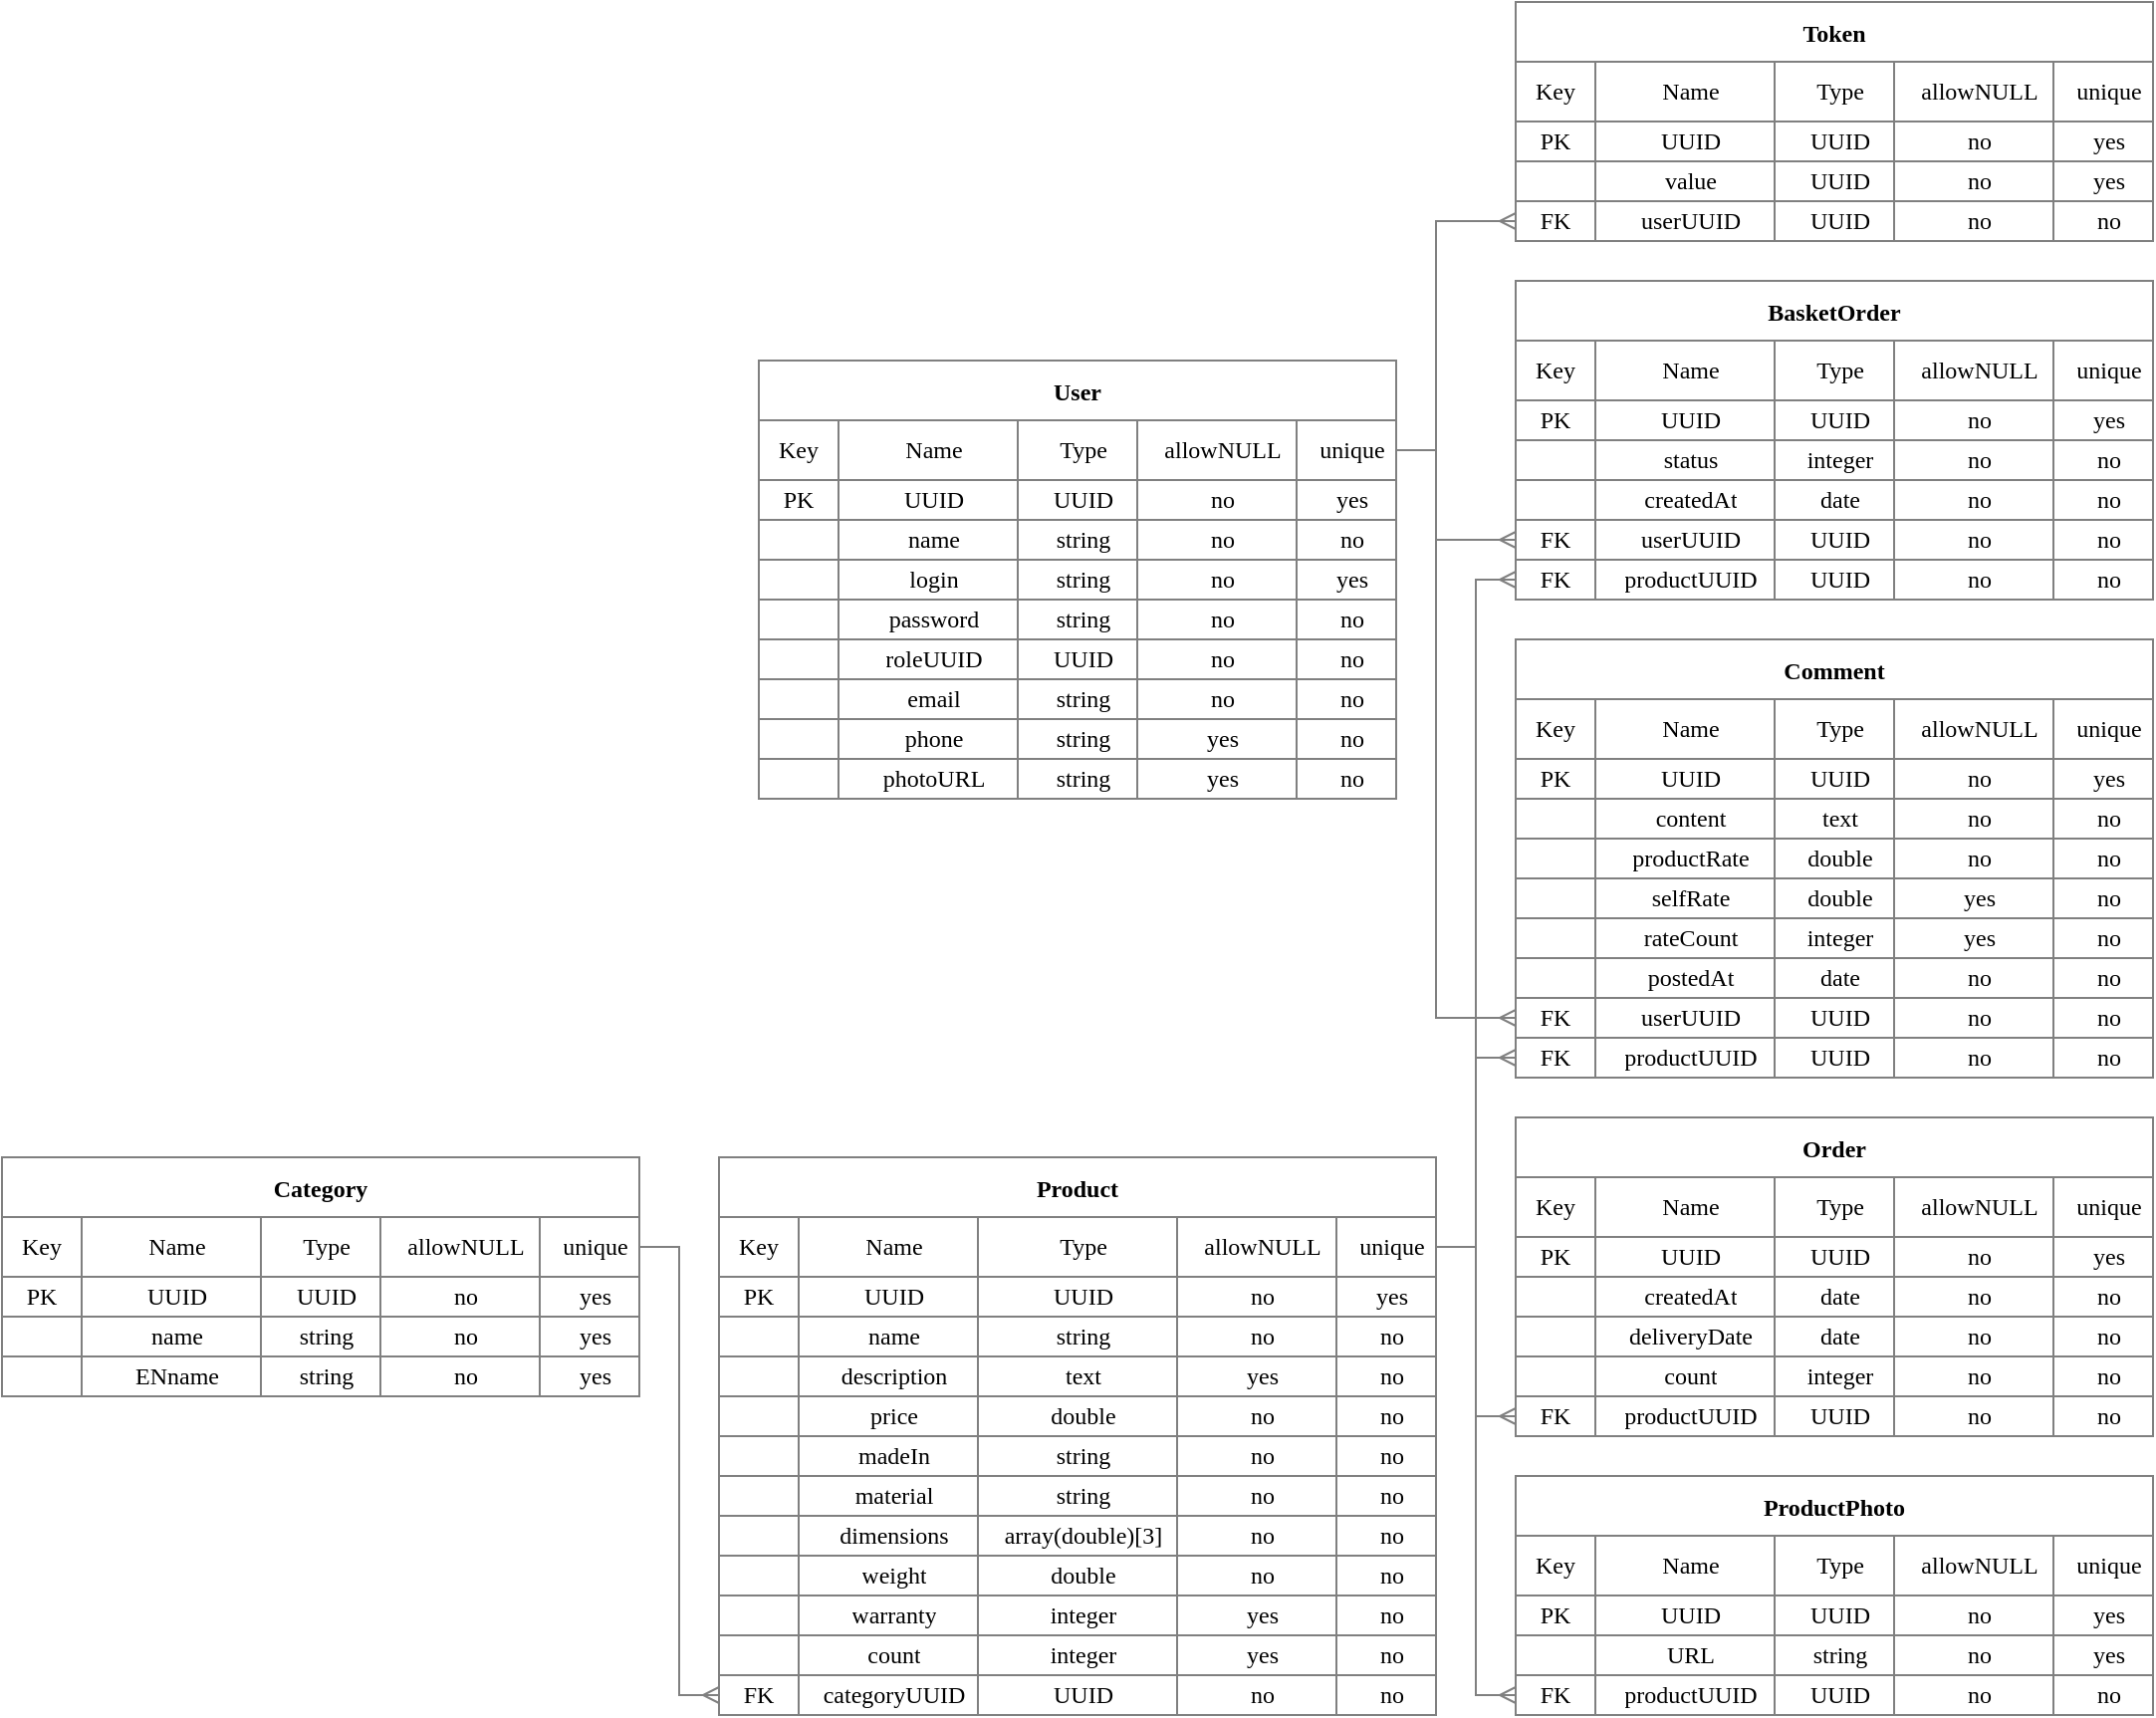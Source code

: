 <mxfile version="15.4.0" type="device"><diagram name="Page-1" id="2ca16b54-16f6-2749-3443-fa8db7711227"><mxGraphModel dx="1502" dy="663" grid="1" gridSize="10" guides="1" tooltips="1" connect="1" arrows="1" fold="1" page="1" pageScale="1" pageWidth="1100" pageHeight="850" background="none" math="0" shadow="0"><root><mxCell id="0"/><mxCell id="1" parent="0"/><mxCell id="YBRG5_7hk0QAaWC_4vEQ-12" value="User" style="shape=table;startSize=30;container=1;collapsible=0;childLayout=tableLayout;fixedRows=1;rowLines=1;fontStyle=1;align=center;pointerEvents=1;rounded=0;shadow=0;glass=0;sketch=0;fontFamily=Times New Roman;labelBackgroundColor=none;strokeColor=#808080;" parent="1" vertex="1"><mxGeometry x="390" y="190" width="320" height="220" as="geometry"/></mxCell><mxCell id="Dn3mP1lUtyszpKkPDtvO-44" style="shape=partialRectangle;html=1;whiteSpace=wrap;collapsible=0;dropTarget=0;pointerEvents=1;fillColor=none;top=0;left=0;bottom=1;right=0;points=[[0,0.5],[1,0.5]];portConstraint=eastwest;rounded=0;shadow=0;glass=0;sketch=0;align=center;fontFamily=Times New Roman;labelBackgroundColor=none;strokeColor=#808080;" parent="YBRG5_7hk0QAaWC_4vEQ-12" vertex="1"><mxGeometry y="30" width="320" height="30" as="geometry"/></mxCell><mxCell id="Dn3mP1lUtyszpKkPDtvO-45" value="Key" style="shape=partialRectangle;html=1;whiteSpace=wrap;connectable=0;fillColor=none;top=0;left=0;bottom=0;right=0;overflow=hidden;pointerEvents=1;rounded=0;shadow=0;glass=0;sketch=0;align=center;fontFamily=Times New Roman;labelBackgroundColor=none;strokeColor=#808080;" parent="Dn3mP1lUtyszpKkPDtvO-44" vertex="1"><mxGeometry width="40" height="30" as="geometry"><mxRectangle width="40" height="30" as="alternateBounds"/></mxGeometry></mxCell><mxCell id="Dn3mP1lUtyszpKkPDtvO-46" value="Name" style="shape=partialRectangle;html=1;whiteSpace=wrap;connectable=0;fillColor=none;top=0;left=0;bottom=0;right=0;align=center;spacingLeft=6;overflow=hidden;pointerEvents=1;rounded=0;shadow=0;glass=0;sketch=0;fontFamily=Times New Roman;labelBackgroundColor=none;strokeColor=#808080;" parent="Dn3mP1lUtyszpKkPDtvO-44" vertex="1"><mxGeometry x="40" width="90" height="30" as="geometry"><mxRectangle width="90" height="30" as="alternateBounds"/></mxGeometry></mxCell><mxCell id="Dn3mP1lUtyszpKkPDtvO-47" value="Type" style="shape=partialRectangle;html=1;whiteSpace=wrap;connectable=0;fillColor=none;top=0;left=0;bottom=0;right=0;align=center;spacingLeft=6;overflow=hidden;pointerEvents=1;rounded=0;shadow=0;glass=0;sketch=0;fontFamily=Times New Roman;labelBackgroundColor=none;strokeColor=#808080;" parent="Dn3mP1lUtyszpKkPDtvO-44" vertex="1"><mxGeometry x="130" width="60" height="30" as="geometry"><mxRectangle width="60" height="30" as="alternateBounds"/></mxGeometry></mxCell><mxCell id="Dn3mP1lUtyszpKkPDtvO-48" value="allowNULL" style="shape=partialRectangle;html=1;whiteSpace=wrap;connectable=0;fillColor=none;top=0;left=0;bottom=0;right=0;align=center;spacingLeft=6;overflow=hidden;pointerEvents=1;rounded=0;shadow=0;glass=0;sketch=0;fontFamily=Times New Roman;labelBackgroundColor=none;strokeColor=#808080;" parent="Dn3mP1lUtyszpKkPDtvO-44" vertex="1"><mxGeometry x="190" width="80" height="30" as="geometry"><mxRectangle width="80" height="30" as="alternateBounds"/></mxGeometry></mxCell><mxCell id="Dn3mP1lUtyszpKkPDtvO-49" value="unique" style="shape=partialRectangle;html=1;whiteSpace=wrap;connectable=0;fillColor=none;top=0;left=0;bottom=0;right=0;align=center;spacingLeft=6;overflow=hidden;pointerEvents=1;rounded=0;shadow=0;glass=0;sketch=0;fontFamily=Times New Roman;labelBackgroundColor=none;strokeColor=#808080;" parent="Dn3mP1lUtyszpKkPDtvO-44" vertex="1"><mxGeometry x="270" width="50" height="30" as="geometry"><mxRectangle width="50" height="30" as="alternateBounds"/></mxGeometry></mxCell><mxCell id="YBRG5_7hk0QAaWC_4vEQ-13" value="" style="shape=partialRectangle;html=1;whiteSpace=wrap;collapsible=0;dropTarget=0;pointerEvents=1;fillColor=none;top=0;left=0;bottom=1;right=0;points=[[0,0.5],[1,0.5]];portConstraint=eastwest;rounded=0;shadow=0;glass=0;sketch=0;align=center;fontFamily=Times New Roman;labelBackgroundColor=none;strokeColor=#808080;" parent="YBRG5_7hk0QAaWC_4vEQ-12" vertex="1"><mxGeometry y="60" width="320" height="20" as="geometry"/></mxCell><mxCell id="YBRG5_7hk0QAaWC_4vEQ-14" value="PK" style="shape=partialRectangle;html=1;whiteSpace=wrap;connectable=0;fillColor=none;top=0;left=0;bottom=0;right=0;overflow=hidden;pointerEvents=1;rounded=0;shadow=0;glass=0;sketch=0;align=center;fontFamily=Times New Roman;labelBackgroundColor=none;strokeColor=#808080;" parent="YBRG5_7hk0QAaWC_4vEQ-13" vertex="1"><mxGeometry width="40" height="20" as="geometry"><mxRectangle width="40" height="20" as="alternateBounds"/></mxGeometry></mxCell><mxCell id="YBRG5_7hk0QAaWC_4vEQ-15" value="UUID" style="shape=partialRectangle;html=1;whiteSpace=wrap;connectable=0;fillColor=none;top=0;left=0;bottom=0;right=0;align=center;spacingLeft=6;overflow=hidden;pointerEvents=1;rounded=0;shadow=0;glass=0;sketch=0;fontFamily=Times New Roman;labelBackgroundColor=none;strokeColor=#808080;" parent="YBRG5_7hk0QAaWC_4vEQ-13" vertex="1"><mxGeometry x="40" width="90" height="20" as="geometry"><mxRectangle width="90" height="20" as="alternateBounds"/></mxGeometry></mxCell><mxCell id="Dn3mP1lUtyszpKkPDtvO-1" value="UUID" style="shape=partialRectangle;html=1;whiteSpace=wrap;connectable=0;fillColor=none;top=0;left=0;bottom=0;right=0;align=center;spacingLeft=6;overflow=hidden;pointerEvents=1;rounded=0;shadow=0;glass=0;sketch=0;fontFamily=Times New Roman;labelBackgroundColor=none;strokeColor=#808080;" parent="YBRG5_7hk0QAaWC_4vEQ-13" vertex="1"><mxGeometry x="130" width="60" height="20" as="geometry"><mxRectangle width="60" height="20" as="alternateBounds"/></mxGeometry></mxCell><mxCell id="Dn3mP1lUtyszpKkPDtvO-28" value="no" style="shape=partialRectangle;html=1;whiteSpace=wrap;connectable=0;fillColor=none;top=0;left=0;bottom=0;right=0;align=center;spacingLeft=6;overflow=hidden;pointerEvents=1;rounded=0;shadow=0;glass=0;sketch=0;fontFamily=Times New Roman;labelBackgroundColor=none;strokeColor=#808080;" parent="YBRG5_7hk0QAaWC_4vEQ-13" vertex="1"><mxGeometry x="190" width="80" height="20" as="geometry"><mxRectangle width="80" height="20" as="alternateBounds"/></mxGeometry></mxCell><mxCell id="Dn3mP1lUtyszpKkPDtvO-36" value="&lt;span&gt;yes&lt;/span&gt;" style="shape=partialRectangle;html=1;whiteSpace=wrap;connectable=0;fillColor=none;top=0;left=0;bottom=0;right=0;align=center;spacingLeft=6;overflow=hidden;pointerEvents=1;rounded=0;shadow=0;glass=0;sketch=0;fontFamily=Times New Roman;labelBackgroundColor=none;strokeColor=#808080;" parent="YBRG5_7hk0QAaWC_4vEQ-13" vertex="1"><mxGeometry x="270" width="50" height="20" as="geometry"><mxRectangle width="50" height="20" as="alternateBounds"/></mxGeometry></mxCell><mxCell id="YBRG5_7hk0QAaWC_4vEQ-16" value="" style="shape=partialRectangle;html=1;whiteSpace=wrap;collapsible=0;dropTarget=0;pointerEvents=1;fillColor=none;top=0;left=0;bottom=0;right=0;points=[[0,0.5],[1,0.5]];portConstraint=eastwest;rounded=0;shadow=0;glass=0;sketch=0;align=center;fontFamily=Times New Roman;labelBackgroundColor=none;strokeColor=#808080;" parent="YBRG5_7hk0QAaWC_4vEQ-12" vertex="1"><mxGeometry y="80" width="320" height="20" as="geometry"/></mxCell><mxCell id="YBRG5_7hk0QAaWC_4vEQ-17" value="" style="shape=partialRectangle;html=1;whiteSpace=wrap;connectable=0;fillColor=none;top=0;left=0;bottom=0;right=0;overflow=hidden;pointerEvents=1;rounded=0;shadow=0;glass=0;sketch=0;align=center;fontFamily=Times New Roman;labelBackgroundColor=none;strokeColor=#808080;" parent="YBRG5_7hk0QAaWC_4vEQ-16" vertex="1"><mxGeometry width="40" height="20" as="geometry"><mxRectangle width="40" height="20" as="alternateBounds"/></mxGeometry></mxCell><mxCell id="YBRG5_7hk0QAaWC_4vEQ-18" value="name" style="shape=partialRectangle;html=1;whiteSpace=wrap;connectable=0;fillColor=none;top=0;left=0;bottom=0;right=0;align=center;spacingLeft=6;overflow=hidden;pointerEvents=1;rounded=0;shadow=0;glass=0;sketch=0;fontFamily=Times New Roman;labelBackgroundColor=none;strokeColor=#808080;" parent="YBRG5_7hk0QAaWC_4vEQ-16" vertex="1"><mxGeometry x="40" width="90" height="20" as="geometry"><mxRectangle width="90" height="20" as="alternateBounds"/></mxGeometry></mxCell><mxCell id="Dn3mP1lUtyszpKkPDtvO-2" value="string" style="shape=partialRectangle;html=1;whiteSpace=wrap;connectable=0;fillColor=none;top=0;left=0;bottom=0;right=0;align=center;spacingLeft=6;overflow=hidden;pointerEvents=1;rounded=0;shadow=0;glass=0;sketch=0;fontFamily=Times New Roman;labelBackgroundColor=none;strokeColor=#808080;" parent="YBRG5_7hk0QAaWC_4vEQ-16" vertex="1"><mxGeometry x="130" width="60" height="20" as="geometry"><mxRectangle width="60" height="20" as="alternateBounds"/></mxGeometry></mxCell><mxCell id="Dn3mP1lUtyszpKkPDtvO-29" value="no" style="shape=partialRectangle;html=1;whiteSpace=wrap;connectable=0;fillColor=none;top=0;left=0;bottom=0;right=0;align=center;spacingLeft=6;overflow=hidden;pointerEvents=1;rounded=0;shadow=0;glass=0;sketch=0;fontFamily=Times New Roman;labelBackgroundColor=none;strokeColor=#808080;" parent="YBRG5_7hk0QAaWC_4vEQ-16" vertex="1"><mxGeometry x="190" width="80" height="20" as="geometry"><mxRectangle width="80" height="20" as="alternateBounds"/></mxGeometry></mxCell><mxCell id="Dn3mP1lUtyszpKkPDtvO-37" value="&lt;span&gt;no&lt;/span&gt;" style="shape=partialRectangle;html=1;whiteSpace=wrap;connectable=0;fillColor=none;top=0;left=0;bottom=0;right=0;align=center;spacingLeft=6;overflow=hidden;pointerEvents=1;rounded=0;shadow=0;glass=0;sketch=0;fontFamily=Times New Roman;labelBackgroundColor=none;strokeColor=#808080;" parent="YBRG5_7hk0QAaWC_4vEQ-16" vertex="1"><mxGeometry x="270" width="50" height="20" as="geometry"><mxRectangle width="50" height="20" as="alternateBounds"/></mxGeometry></mxCell><mxCell id="YBRG5_7hk0QAaWC_4vEQ-19" value="" style="shape=partialRectangle;html=1;whiteSpace=wrap;collapsible=0;dropTarget=0;pointerEvents=1;fillColor=none;top=0;left=0;bottom=0;right=0;points=[[0,0.5],[1,0.5]];portConstraint=eastwest;rounded=0;shadow=0;glass=0;sketch=0;align=center;fontFamily=Times New Roman;labelBackgroundColor=none;strokeColor=#808080;" parent="YBRG5_7hk0QAaWC_4vEQ-12" vertex="1"><mxGeometry y="100" width="320" height="20" as="geometry"/></mxCell><mxCell id="YBRG5_7hk0QAaWC_4vEQ-20" value="" style="shape=partialRectangle;html=1;whiteSpace=wrap;connectable=0;fillColor=none;top=0;left=0;bottom=0;right=0;overflow=hidden;pointerEvents=1;rounded=0;shadow=0;glass=0;sketch=0;align=center;fontFamily=Times New Roman;labelBackgroundColor=none;strokeColor=#808080;" parent="YBRG5_7hk0QAaWC_4vEQ-19" vertex="1"><mxGeometry width="40" height="20" as="geometry"><mxRectangle width="40" height="20" as="alternateBounds"/></mxGeometry></mxCell><mxCell id="YBRG5_7hk0QAaWC_4vEQ-21" value="login" style="shape=partialRectangle;html=1;whiteSpace=wrap;connectable=0;fillColor=none;top=0;left=0;bottom=0;right=0;align=center;spacingLeft=6;overflow=hidden;pointerEvents=1;rounded=0;shadow=0;glass=0;sketch=0;fontFamily=Times New Roman;labelBackgroundColor=none;strokeColor=#808080;" parent="YBRG5_7hk0QAaWC_4vEQ-19" vertex="1"><mxGeometry x="40" width="90" height="20" as="geometry"><mxRectangle width="90" height="20" as="alternateBounds"/></mxGeometry></mxCell><mxCell id="Dn3mP1lUtyszpKkPDtvO-3" value="string" style="shape=partialRectangle;html=1;whiteSpace=wrap;connectable=0;fillColor=none;top=0;left=0;bottom=0;right=0;align=center;spacingLeft=6;overflow=hidden;pointerEvents=1;rounded=0;shadow=0;glass=0;sketch=0;fontFamily=Times New Roman;labelBackgroundColor=none;strokeColor=#808080;" parent="YBRG5_7hk0QAaWC_4vEQ-19" vertex="1"><mxGeometry x="130" width="60" height="20" as="geometry"><mxRectangle width="60" height="20" as="alternateBounds"/></mxGeometry></mxCell><mxCell id="Dn3mP1lUtyszpKkPDtvO-30" value="no" style="shape=partialRectangle;html=1;whiteSpace=wrap;connectable=0;fillColor=none;top=0;left=0;bottom=0;right=0;align=center;spacingLeft=6;overflow=hidden;pointerEvents=1;rounded=0;shadow=0;glass=0;sketch=0;fontFamily=Times New Roman;labelBackgroundColor=none;strokeColor=#808080;" parent="YBRG5_7hk0QAaWC_4vEQ-19" vertex="1"><mxGeometry x="190" width="80" height="20" as="geometry"><mxRectangle width="80" height="20" as="alternateBounds"/></mxGeometry></mxCell><mxCell id="Dn3mP1lUtyszpKkPDtvO-38" value="&lt;span&gt;yes&lt;/span&gt;" style="shape=partialRectangle;html=1;whiteSpace=wrap;connectable=0;fillColor=none;top=0;left=0;bottom=0;right=0;align=center;spacingLeft=6;overflow=hidden;pointerEvents=1;rounded=0;shadow=0;glass=0;sketch=0;fontFamily=Times New Roman;labelBackgroundColor=none;strokeColor=#808080;" parent="YBRG5_7hk0QAaWC_4vEQ-19" vertex="1"><mxGeometry x="270" width="50" height="20" as="geometry"><mxRectangle width="50" height="20" as="alternateBounds"/></mxGeometry></mxCell><mxCell id="YBRG5_7hk0QAaWC_4vEQ-84" style="shape=partialRectangle;html=1;whiteSpace=wrap;collapsible=0;dropTarget=0;pointerEvents=1;fillColor=none;top=0;left=0;bottom=0;right=0;points=[[0,0.5],[1,0.5]];portConstraint=eastwest;rounded=0;shadow=0;glass=0;sketch=0;align=center;fontFamily=Times New Roman;labelBackgroundColor=none;strokeColor=#808080;" parent="YBRG5_7hk0QAaWC_4vEQ-12" vertex="1"><mxGeometry y="120" width="320" height="20" as="geometry"/></mxCell><mxCell id="YBRG5_7hk0QAaWC_4vEQ-85" style="shape=partialRectangle;html=1;whiteSpace=wrap;connectable=0;fillColor=none;top=0;left=0;bottom=0;right=0;overflow=hidden;pointerEvents=1;rounded=0;shadow=0;glass=0;sketch=0;align=center;fontFamily=Times New Roman;labelBackgroundColor=none;strokeColor=#808080;" parent="YBRG5_7hk0QAaWC_4vEQ-84" vertex="1"><mxGeometry width="40" height="20" as="geometry"><mxRectangle width="40" height="20" as="alternateBounds"/></mxGeometry></mxCell><mxCell id="YBRG5_7hk0QAaWC_4vEQ-86" value="password" style="shape=partialRectangle;html=1;whiteSpace=wrap;connectable=0;fillColor=none;top=0;left=0;bottom=0;right=0;align=center;spacingLeft=6;overflow=hidden;pointerEvents=1;rounded=0;shadow=0;glass=0;sketch=0;fontFamily=Times New Roman;labelBackgroundColor=none;strokeColor=#808080;" parent="YBRG5_7hk0QAaWC_4vEQ-84" vertex="1"><mxGeometry x="40" width="90" height="20" as="geometry"><mxRectangle width="90" height="20" as="alternateBounds"/></mxGeometry></mxCell><mxCell id="Dn3mP1lUtyszpKkPDtvO-4" value="string" style="shape=partialRectangle;html=1;whiteSpace=wrap;connectable=0;fillColor=none;top=0;left=0;bottom=0;right=0;align=center;spacingLeft=6;overflow=hidden;pointerEvents=1;rounded=0;shadow=0;glass=0;sketch=0;fontFamily=Times New Roman;labelBackgroundColor=none;strokeColor=#808080;" parent="YBRG5_7hk0QAaWC_4vEQ-84" vertex="1"><mxGeometry x="130" width="60" height="20" as="geometry"><mxRectangle width="60" height="20" as="alternateBounds"/></mxGeometry></mxCell><mxCell id="Dn3mP1lUtyszpKkPDtvO-31" value="no" style="shape=partialRectangle;html=1;whiteSpace=wrap;connectable=0;fillColor=none;top=0;left=0;bottom=0;right=0;align=center;spacingLeft=6;overflow=hidden;pointerEvents=1;rounded=0;shadow=0;glass=0;sketch=0;fontFamily=Times New Roman;labelBackgroundColor=none;strokeColor=#808080;" parent="YBRG5_7hk0QAaWC_4vEQ-84" vertex="1"><mxGeometry x="190" width="80" height="20" as="geometry"><mxRectangle width="80" height="20" as="alternateBounds"/></mxGeometry></mxCell><mxCell id="Dn3mP1lUtyszpKkPDtvO-39" value="&lt;span&gt;no&lt;/span&gt;" style="shape=partialRectangle;html=1;whiteSpace=wrap;connectable=0;fillColor=none;top=0;left=0;bottom=0;right=0;align=center;spacingLeft=6;overflow=hidden;pointerEvents=1;rounded=0;shadow=0;glass=0;sketch=0;fontFamily=Times New Roman;labelBackgroundColor=none;strokeColor=#808080;" parent="YBRG5_7hk0QAaWC_4vEQ-84" vertex="1"><mxGeometry x="270" width="50" height="20" as="geometry"><mxRectangle width="50" height="20" as="alternateBounds"/></mxGeometry></mxCell><mxCell id="YBRG5_7hk0QAaWC_4vEQ-87" style="shape=partialRectangle;html=1;whiteSpace=wrap;collapsible=0;dropTarget=0;pointerEvents=1;fillColor=none;top=0;left=0;bottom=0;right=0;points=[[0,0.5],[1,0.5]];portConstraint=eastwest;rounded=0;shadow=0;glass=0;sketch=0;align=center;fontFamily=Times New Roman;labelBackgroundColor=none;strokeColor=#808080;" parent="YBRG5_7hk0QAaWC_4vEQ-12" vertex="1"><mxGeometry y="140" width="320" height="20" as="geometry"/></mxCell><mxCell id="YBRG5_7hk0QAaWC_4vEQ-88" style="shape=partialRectangle;html=1;whiteSpace=wrap;connectable=0;fillColor=none;top=0;left=0;bottom=0;right=0;overflow=hidden;pointerEvents=1;rounded=0;shadow=0;glass=0;sketch=0;align=center;fontFamily=Times New Roman;labelBackgroundColor=none;strokeColor=#808080;" parent="YBRG5_7hk0QAaWC_4vEQ-87" vertex="1"><mxGeometry width="40" height="20" as="geometry"><mxRectangle width="40" height="20" as="alternateBounds"/></mxGeometry></mxCell><mxCell id="YBRG5_7hk0QAaWC_4vEQ-89" value="roleUUID" style="shape=partialRectangle;html=1;whiteSpace=wrap;connectable=0;fillColor=none;top=0;left=0;bottom=0;right=0;align=center;spacingLeft=6;overflow=hidden;pointerEvents=1;rounded=0;shadow=0;glass=0;sketch=0;fontFamily=Times New Roman;labelBackgroundColor=none;strokeColor=#808080;" parent="YBRG5_7hk0QAaWC_4vEQ-87" vertex="1"><mxGeometry x="40" width="90" height="20" as="geometry"><mxRectangle width="90" height="20" as="alternateBounds"/></mxGeometry></mxCell><mxCell id="Dn3mP1lUtyszpKkPDtvO-5" value="UUID" style="shape=partialRectangle;html=1;whiteSpace=wrap;connectable=0;fillColor=none;top=0;left=0;bottom=0;right=0;align=center;spacingLeft=6;overflow=hidden;pointerEvents=1;rounded=0;shadow=0;glass=0;sketch=0;fontFamily=Times New Roman;labelBackgroundColor=none;strokeColor=#808080;" parent="YBRG5_7hk0QAaWC_4vEQ-87" vertex="1"><mxGeometry x="130" width="60" height="20" as="geometry"><mxRectangle width="60" height="20" as="alternateBounds"/></mxGeometry></mxCell><mxCell id="Dn3mP1lUtyszpKkPDtvO-32" value="&lt;span&gt;no&lt;/span&gt;" style="shape=partialRectangle;html=1;whiteSpace=wrap;connectable=0;fillColor=none;top=0;left=0;bottom=0;right=0;align=center;spacingLeft=6;overflow=hidden;pointerEvents=1;rounded=0;shadow=0;glass=0;sketch=0;fontFamily=Times New Roman;labelBackgroundColor=none;strokeColor=#808080;" parent="YBRG5_7hk0QAaWC_4vEQ-87" vertex="1"><mxGeometry x="190" width="80" height="20" as="geometry"><mxRectangle width="80" height="20" as="alternateBounds"/></mxGeometry></mxCell><mxCell id="Dn3mP1lUtyszpKkPDtvO-40" value="&lt;span&gt;no&lt;/span&gt;" style="shape=partialRectangle;html=1;whiteSpace=wrap;connectable=0;fillColor=none;top=0;left=0;bottom=0;right=0;align=center;spacingLeft=6;overflow=hidden;pointerEvents=1;rounded=0;shadow=0;glass=0;sketch=0;fontFamily=Times New Roman;labelBackgroundColor=none;strokeColor=#808080;" parent="YBRG5_7hk0QAaWC_4vEQ-87" vertex="1"><mxGeometry x="270" width="50" height="20" as="geometry"><mxRectangle width="50" height="20" as="alternateBounds"/></mxGeometry></mxCell><mxCell id="Dn3mP1lUtyszpKkPDtvO-6" style="shape=partialRectangle;html=1;whiteSpace=wrap;collapsible=0;dropTarget=0;pointerEvents=1;fillColor=none;top=0;left=0;bottom=0;right=0;points=[[0,0.5],[1,0.5]];portConstraint=eastwest;rounded=0;shadow=0;glass=0;sketch=0;align=center;fontFamily=Times New Roman;labelBackgroundColor=none;strokeColor=#808080;" parent="YBRG5_7hk0QAaWC_4vEQ-12" vertex="1"><mxGeometry y="160" width="320" height="20" as="geometry"/></mxCell><mxCell id="Dn3mP1lUtyszpKkPDtvO-7" style="shape=partialRectangle;html=1;whiteSpace=wrap;connectable=0;fillColor=none;top=0;left=0;bottom=0;right=0;overflow=hidden;pointerEvents=1;rounded=0;shadow=0;glass=0;sketch=0;align=center;fontFamily=Times New Roman;labelBackgroundColor=none;strokeColor=#808080;" parent="Dn3mP1lUtyszpKkPDtvO-6" vertex="1"><mxGeometry width="40" height="20" as="geometry"><mxRectangle width="40" height="20" as="alternateBounds"/></mxGeometry></mxCell><mxCell id="Dn3mP1lUtyszpKkPDtvO-8" value="email" style="shape=partialRectangle;html=1;whiteSpace=wrap;connectable=0;fillColor=none;top=0;left=0;bottom=0;right=0;align=center;spacingLeft=6;overflow=hidden;pointerEvents=1;rounded=0;shadow=0;glass=0;sketch=0;fontFamily=Times New Roman;labelBackgroundColor=none;strokeColor=#808080;" parent="Dn3mP1lUtyszpKkPDtvO-6" vertex="1"><mxGeometry x="40" width="90" height="20" as="geometry"><mxRectangle width="90" height="20" as="alternateBounds"/></mxGeometry></mxCell><mxCell id="Dn3mP1lUtyszpKkPDtvO-9" value="string" style="shape=partialRectangle;html=1;whiteSpace=wrap;connectable=0;fillColor=none;top=0;left=0;bottom=0;right=0;align=center;spacingLeft=6;overflow=hidden;pointerEvents=1;rounded=0;shadow=0;glass=0;sketch=0;fontFamily=Times New Roman;labelBackgroundColor=none;strokeColor=#808080;" parent="Dn3mP1lUtyszpKkPDtvO-6" vertex="1"><mxGeometry x="130" width="60" height="20" as="geometry"><mxRectangle width="60" height="20" as="alternateBounds"/></mxGeometry></mxCell><mxCell id="Dn3mP1lUtyszpKkPDtvO-33" value="&lt;span&gt;no&lt;/span&gt;" style="shape=partialRectangle;html=1;whiteSpace=wrap;connectable=0;fillColor=none;top=0;left=0;bottom=0;right=0;align=center;spacingLeft=6;overflow=hidden;pointerEvents=1;rounded=0;shadow=0;glass=0;sketch=0;fontFamily=Times New Roman;labelBackgroundColor=none;strokeColor=#808080;" parent="Dn3mP1lUtyszpKkPDtvO-6" vertex="1"><mxGeometry x="190" width="80" height="20" as="geometry"><mxRectangle width="80" height="20" as="alternateBounds"/></mxGeometry></mxCell><mxCell id="Dn3mP1lUtyszpKkPDtvO-41" value="&lt;span&gt;no&lt;/span&gt;" style="shape=partialRectangle;html=1;whiteSpace=wrap;connectable=0;fillColor=none;top=0;left=0;bottom=0;right=0;align=center;spacingLeft=6;overflow=hidden;pointerEvents=1;rounded=0;shadow=0;glass=0;sketch=0;fontFamily=Times New Roman;labelBackgroundColor=none;strokeColor=#808080;" parent="Dn3mP1lUtyszpKkPDtvO-6" vertex="1"><mxGeometry x="270" width="50" height="20" as="geometry"><mxRectangle width="50" height="20" as="alternateBounds"/></mxGeometry></mxCell><mxCell id="Dn3mP1lUtyszpKkPDtvO-10" style="shape=partialRectangle;html=1;whiteSpace=wrap;collapsible=0;dropTarget=0;pointerEvents=1;fillColor=none;top=0;left=0;bottom=0;right=0;points=[[0,0.5],[1,0.5]];portConstraint=eastwest;rounded=0;shadow=0;glass=0;sketch=0;align=center;fontFamily=Times New Roman;labelBackgroundColor=none;strokeColor=#808080;" parent="YBRG5_7hk0QAaWC_4vEQ-12" vertex="1"><mxGeometry y="180" width="320" height="20" as="geometry"/></mxCell><mxCell id="Dn3mP1lUtyszpKkPDtvO-11" style="shape=partialRectangle;html=1;whiteSpace=wrap;connectable=0;fillColor=none;top=0;left=0;bottom=0;right=0;overflow=hidden;pointerEvents=1;rounded=0;shadow=0;glass=0;sketch=0;align=center;fontFamily=Times New Roman;labelBackgroundColor=none;strokeColor=#808080;" parent="Dn3mP1lUtyszpKkPDtvO-10" vertex="1"><mxGeometry width="40" height="20" as="geometry"><mxRectangle width="40" height="20" as="alternateBounds"/></mxGeometry></mxCell><mxCell id="Dn3mP1lUtyszpKkPDtvO-12" value="phone" style="shape=partialRectangle;html=1;whiteSpace=wrap;connectable=0;fillColor=none;top=0;left=0;bottom=0;right=0;align=center;spacingLeft=6;overflow=hidden;pointerEvents=1;rounded=0;shadow=0;glass=0;sketch=0;fontFamily=Times New Roman;labelBackgroundColor=none;strokeColor=#808080;" parent="Dn3mP1lUtyszpKkPDtvO-10" vertex="1"><mxGeometry x="40" width="90" height="20" as="geometry"><mxRectangle width="90" height="20" as="alternateBounds"/></mxGeometry></mxCell><mxCell id="Dn3mP1lUtyszpKkPDtvO-13" value="string" style="shape=partialRectangle;html=1;whiteSpace=wrap;connectable=0;fillColor=none;top=0;left=0;bottom=0;right=0;align=center;spacingLeft=6;overflow=hidden;pointerEvents=1;rounded=0;shadow=0;glass=0;sketch=0;fontFamily=Times New Roman;labelBackgroundColor=none;strokeColor=#808080;" parent="Dn3mP1lUtyszpKkPDtvO-10" vertex="1"><mxGeometry x="130" width="60" height="20" as="geometry"><mxRectangle width="60" height="20" as="alternateBounds"/></mxGeometry></mxCell><mxCell id="Dn3mP1lUtyszpKkPDtvO-34" value="yes" style="shape=partialRectangle;html=1;whiteSpace=wrap;connectable=0;fillColor=none;top=0;left=0;bottom=0;right=0;align=center;spacingLeft=6;overflow=hidden;pointerEvents=1;rounded=0;shadow=0;glass=0;sketch=0;fontFamily=Times New Roman;labelBackgroundColor=none;strokeColor=#808080;" parent="Dn3mP1lUtyszpKkPDtvO-10" vertex="1"><mxGeometry x="190" width="80" height="20" as="geometry"><mxRectangle width="80" height="20" as="alternateBounds"/></mxGeometry></mxCell><mxCell id="Dn3mP1lUtyszpKkPDtvO-42" value="&lt;span&gt;no&lt;/span&gt;" style="shape=partialRectangle;html=1;whiteSpace=wrap;connectable=0;fillColor=none;top=0;left=0;bottom=0;right=0;align=center;spacingLeft=6;overflow=hidden;pointerEvents=1;rounded=0;shadow=0;glass=0;sketch=0;fontFamily=Times New Roman;labelBackgroundColor=none;strokeColor=#808080;" parent="Dn3mP1lUtyszpKkPDtvO-10" vertex="1"><mxGeometry x="270" width="50" height="20" as="geometry"><mxRectangle width="50" height="20" as="alternateBounds"/></mxGeometry></mxCell><mxCell id="Dn3mP1lUtyszpKkPDtvO-14" style="shape=partialRectangle;html=1;whiteSpace=wrap;collapsible=0;dropTarget=0;pointerEvents=1;fillColor=none;top=0;left=0;bottom=0;right=0;points=[[0,0.5],[1,0.5]];portConstraint=eastwest;rounded=0;shadow=0;glass=0;sketch=0;align=center;fontFamily=Times New Roman;labelBackgroundColor=none;strokeColor=#808080;" parent="YBRG5_7hk0QAaWC_4vEQ-12" vertex="1"><mxGeometry y="200" width="320" height="20" as="geometry"/></mxCell><mxCell id="Dn3mP1lUtyszpKkPDtvO-15" style="shape=partialRectangle;html=1;whiteSpace=wrap;connectable=0;fillColor=none;top=0;left=0;bottom=0;right=0;overflow=hidden;pointerEvents=1;rounded=0;shadow=0;glass=0;sketch=0;align=center;fontFamily=Times New Roman;labelBackgroundColor=none;strokeColor=#808080;" parent="Dn3mP1lUtyszpKkPDtvO-14" vertex="1"><mxGeometry width="40" height="20" as="geometry"><mxRectangle width="40" height="20" as="alternateBounds"/></mxGeometry></mxCell><mxCell id="Dn3mP1lUtyszpKkPDtvO-16" value="photoURL" style="shape=partialRectangle;html=1;whiteSpace=wrap;connectable=0;fillColor=none;top=0;left=0;bottom=0;right=0;align=center;spacingLeft=6;overflow=hidden;pointerEvents=1;rounded=0;shadow=0;glass=0;sketch=0;fontFamily=Times New Roman;labelBackgroundColor=none;strokeColor=#808080;" parent="Dn3mP1lUtyszpKkPDtvO-14" vertex="1"><mxGeometry x="40" width="90" height="20" as="geometry"><mxRectangle width="90" height="20" as="alternateBounds"/></mxGeometry></mxCell><mxCell id="Dn3mP1lUtyszpKkPDtvO-17" value="string" style="shape=partialRectangle;html=1;whiteSpace=wrap;connectable=0;fillColor=none;top=0;left=0;bottom=0;right=0;align=center;spacingLeft=6;overflow=hidden;pointerEvents=1;rounded=0;shadow=0;glass=0;sketch=0;fontFamily=Times New Roman;labelBackgroundColor=none;strokeColor=#808080;" parent="Dn3mP1lUtyszpKkPDtvO-14" vertex="1"><mxGeometry x="130" width="60" height="20" as="geometry"><mxRectangle width="60" height="20" as="alternateBounds"/></mxGeometry></mxCell><mxCell id="Dn3mP1lUtyszpKkPDtvO-35" value="yes" style="shape=partialRectangle;html=1;whiteSpace=wrap;connectable=0;fillColor=none;top=0;left=0;bottom=0;right=0;align=center;spacingLeft=6;overflow=hidden;pointerEvents=1;rounded=0;shadow=0;glass=0;sketch=0;fontFamily=Times New Roman;labelBackgroundColor=none;strokeColor=#808080;" parent="Dn3mP1lUtyszpKkPDtvO-14" vertex="1"><mxGeometry x="190" width="80" height="20" as="geometry"><mxRectangle width="80" height="20" as="alternateBounds"/></mxGeometry></mxCell><mxCell id="Dn3mP1lUtyszpKkPDtvO-43" value="&lt;span&gt;no&lt;/span&gt;" style="shape=partialRectangle;html=1;whiteSpace=wrap;connectable=0;fillColor=none;top=0;left=0;bottom=0;right=0;align=center;spacingLeft=6;overflow=hidden;pointerEvents=1;rounded=0;shadow=0;glass=0;sketch=0;fontFamily=Times New Roman;labelBackgroundColor=none;strokeColor=#808080;" parent="Dn3mP1lUtyszpKkPDtvO-14" vertex="1"><mxGeometry x="270" width="50" height="20" as="geometry"><mxRectangle width="50" height="20" as="alternateBounds"/></mxGeometry></mxCell><mxCell id="Dn3mP1lUtyszpKkPDtvO-18" value="Token" style="shape=table;startSize=30;container=1;collapsible=0;childLayout=tableLayout;fixedRows=1;rowLines=1;fontStyle=1;align=center;pointerEvents=1;rounded=0;shadow=0;glass=0;sketch=0;fillColor=#ffffff;strokeColor=#808080;fontFamily=Times New Roman;labelBackgroundColor=none;" parent="1" vertex="1"><mxGeometry x="770" y="10" width="320" height="120" as="geometry"/></mxCell><mxCell id="Dn3mP1lUtyszpKkPDtvO-71" style="shape=partialRectangle;html=1;whiteSpace=wrap;collapsible=0;dropTarget=0;pointerEvents=1;fillColor=none;top=0;left=0;bottom=1;right=0;points=[[0,0.5],[1,0.5]];portConstraint=eastwest;rounded=0;shadow=0;glass=0;sketch=0;align=center;fontFamily=Times New Roman;labelBackgroundColor=none;strokeColor=#808080;" parent="Dn3mP1lUtyszpKkPDtvO-18" vertex="1"><mxGeometry y="30" width="320" height="30" as="geometry"/></mxCell><mxCell id="Dn3mP1lUtyszpKkPDtvO-72" value="Key" style="shape=partialRectangle;html=1;whiteSpace=wrap;connectable=0;fillColor=none;top=0;left=0;bottom=0;right=0;overflow=hidden;pointerEvents=1;rounded=0;shadow=0;glass=0;sketch=0;align=center;fontFamily=Times New Roman;labelBackgroundColor=none;strokeColor=#808080;" parent="Dn3mP1lUtyszpKkPDtvO-71" vertex="1"><mxGeometry width="40" height="30" as="geometry"><mxRectangle width="40" height="30" as="alternateBounds"/></mxGeometry></mxCell><mxCell id="Dn3mP1lUtyszpKkPDtvO-73" value="Name" style="shape=partialRectangle;html=1;whiteSpace=wrap;connectable=0;fillColor=none;top=0;left=0;bottom=0;right=0;align=center;spacingLeft=6;overflow=hidden;pointerEvents=1;rounded=0;shadow=0;glass=0;sketch=0;fontFamily=Times New Roman;labelBackgroundColor=none;strokeColor=#808080;" parent="Dn3mP1lUtyszpKkPDtvO-71" vertex="1"><mxGeometry x="40" width="90" height="30" as="geometry"><mxRectangle width="90" height="30" as="alternateBounds"/></mxGeometry></mxCell><mxCell id="Dn3mP1lUtyszpKkPDtvO-74" value="Type" style="shape=partialRectangle;html=1;whiteSpace=wrap;connectable=0;fillColor=none;top=0;left=0;bottom=0;right=0;align=center;spacingLeft=6;overflow=hidden;pointerEvents=1;rounded=0;shadow=0;glass=0;sketch=0;fontFamily=Times New Roman;labelBackgroundColor=none;strokeColor=#808080;" parent="Dn3mP1lUtyszpKkPDtvO-71" vertex="1"><mxGeometry x="130" width="60" height="30" as="geometry"><mxRectangle width="60" height="30" as="alternateBounds"/></mxGeometry></mxCell><mxCell id="Dn3mP1lUtyszpKkPDtvO-75" value="&lt;span&gt;allowNULL&lt;/span&gt;" style="shape=partialRectangle;html=1;whiteSpace=wrap;connectable=0;fillColor=none;top=0;left=0;bottom=0;right=0;align=center;spacingLeft=6;overflow=hidden;pointerEvents=1;rounded=0;shadow=0;glass=0;sketch=0;fontFamily=Times New Roman;labelBackgroundColor=none;strokeColor=#808080;" parent="Dn3mP1lUtyszpKkPDtvO-71" vertex="1"><mxGeometry x="190" width="80" height="30" as="geometry"><mxRectangle width="80" height="30" as="alternateBounds"/></mxGeometry></mxCell><mxCell id="Dn3mP1lUtyszpKkPDtvO-76" value="&lt;span&gt;unique&lt;/span&gt;" style="shape=partialRectangle;html=1;whiteSpace=wrap;connectable=0;fillColor=none;top=0;left=0;bottom=0;right=0;align=center;spacingLeft=6;overflow=hidden;pointerEvents=1;rounded=0;shadow=0;glass=0;sketch=0;fontFamily=Times New Roman;labelBackgroundColor=none;strokeColor=#808080;" parent="Dn3mP1lUtyszpKkPDtvO-71" vertex="1"><mxGeometry x="270" width="50" height="30" as="geometry"><mxRectangle width="50" height="30" as="alternateBounds"/></mxGeometry></mxCell><mxCell id="Dn3mP1lUtyszpKkPDtvO-19" value="" style="shape=partialRectangle;html=1;whiteSpace=wrap;collapsible=0;dropTarget=0;pointerEvents=1;fillColor=none;top=0;left=0;bottom=1;right=0;points=[[0,0.5],[1,0.5]];portConstraint=eastwest;rounded=0;shadow=0;glass=0;sketch=0;align=center;fontFamily=Times New Roman;labelBackgroundColor=none;strokeColor=#808080;" parent="Dn3mP1lUtyszpKkPDtvO-18" vertex="1"><mxGeometry y="60" width="320" height="20" as="geometry"/></mxCell><mxCell id="Dn3mP1lUtyszpKkPDtvO-20" value="PK" style="shape=partialRectangle;html=1;whiteSpace=wrap;connectable=0;fillColor=none;top=0;left=0;bottom=0;right=0;overflow=hidden;pointerEvents=1;rounded=0;shadow=0;glass=0;sketch=0;align=center;fontFamily=Times New Roman;labelBackgroundColor=none;strokeColor=#808080;" parent="Dn3mP1lUtyszpKkPDtvO-19" vertex="1"><mxGeometry width="40" height="20" as="geometry"><mxRectangle width="40" height="20" as="alternateBounds"/></mxGeometry></mxCell><mxCell id="Dn3mP1lUtyszpKkPDtvO-21" value="UUID" style="shape=partialRectangle;html=1;whiteSpace=wrap;connectable=0;fillColor=none;top=0;left=0;bottom=0;right=0;align=center;spacingLeft=6;overflow=hidden;pointerEvents=1;rounded=0;shadow=0;glass=0;sketch=0;fontFamily=Times New Roman;labelBackgroundColor=none;strokeColor=#808080;" parent="Dn3mP1lUtyszpKkPDtvO-19" vertex="1"><mxGeometry x="40" width="90" height="20" as="geometry"><mxRectangle width="90" height="20" as="alternateBounds"/></mxGeometry></mxCell><mxCell id="Dn3mP1lUtyszpKkPDtvO-62" value="UUID" style="shape=partialRectangle;html=1;whiteSpace=wrap;connectable=0;fillColor=none;top=0;left=0;bottom=0;right=0;align=center;spacingLeft=6;overflow=hidden;pointerEvents=1;rounded=0;shadow=0;glass=0;sketch=0;fontFamily=Times New Roman;labelBackgroundColor=none;strokeColor=#808080;" parent="Dn3mP1lUtyszpKkPDtvO-19" vertex="1"><mxGeometry x="130" width="60" height="20" as="geometry"><mxRectangle width="60" height="20" as="alternateBounds"/></mxGeometry></mxCell><mxCell id="Dn3mP1lUtyszpKkPDtvO-65" value="no" style="shape=partialRectangle;html=1;whiteSpace=wrap;connectable=0;fillColor=none;top=0;left=0;bottom=0;right=0;align=center;spacingLeft=6;overflow=hidden;pointerEvents=1;rounded=0;shadow=0;glass=0;sketch=0;fontFamily=Times New Roman;labelBackgroundColor=none;strokeColor=#808080;" parent="Dn3mP1lUtyszpKkPDtvO-19" vertex="1"><mxGeometry x="190" width="80" height="20" as="geometry"><mxRectangle width="80" height="20" as="alternateBounds"/></mxGeometry></mxCell><mxCell id="Dn3mP1lUtyszpKkPDtvO-68" value="yes" style="shape=partialRectangle;html=1;whiteSpace=wrap;connectable=0;fillColor=none;top=0;left=0;bottom=0;right=0;align=center;spacingLeft=6;overflow=hidden;pointerEvents=1;rounded=0;shadow=0;glass=0;sketch=0;fontFamily=Times New Roman;labelBackgroundColor=none;strokeColor=#808080;" parent="Dn3mP1lUtyszpKkPDtvO-19" vertex="1"><mxGeometry x="270" width="50" height="20" as="geometry"><mxRectangle width="50" height="20" as="alternateBounds"/></mxGeometry></mxCell><mxCell id="Dn3mP1lUtyszpKkPDtvO-22" value="" style="shape=partialRectangle;html=1;whiteSpace=wrap;collapsible=0;dropTarget=0;pointerEvents=1;fillColor=none;top=0;left=0;bottom=0;right=0;points=[[0,0.5],[1,0.5]];portConstraint=eastwest;rounded=0;shadow=0;glass=0;sketch=0;align=center;fontFamily=Times New Roman;labelBackgroundColor=none;strokeColor=#808080;" parent="Dn3mP1lUtyszpKkPDtvO-18" vertex="1"><mxGeometry y="80" width="320" height="20" as="geometry"/></mxCell><mxCell id="Dn3mP1lUtyszpKkPDtvO-23" value="" style="shape=partialRectangle;html=1;whiteSpace=wrap;connectable=0;fillColor=none;top=0;left=0;bottom=0;right=0;overflow=hidden;pointerEvents=1;rounded=0;shadow=0;glass=0;sketch=0;align=center;fontFamily=Times New Roman;labelBackgroundColor=none;strokeColor=#808080;" parent="Dn3mP1lUtyszpKkPDtvO-22" vertex="1"><mxGeometry width="40" height="20" as="geometry"><mxRectangle width="40" height="20" as="alternateBounds"/></mxGeometry></mxCell><mxCell id="Dn3mP1lUtyszpKkPDtvO-24" value="value" style="shape=partialRectangle;html=1;whiteSpace=wrap;connectable=0;fillColor=none;top=0;left=0;bottom=0;right=0;align=center;spacingLeft=6;overflow=hidden;pointerEvents=1;rounded=0;shadow=0;glass=0;sketch=0;fontFamily=Times New Roman;labelBackgroundColor=none;strokeColor=#808080;" parent="Dn3mP1lUtyszpKkPDtvO-22" vertex="1"><mxGeometry x="40" width="90" height="20" as="geometry"><mxRectangle width="90" height="20" as="alternateBounds"/></mxGeometry></mxCell><mxCell id="Dn3mP1lUtyszpKkPDtvO-63" value="UUID" style="shape=partialRectangle;html=1;whiteSpace=wrap;connectable=0;fillColor=none;top=0;left=0;bottom=0;right=0;align=center;spacingLeft=6;overflow=hidden;pointerEvents=1;rounded=0;shadow=0;glass=0;sketch=0;fontFamily=Times New Roman;labelBackgroundColor=none;strokeColor=#808080;" parent="Dn3mP1lUtyszpKkPDtvO-22" vertex="1"><mxGeometry x="130" width="60" height="20" as="geometry"><mxRectangle width="60" height="20" as="alternateBounds"/></mxGeometry></mxCell><mxCell id="Dn3mP1lUtyszpKkPDtvO-66" value="no" style="shape=partialRectangle;html=1;whiteSpace=wrap;connectable=0;fillColor=none;top=0;left=0;bottom=0;right=0;align=center;spacingLeft=6;overflow=hidden;pointerEvents=1;rounded=0;shadow=0;glass=0;sketch=0;fontFamily=Times New Roman;labelBackgroundColor=none;strokeColor=#808080;" parent="Dn3mP1lUtyszpKkPDtvO-22" vertex="1"><mxGeometry x="190" width="80" height="20" as="geometry"><mxRectangle width="80" height="20" as="alternateBounds"/></mxGeometry></mxCell><mxCell id="Dn3mP1lUtyszpKkPDtvO-69" value="yes" style="shape=partialRectangle;html=1;whiteSpace=wrap;connectable=0;fillColor=none;top=0;left=0;bottom=0;right=0;align=center;spacingLeft=6;overflow=hidden;pointerEvents=1;rounded=0;shadow=0;glass=0;sketch=0;fontFamily=Times New Roman;labelBackgroundColor=none;strokeColor=#808080;" parent="Dn3mP1lUtyszpKkPDtvO-22" vertex="1"><mxGeometry x="270" width="50" height="20" as="geometry"><mxRectangle width="50" height="20" as="alternateBounds"/></mxGeometry></mxCell><mxCell id="Dn3mP1lUtyszpKkPDtvO-25" value="" style="shape=partialRectangle;html=1;whiteSpace=wrap;collapsible=0;dropTarget=0;pointerEvents=1;fillColor=none;top=0;left=0;bottom=0;right=0;points=[[0,0.5],[1,0.5]];portConstraint=eastwest;rounded=0;shadow=0;glass=0;sketch=0;align=center;fontFamily=Times New Roman;labelBackgroundColor=none;strokeColor=#808080;" parent="Dn3mP1lUtyszpKkPDtvO-18" vertex="1"><mxGeometry y="100" width="320" height="20" as="geometry"/></mxCell><mxCell id="Dn3mP1lUtyszpKkPDtvO-26" value="FK" style="shape=partialRectangle;html=1;whiteSpace=wrap;connectable=0;fillColor=none;top=0;left=0;bottom=0;right=0;overflow=hidden;pointerEvents=1;rounded=0;shadow=0;glass=0;sketch=0;align=center;fontFamily=Times New Roman;labelBackgroundColor=none;strokeColor=#808080;" parent="Dn3mP1lUtyszpKkPDtvO-25" vertex="1"><mxGeometry width="40" height="20" as="geometry"><mxRectangle width="40" height="20" as="alternateBounds"/></mxGeometry></mxCell><mxCell id="Dn3mP1lUtyszpKkPDtvO-27" value="userUUID" style="shape=partialRectangle;html=1;whiteSpace=wrap;connectable=0;fillColor=none;top=0;left=0;bottom=0;right=0;align=center;spacingLeft=6;overflow=hidden;pointerEvents=1;rounded=0;shadow=0;glass=0;sketch=0;fontFamily=Times New Roman;labelBackgroundColor=none;strokeColor=#808080;" parent="Dn3mP1lUtyszpKkPDtvO-25" vertex="1"><mxGeometry x="40" width="90" height="20" as="geometry"><mxRectangle width="90" height="20" as="alternateBounds"/></mxGeometry></mxCell><mxCell id="Dn3mP1lUtyszpKkPDtvO-64" value="UUID" style="shape=partialRectangle;html=1;whiteSpace=wrap;connectable=0;fillColor=none;top=0;left=0;bottom=0;right=0;align=center;spacingLeft=6;overflow=hidden;pointerEvents=1;rounded=0;shadow=0;glass=0;sketch=0;fontFamily=Times New Roman;labelBackgroundColor=none;strokeColor=#808080;" parent="Dn3mP1lUtyszpKkPDtvO-25" vertex="1"><mxGeometry x="130" width="60" height="20" as="geometry"><mxRectangle width="60" height="20" as="alternateBounds"/></mxGeometry></mxCell><mxCell id="Dn3mP1lUtyszpKkPDtvO-67" value="no" style="shape=partialRectangle;html=1;whiteSpace=wrap;connectable=0;fillColor=none;top=0;left=0;bottom=0;right=0;align=center;spacingLeft=6;overflow=hidden;pointerEvents=1;rounded=0;shadow=0;glass=0;sketch=0;fontFamily=Times New Roman;labelBackgroundColor=none;strokeColor=#808080;" parent="Dn3mP1lUtyszpKkPDtvO-25" vertex="1"><mxGeometry x="190" width="80" height="20" as="geometry"><mxRectangle width="80" height="20" as="alternateBounds"/></mxGeometry></mxCell><mxCell id="Dn3mP1lUtyszpKkPDtvO-70" value="no" style="shape=partialRectangle;html=1;whiteSpace=wrap;connectable=0;fillColor=none;top=0;left=0;bottom=0;right=0;align=center;spacingLeft=6;overflow=hidden;pointerEvents=1;rounded=0;shadow=0;glass=0;sketch=0;fontFamily=Times New Roman;labelBackgroundColor=none;strokeColor=#808080;" parent="Dn3mP1lUtyszpKkPDtvO-25" vertex="1"><mxGeometry x="270" width="50" height="20" as="geometry"><mxRectangle width="50" height="20" as="alternateBounds"/></mxGeometry></mxCell><mxCell id="Dn3mP1lUtyszpKkPDtvO-102" value="Comment" style="shape=table;startSize=30;container=1;collapsible=0;childLayout=tableLayout;fixedRows=1;rowLines=1;fontStyle=1;align=center;pointerEvents=1;rounded=0;shadow=0;glass=0;sketch=0;fillColor=#ffffff;strokeColor=#808080;fontFamily=Times New Roman;labelBackgroundColor=none;" parent="1" vertex="1"><mxGeometry x="770" y="330" width="320" height="220" as="geometry"/></mxCell><mxCell id="Dn3mP1lUtyszpKkPDtvO-103" style="shape=partialRectangle;html=1;whiteSpace=wrap;collapsible=0;dropTarget=0;pointerEvents=1;fillColor=none;top=0;left=0;bottom=1;right=0;points=[[0,0.5],[1,0.5]];portConstraint=eastwest;rounded=0;shadow=0;glass=0;sketch=0;align=center;fontFamily=Times New Roman;labelBackgroundColor=none;strokeColor=#808080;" parent="Dn3mP1lUtyszpKkPDtvO-102" vertex="1"><mxGeometry y="30" width="320" height="30" as="geometry"/></mxCell><mxCell id="Dn3mP1lUtyszpKkPDtvO-104" value="Key" style="shape=partialRectangle;html=1;whiteSpace=wrap;connectable=0;fillColor=none;top=0;left=0;bottom=0;right=0;overflow=hidden;pointerEvents=1;rounded=0;shadow=0;glass=0;sketch=0;align=center;fontFamily=Times New Roman;labelBackgroundColor=none;strokeColor=#808080;" parent="Dn3mP1lUtyszpKkPDtvO-103" vertex="1"><mxGeometry width="40" height="30" as="geometry"><mxRectangle width="40" height="30" as="alternateBounds"/></mxGeometry></mxCell><mxCell id="Dn3mP1lUtyszpKkPDtvO-105" value="Name" style="shape=partialRectangle;html=1;whiteSpace=wrap;connectable=0;fillColor=none;top=0;left=0;bottom=0;right=0;align=center;spacingLeft=6;overflow=hidden;pointerEvents=1;rounded=0;shadow=0;glass=0;sketch=0;fontFamily=Times New Roman;labelBackgroundColor=none;strokeColor=#808080;" parent="Dn3mP1lUtyszpKkPDtvO-103" vertex="1"><mxGeometry x="40" width="90" height="30" as="geometry"><mxRectangle width="90" height="30" as="alternateBounds"/></mxGeometry></mxCell><mxCell id="Dn3mP1lUtyszpKkPDtvO-106" value="Type" style="shape=partialRectangle;html=1;whiteSpace=wrap;connectable=0;fillColor=none;top=0;left=0;bottom=0;right=0;align=center;spacingLeft=6;overflow=hidden;pointerEvents=1;rounded=0;shadow=0;glass=0;sketch=0;fontFamily=Times New Roman;labelBackgroundColor=none;strokeColor=#808080;" parent="Dn3mP1lUtyszpKkPDtvO-103" vertex="1"><mxGeometry x="130" width="60" height="30" as="geometry"><mxRectangle width="60" height="30" as="alternateBounds"/></mxGeometry></mxCell><mxCell id="Dn3mP1lUtyszpKkPDtvO-107" value="&lt;span&gt;allowNULL&lt;/span&gt;" style="shape=partialRectangle;html=1;whiteSpace=wrap;connectable=0;fillColor=none;top=0;left=0;bottom=0;right=0;align=center;spacingLeft=6;overflow=hidden;pointerEvents=1;rounded=0;shadow=0;glass=0;sketch=0;fontFamily=Times New Roman;labelBackgroundColor=none;strokeColor=#808080;" parent="Dn3mP1lUtyszpKkPDtvO-103" vertex="1"><mxGeometry x="190" width="80" height="30" as="geometry"><mxRectangle width="80" height="30" as="alternateBounds"/></mxGeometry></mxCell><mxCell id="Dn3mP1lUtyszpKkPDtvO-108" value="&lt;span&gt;unique&lt;/span&gt;" style="shape=partialRectangle;html=1;whiteSpace=wrap;connectable=0;fillColor=none;top=0;left=0;bottom=0;right=0;align=center;spacingLeft=6;overflow=hidden;pointerEvents=1;rounded=0;shadow=0;glass=0;sketch=0;fontFamily=Times New Roman;labelBackgroundColor=none;strokeColor=#808080;" parent="Dn3mP1lUtyszpKkPDtvO-103" vertex="1"><mxGeometry x="270" width="50" height="30" as="geometry"><mxRectangle width="50" height="30" as="alternateBounds"/></mxGeometry></mxCell><mxCell id="Dn3mP1lUtyszpKkPDtvO-109" value="" style="shape=partialRectangle;html=1;whiteSpace=wrap;collapsible=0;dropTarget=0;pointerEvents=1;fillColor=none;top=0;left=0;bottom=1;right=0;points=[[0,0.5],[1,0.5]];portConstraint=eastwest;rounded=0;shadow=0;glass=0;sketch=0;align=center;fontFamily=Times New Roman;labelBackgroundColor=none;strokeColor=#808080;" parent="Dn3mP1lUtyszpKkPDtvO-102" vertex="1"><mxGeometry y="60" width="320" height="20" as="geometry"/></mxCell><mxCell id="Dn3mP1lUtyszpKkPDtvO-110" value="PK" style="shape=partialRectangle;html=1;whiteSpace=wrap;connectable=0;fillColor=none;top=0;left=0;bottom=0;right=0;overflow=hidden;pointerEvents=1;rounded=0;shadow=0;glass=0;sketch=0;align=center;fontFamily=Times New Roman;labelBackgroundColor=none;strokeColor=#808080;" parent="Dn3mP1lUtyszpKkPDtvO-109" vertex="1"><mxGeometry width="40" height="20" as="geometry"><mxRectangle width="40" height="20" as="alternateBounds"/></mxGeometry></mxCell><mxCell id="Dn3mP1lUtyszpKkPDtvO-111" value="UUID" style="shape=partialRectangle;html=1;whiteSpace=wrap;connectable=0;fillColor=none;top=0;left=0;bottom=0;right=0;align=center;spacingLeft=6;overflow=hidden;pointerEvents=1;rounded=0;shadow=0;glass=0;sketch=0;fontFamily=Times New Roman;labelBackgroundColor=none;strokeColor=#808080;" parent="Dn3mP1lUtyszpKkPDtvO-109" vertex="1"><mxGeometry x="40" width="90" height="20" as="geometry"><mxRectangle width="90" height="20" as="alternateBounds"/></mxGeometry></mxCell><mxCell id="Dn3mP1lUtyszpKkPDtvO-112" value="UUID" style="shape=partialRectangle;html=1;whiteSpace=wrap;connectable=0;fillColor=none;top=0;left=0;bottom=0;right=0;align=center;spacingLeft=6;overflow=hidden;pointerEvents=1;rounded=0;shadow=0;glass=0;sketch=0;fontFamily=Times New Roman;labelBackgroundColor=none;strokeColor=#808080;" parent="Dn3mP1lUtyszpKkPDtvO-109" vertex="1"><mxGeometry x="130" width="60" height="20" as="geometry"><mxRectangle width="60" height="20" as="alternateBounds"/></mxGeometry></mxCell><mxCell id="Dn3mP1lUtyszpKkPDtvO-113" value="no" style="shape=partialRectangle;html=1;whiteSpace=wrap;connectable=0;fillColor=none;top=0;left=0;bottom=0;right=0;align=center;spacingLeft=6;overflow=hidden;pointerEvents=1;rounded=0;shadow=0;glass=0;sketch=0;fontFamily=Times New Roman;labelBackgroundColor=none;strokeColor=#808080;" parent="Dn3mP1lUtyszpKkPDtvO-109" vertex="1"><mxGeometry x="190" width="80" height="20" as="geometry"><mxRectangle width="80" height="20" as="alternateBounds"/></mxGeometry></mxCell><mxCell id="Dn3mP1lUtyszpKkPDtvO-114" value="yes" style="shape=partialRectangle;html=1;whiteSpace=wrap;connectable=0;fillColor=none;top=0;left=0;bottom=0;right=0;align=center;spacingLeft=6;overflow=hidden;pointerEvents=1;rounded=0;shadow=0;glass=0;sketch=0;fontFamily=Times New Roman;labelBackgroundColor=none;strokeColor=#808080;" parent="Dn3mP1lUtyszpKkPDtvO-109" vertex="1"><mxGeometry x="270" width="50" height="20" as="geometry"><mxRectangle width="50" height="20" as="alternateBounds"/></mxGeometry></mxCell><mxCell id="Dn3mP1lUtyszpKkPDtvO-121" value="" style="shape=partialRectangle;html=1;whiteSpace=wrap;collapsible=0;dropTarget=0;pointerEvents=1;fillColor=none;top=0;left=0;bottom=0;right=0;points=[[0,0.5],[1,0.5]];portConstraint=eastwest;rounded=0;shadow=0;glass=0;sketch=0;align=center;fontFamily=Times New Roman;labelBackgroundColor=none;strokeColor=#808080;" parent="Dn3mP1lUtyszpKkPDtvO-102" vertex="1"><mxGeometry y="80" width="320" height="20" as="geometry"/></mxCell><mxCell id="Dn3mP1lUtyszpKkPDtvO-122" value="" style="shape=partialRectangle;html=1;whiteSpace=wrap;connectable=0;fillColor=none;top=0;left=0;bottom=0;right=0;overflow=hidden;pointerEvents=1;rounded=0;shadow=0;glass=0;sketch=0;align=center;fontFamily=Times New Roman;labelBackgroundColor=none;strokeColor=#808080;" parent="Dn3mP1lUtyszpKkPDtvO-121" vertex="1"><mxGeometry width="40" height="20" as="geometry"><mxRectangle width="40" height="20" as="alternateBounds"/></mxGeometry></mxCell><mxCell id="Dn3mP1lUtyszpKkPDtvO-123" value="content" style="shape=partialRectangle;html=1;whiteSpace=wrap;connectable=0;fillColor=none;top=0;left=0;bottom=0;right=0;align=center;spacingLeft=6;overflow=hidden;pointerEvents=1;rounded=0;shadow=0;glass=0;sketch=0;fontFamily=Times New Roman;labelBackgroundColor=none;strokeColor=#808080;" parent="Dn3mP1lUtyszpKkPDtvO-121" vertex="1"><mxGeometry x="40" width="90" height="20" as="geometry"><mxRectangle width="90" height="20" as="alternateBounds"/></mxGeometry></mxCell><mxCell id="Dn3mP1lUtyszpKkPDtvO-124" value="text" style="shape=partialRectangle;html=1;whiteSpace=wrap;connectable=0;fillColor=none;top=0;left=0;bottom=0;right=0;align=center;spacingLeft=6;overflow=hidden;pointerEvents=1;rounded=0;shadow=0;glass=0;sketch=0;fontFamily=Times New Roman;labelBackgroundColor=none;strokeColor=#808080;" parent="Dn3mP1lUtyszpKkPDtvO-121" vertex="1"><mxGeometry x="130" width="60" height="20" as="geometry"><mxRectangle width="60" height="20" as="alternateBounds"/></mxGeometry></mxCell><mxCell id="Dn3mP1lUtyszpKkPDtvO-125" value="no" style="shape=partialRectangle;html=1;whiteSpace=wrap;connectable=0;fillColor=none;top=0;left=0;bottom=0;right=0;align=center;spacingLeft=6;overflow=hidden;pointerEvents=1;rounded=0;shadow=0;glass=0;sketch=0;fontFamily=Times New Roman;labelBackgroundColor=none;strokeColor=#808080;" parent="Dn3mP1lUtyszpKkPDtvO-121" vertex="1"><mxGeometry x="190" width="80" height="20" as="geometry"><mxRectangle width="80" height="20" as="alternateBounds"/></mxGeometry></mxCell><mxCell id="Dn3mP1lUtyszpKkPDtvO-126" value="no" style="shape=partialRectangle;html=1;whiteSpace=wrap;connectable=0;fillColor=none;top=0;left=0;bottom=0;right=0;align=center;spacingLeft=6;overflow=hidden;pointerEvents=1;rounded=0;shadow=0;glass=0;sketch=0;fontFamily=Times New Roman;labelBackgroundColor=none;strokeColor=#808080;" parent="Dn3mP1lUtyszpKkPDtvO-121" vertex="1"><mxGeometry x="270" width="50" height="20" as="geometry"><mxRectangle width="50" height="20" as="alternateBounds"/></mxGeometry></mxCell><mxCell id="Dn3mP1lUtyszpKkPDtvO-166" style="shape=partialRectangle;html=1;whiteSpace=wrap;collapsible=0;dropTarget=0;pointerEvents=1;fillColor=none;top=0;left=0;bottom=0;right=0;points=[[0,0.5],[1,0.5]];portConstraint=eastwest;rounded=0;shadow=0;glass=0;sketch=0;align=center;fontFamily=Times New Roman;labelBackgroundColor=none;strokeColor=#808080;" parent="Dn3mP1lUtyszpKkPDtvO-102" vertex="1"><mxGeometry y="100" width="320" height="20" as="geometry"/></mxCell><mxCell id="Dn3mP1lUtyszpKkPDtvO-167" style="shape=partialRectangle;html=1;whiteSpace=wrap;connectable=0;fillColor=none;top=0;left=0;bottom=0;right=0;overflow=hidden;pointerEvents=1;rounded=0;shadow=0;glass=0;sketch=0;align=center;fontFamily=Times New Roman;labelBackgroundColor=none;strokeColor=#808080;" parent="Dn3mP1lUtyszpKkPDtvO-166" vertex="1"><mxGeometry width="40" height="20" as="geometry"><mxRectangle width="40" height="20" as="alternateBounds"/></mxGeometry></mxCell><mxCell id="Dn3mP1lUtyszpKkPDtvO-168" value="productRate" style="shape=partialRectangle;html=1;whiteSpace=wrap;connectable=0;fillColor=none;top=0;left=0;bottom=0;right=0;align=center;spacingLeft=6;overflow=hidden;pointerEvents=1;rounded=0;shadow=0;glass=0;sketch=0;fontFamily=Times New Roman;labelBackgroundColor=none;strokeColor=#808080;" parent="Dn3mP1lUtyszpKkPDtvO-166" vertex="1"><mxGeometry x="40" width="90" height="20" as="geometry"><mxRectangle width="90" height="20" as="alternateBounds"/></mxGeometry></mxCell><mxCell id="Dn3mP1lUtyszpKkPDtvO-169" value="double" style="shape=partialRectangle;html=1;whiteSpace=wrap;connectable=0;fillColor=none;top=0;left=0;bottom=0;right=0;align=center;spacingLeft=6;overflow=hidden;pointerEvents=1;rounded=0;shadow=0;glass=0;sketch=0;fontFamily=Times New Roman;labelBackgroundColor=none;strokeColor=#808080;" parent="Dn3mP1lUtyszpKkPDtvO-166" vertex="1"><mxGeometry x="130" width="60" height="20" as="geometry"><mxRectangle width="60" height="20" as="alternateBounds"/></mxGeometry></mxCell><mxCell id="Dn3mP1lUtyszpKkPDtvO-170" value="no" style="shape=partialRectangle;html=1;whiteSpace=wrap;connectable=0;fillColor=none;top=0;left=0;bottom=0;right=0;align=center;spacingLeft=6;overflow=hidden;pointerEvents=1;rounded=0;shadow=0;glass=0;sketch=0;fontFamily=Times New Roman;labelBackgroundColor=none;strokeColor=#808080;" parent="Dn3mP1lUtyszpKkPDtvO-166" vertex="1"><mxGeometry x="190" width="80" height="20" as="geometry"><mxRectangle width="80" height="20" as="alternateBounds"/></mxGeometry></mxCell><mxCell id="Dn3mP1lUtyszpKkPDtvO-171" value="no" style="shape=partialRectangle;html=1;whiteSpace=wrap;connectable=0;fillColor=none;top=0;left=0;bottom=0;right=0;align=center;spacingLeft=6;overflow=hidden;pointerEvents=1;rounded=0;shadow=0;glass=0;sketch=0;fontFamily=Times New Roman;labelBackgroundColor=none;strokeColor=#808080;" parent="Dn3mP1lUtyszpKkPDtvO-166" vertex="1"><mxGeometry x="270" width="50" height="20" as="geometry"><mxRectangle width="50" height="20" as="alternateBounds"/></mxGeometry></mxCell><mxCell id="Dn3mP1lUtyszpKkPDtvO-172" style="shape=partialRectangle;html=1;whiteSpace=wrap;collapsible=0;dropTarget=0;pointerEvents=1;fillColor=none;top=0;left=0;bottom=0;right=0;points=[[0,0.5],[1,0.5]];portConstraint=eastwest;rounded=0;shadow=0;glass=0;sketch=0;align=center;fontFamily=Times New Roman;labelBackgroundColor=none;strokeColor=#808080;" parent="Dn3mP1lUtyszpKkPDtvO-102" vertex="1"><mxGeometry y="120" width="320" height="20" as="geometry"/></mxCell><mxCell id="Dn3mP1lUtyszpKkPDtvO-173" style="shape=partialRectangle;html=1;whiteSpace=wrap;connectable=0;fillColor=none;top=0;left=0;bottom=0;right=0;overflow=hidden;pointerEvents=1;rounded=0;shadow=0;glass=0;sketch=0;align=center;fontFamily=Times New Roman;labelBackgroundColor=none;strokeColor=#808080;" parent="Dn3mP1lUtyszpKkPDtvO-172" vertex="1"><mxGeometry width="40" height="20" as="geometry"><mxRectangle width="40" height="20" as="alternateBounds"/></mxGeometry></mxCell><mxCell id="Dn3mP1lUtyszpKkPDtvO-174" value="selfRate" style="shape=partialRectangle;html=1;whiteSpace=wrap;connectable=0;fillColor=none;top=0;left=0;bottom=0;right=0;align=center;spacingLeft=6;overflow=hidden;pointerEvents=1;rounded=0;shadow=0;glass=0;sketch=0;fontFamily=Times New Roman;labelBackgroundColor=none;strokeColor=#808080;" parent="Dn3mP1lUtyszpKkPDtvO-172" vertex="1"><mxGeometry x="40" width="90" height="20" as="geometry"><mxRectangle width="90" height="20" as="alternateBounds"/></mxGeometry></mxCell><mxCell id="Dn3mP1lUtyszpKkPDtvO-175" value="double" style="shape=partialRectangle;html=1;whiteSpace=wrap;connectable=0;fillColor=none;top=0;left=0;bottom=0;right=0;align=center;spacingLeft=6;overflow=hidden;pointerEvents=1;rounded=0;shadow=0;glass=0;sketch=0;fontFamily=Times New Roman;labelBackgroundColor=none;strokeColor=#808080;" parent="Dn3mP1lUtyszpKkPDtvO-172" vertex="1"><mxGeometry x="130" width="60" height="20" as="geometry"><mxRectangle width="60" height="20" as="alternateBounds"/></mxGeometry></mxCell><mxCell id="Dn3mP1lUtyszpKkPDtvO-176" value="yes" style="shape=partialRectangle;html=1;whiteSpace=wrap;connectable=0;fillColor=none;top=0;left=0;bottom=0;right=0;align=center;spacingLeft=6;overflow=hidden;pointerEvents=1;rounded=0;shadow=0;glass=0;sketch=0;fontFamily=Times New Roman;labelBackgroundColor=none;strokeColor=#808080;" parent="Dn3mP1lUtyszpKkPDtvO-172" vertex="1"><mxGeometry x="190" width="80" height="20" as="geometry"><mxRectangle width="80" height="20" as="alternateBounds"/></mxGeometry></mxCell><mxCell id="Dn3mP1lUtyszpKkPDtvO-177" value="no" style="shape=partialRectangle;html=1;whiteSpace=wrap;connectable=0;fillColor=none;top=0;left=0;bottom=0;right=0;align=center;spacingLeft=6;overflow=hidden;pointerEvents=1;rounded=0;shadow=0;glass=0;sketch=0;fontFamily=Times New Roman;labelBackgroundColor=none;strokeColor=#808080;" parent="Dn3mP1lUtyszpKkPDtvO-172" vertex="1"><mxGeometry x="270" width="50" height="20" as="geometry"><mxRectangle width="50" height="20" as="alternateBounds"/></mxGeometry></mxCell><mxCell id="Dn3mP1lUtyszpKkPDtvO-178" style="shape=partialRectangle;html=1;whiteSpace=wrap;collapsible=0;dropTarget=0;pointerEvents=1;fillColor=none;top=0;left=0;bottom=0;right=0;points=[[0,0.5],[1,0.5]];portConstraint=eastwest;rounded=0;shadow=0;glass=0;sketch=0;align=center;fontFamily=Times New Roman;labelBackgroundColor=none;strokeColor=#808080;" parent="Dn3mP1lUtyszpKkPDtvO-102" vertex="1"><mxGeometry y="140" width="320" height="20" as="geometry"/></mxCell><mxCell id="Dn3mP1lUtyszpKkPDtvO-179" style="shape=partialRectangle;html=1;whiteSpace=wrap;connectable=0;fillColor=none;top=0;left=0;bottom=0;right=0;overflow=hidden;pointerEvents=1;rounded=0;shadow=0;glass=0;sketch=0;align=center;fontFamily=Times New Roman;labelBackgroundColor=none;strokeColor=#808080;" parent="Dn3mP1lUtyszpKkPDtvO-178" vertex="1"><mxGeometry width="40" height="20" as="geometry"><mxRectangle width="40" height="20" as="alternateBounds"/></mxGeometry></mxCell><mxCell id="Dn3mP1lUtyszpKkPDtvO-180" value="rateCount" style="shape=partialRectangle;html=1;whiteSpace=wrap;connectable=0;fillColor=none;top=0;left=0;bottom=0;right=0;align=center;spacingLeft=6;overflow=hidden;pointerEvents=1;rounded=0;shadow=0;glass=0;sketch=0;fontFamily=Times New Roman;labelBackgroundColor=none;strokeColor=#808080;" parent="Dn3mP1lUtyszpKkPDtvO-178" vertex="1"><mxGeometry x="40" width="90" height="20" as="geometry"><mxRectangle width="90" height="20" as="alternateBounds"/></mxGeometry></mxCell><mxCell id="Dn3mP1lUtyszpKkPDtvO-181" value="integer" style="shape=partialRectangle;html=1;whiteSpace=wrap;connectable=0;fillColor=none;top=0;left=0;bottom=0;right=0;align=center;spacingLeft=6;overflow=hidden;pointerEvents=1;rounded=0;shadow=0;glass=0;sketch=0;fontFamily=Times New Roman;labelBackgroundColor=none;strokeColor=#808080;" parent="Dn3mP1lUtyszpKkPDtvO-178" vertex="1"><mxGeometry x="130" width="60" height="20" as="geometry"><mxRectangle width="60" height="20" as="alternateBounds"/></mxGeometry></mxCell><mxCell id="Dn3mP1lUtyszpKkPDtvO-182" value="yes" style="shape=partialRectangle;html=1;whiteSpace=wrap;connectable=0;fillColor=none;top=0;left=0;bottom=0;right=0;align=center;spacingLeft=6;overflow=hidden;pointerEvents=1;rounded=0;shadow=0;glass=0;sketch=0;fontFamily=Times New Roman;labelBackgroundColor=none;strokeColor=#808080;" parent="Dn3mP1lUtyszpKkPDtvO-178" vertex="1"><mxGeometry x="190" width="80" height="20" as="geometry"><mxRectangle width="80" height="20" as="alternateBounds"/></mxGeometry></mxCell><mxCell id="Dn3mP1lUtyszpKkPDtvO-183" value="no" style="shape=partialRectangle;html=1;whiteSpace=wrap;connectable=0;fillColor=none;top=0;left=0;bottom=0;right=0;align=center;spacingLeft=6;overflow=hidden;pointerEvents=1;rounded=0;shadow=0;glass=0;sketch=0;fontFamily=Times New Roman;labelBackgroundColor=none;strokeColor=#808080;" parent="Dn3mP1lUtyszpKkPDtvO-178" vertex="1"><mxGeometry x="270" width="50" height="20" as="geometry"><mxRectangle width="50" height="20" as="alternateBounds"/></mxGeometry></mxCell><mxCell id="Dn3mP1lUtyszpKkPDtvO-190" style="shape=partialRectangle;html=1;whiteSpace=wrap;collapsible=0;dropTarget=0;pointerEvents=1;fillColor=none;top=0;left=0;bottom=0;right=0;points=[[0,0.5],[1,0.5]];portConstraint=eastwest;rounded=0;shadow=0;glass=0;sketch=0;align=center;fontFamily=Times New Roman;labelBackgroundColor=none;strokeColor=#808080;" parent="Dn3mP1lUtyszpKkPDtvO-102" vertex="1"><mxGeometry y="160" width="320" height="20" as="geometry"/></mxCell><mxCell id="Dn3mP1lUtyszpKkPDtvO-191" style="shape=partialRectangle;html=1;whiteSpace=wrap;connectable=0;fillColor=none;top=0;left=0;bottom=0;right=0;overflow=hidden;pointerEvents=1;rounded=0;shadow=0;glass=0;sketch=0;align=center;fontFamily=Times New Roman;labelBackgroundColor=none;strokeColor=#808080;" parent="Dn3mP1lUtyszpKkPDtvO-190" vertex="1"><mxGeometry width="40" height="20" as="geometry"><mxRectangle width="40" height="20" as="alternateBounds"/></mxGeometry></mxCell><mxCell id="Dn3mP1lUtyszpKkPDtvO-192" value="postedAt" style="shape=partialRectangle;html=1;whiteSpace=wrap;connectable=0;fillColor=none;top=0;left=0;bottom=0;right=0;align=center;spacingLeft=6;overflow=hidden;pointerEvents=1;rounded=0;shadow=0;glass=0;sketch=0;fontFamily=Times New Roman;labelBackgroundColor=none;strokeColor=#808080;" parent="Dn3mP1lUtyszpKkPDtvO-190" vertex="1"><mxGeometry x="40" width="90" height="20" as="geometry"><mxRectangle width="90" height="20" as="alternateBounds"/></mxGeometry></mxCell><mxCell id="Dn3mP1lUtyszpKkPDtvO-193" value="date" style="shape=partialRectangle;html=1;whiteSpace=wrap;connectable=0;fillColor=none;top=0;left=0;bottom=0;right=0;align=center;spacingLeft=6;overflow=hidden;pointerEvents=1;rounded=0;shadow=0;glass=0;sketch=0;fontFamily=Times New Roman;labelBackgroundColor=none;strokeColor=#808080;" parent="Dn3mP1lUtyszpKkPDtvO-190" vertex="1"><mxGeometry x="130" width="60" height="20" as="geometry"><mxRectangle width="60" height="20" as="alternateBounds"/></mxGeometry></mxCell><mxCell id="Dn3mP1lUtyszpKkPDtvO-194" value="no" style="shape=partialRectangle;html=1;whiteSpace=wrap;connectable=0;fillColor=none;top=0;left=0;bottom=0;right=0;align=center;spacingLeft=6;overflow=hidden;pointerEvents=1;rounded=0;shadow=0;glass=0;sketch=0;fontFamily=Times New Roman;labelBackgroundColor=none;strokeColor=#808080;" parent="Dn3mP1lUtyszpKkPDtvO-190" vertex="1"><mxGeometry x="190" width="80" height="20" as="geometry"><mxRectangle width="80" height="20" as="alternateBounds"/></mxGeometry></mxCell><mxCell id="Dn3mP1lUtyszpKkPDtvO-195" value="no" style="shape=partialRectangle;html=1;whiteSpace=wrap;connectable=0;fillColor=none;top=0;left=0;bottom=0;right=0;align=center;spacingLeft=6;overflow=hidden;pointerEvents=1;rounded=0;shadow=0;glass=0;sketch=0;fontFamily=Times New Roman;labelBackgroundColor=none;strokeColor=#808080;" parent="Dn3mP1lUtyszpKkPDtvO-190" vertex="1"><mxGeometry x="270" width="50" height="20" as="geometry"><mxRectangle width="50" height="20" as="alternateBounds"/></mxGeometry></mxCell><mxCell id="Dn3mP1lUtyszpKkPDtvO-115" value="" style="shape=partialRectangle;html=1;whiteSpace=wrap;collapsible=0;dropTarget=0;pointerEvents=1;fillColor=none;top=0;left=0;bottom=0;right=0;points=[[0,0.5],[1,0.5]];portConstraint=eastwest;rounded=0;shadow=0;glass=0;sketch=0;align=center;fontFamily=Times New Roman;labelBackgroundColor=none;strokeColor=#808080;" parent="Dn3mP1lUtyszpKkPDtvO-102" vertex="1"><mxGeometry y="180" width="320" height="20" as="geometry"/></mxCell><mxCell id="Dn3mP1lUtyszpKkPDtvO-116" value="&lt;span&gt;FK&lt;/span&gt;" style="shape=partialRectangle;html=1;whiteSpace=wrap;connectable=0;fillColor=none;top=0;left=0;bottom=0;right=0;overflow=hidden;pointerEvents=1;rounded=0;shadow=0;glass=0;sketch=0;align=center;fontFamily=Times New Roman;labelBackgroundColor=none;strokeColor=#808080;" parent="Dn3mP1lUtyszpKkPDtvO-115" vertex="1"><mxGeometry width="40" height="20" as="geometry"><mxRectangle width="40" height="20" as="alternateBounds"/></mxGeometry></mxCell><mxCell id="Dn3mP1lUtyszpKkPDtvO-117" value="userUUID" style="shape=partialRectangle;html=1;whiteSpace=wrap;connectable=0;fillColor=none;top=0;left=0;bottom=0;right=0;align=center;spacingLeft=6;overflow=hidden;pointerEvents=1;rounded=0;shadow=0;glass=0;sketch=0;fontFamily=Times New Roman;labelBackgroundColor=none;strokeColor=#808080;" parent="Dn3mP1lUtyszpKkPDtvO-115" vertex="1"><mxGeometry x="40" width="90" height="20" as="geometry"><mxRectangle width="90" height="20" as="alternateBounds"/></mxGeometry></mxCell><mxCell id="Dn3mP1lUtyszpKkPDtvO-118" value="UUID" style="shape=partialRectangle;html=1;whiteSpace=wrap;connectable=0;fillColor=none;top=0;left=0;bottom=0;right=0;align=center;spacingLeft=6;overflow=hidden;pointerEvents=1;rounded=0;shadow=0;glass=0;sketch=0;fontFamily=Times New Roman;labelBackgroundColor=none;strokeColor=#808080;" parent="Dn3mP1lUtyszpKkPDtvO-115" vertex="1"><mxGeometry x="130" width="60" height="20" as="geometry"><mxRectangle width="60" height="20" as="alternateBounds"/></mxGeometry></mxCell><mxCell id="Dn3mP1lUtyszpKkPDtvO-119" value="&lt;span&gt;no&lt;/span&gt;" style="shape=partialRectangle;html=1;whiteSpace=wrap;connectable=0;fillColor=none;top=0;left=0;bottom=0;right=0;align=center;spacingLeft=6;overflow=hidden;pointerEvents=1;rounded=0;shadow=0;glass=0;sketch=0;fontFamily=Times New Roman;labelBackgroundColor=none;strokeColor=#808080;" parent="Dn3mP1lUtyszpKkPDtvO-115" vertex="1"><mxGeometry x="190" width="80" height="20" as="geometry"><mxRectangle width="80" height="20" as="alternateBounds"/></mxGeometry></mxCell><mxCell id="Dn3mP1lUtyszpKkPDtvO-120" value="&lt;span&gt;no&lt;/span&gt;" style="shape=partialRectangle;html=1;whiteSpace=wrap;connectable=0;fillColor=none;top=0;left=0;bottom=0;right=0;align=center;spacingLeft=6;overflow=hidden;pointerEvents=1;rounded=0;shadow=0;glass=0;sketch=0;fontFamily=Times New Roman;labelBackgroundColor=none;strokeColor=#808080;" parent="Dn3mP1lUtyszpKkPDtvO-115" vertex="1"><mxGeometry x="270" width="50" height="20" as="geometry"><mxRectangle width="50" height="20" as="alternateBounds"/></mxGeometry></mxCell><mxCell id="Dn3mP1lUtyszpKkPDtvO-160" style="shape=partialRectangle;html=1;whiteSpace=wrap;collapsible=0;dropTarget=0;pointerEvents=1;fillColor=none;top=0;left=0;bottom=0;right=0;points=[[0,0.5],[1,0.5]];portConstraint=eastwest;rounded=0;shadow=0;glass=0;sketch=0;align=center;fontFamily=Times New Roman;labelBackgroundColor=none;strokeColor=#808080;" parent="Dn3mP1lUtyszpKkPDtvO-102" vertex="1"><mxGeometry y="200" width="320" height="20" as="geometry"/></mxCell><mxCell id="Dn3mP1lUtyszpKkPDtvO-161" value="FK" style="shape=partialRectangle;html=1;whiteSpace=wrap;connectable=0;fillColor=none;top=0;left=0;bottom=0;right=0;overflow=hidden;pointerEvents=1;rounded=0;shadow=0;glass=0;sketch=0;align=center;fontFamily=Times New Roman;labelBackgroundColor=none;strokeColor=#808080;" parent="Dn3mP1lUtyszpKkPDtvO-160" vertex="1"><mxGeometry width="40" height="20" as="geometry"><mxRectangle width="40" height="20" as="alternateBounds"/></mxGeometry></mxCell><mxCell id="Dn3mP1lUtyszpKkPDtvO-162" value="productUUID" style="shape=partialRectangle;html=1;whiteSpace=wrap;connectable=0;fillColor=none;top=0;left=0;bottom=0;right=0;align=center;spacingLeft=6;overflow=hidden;pointerEvents=1;rounded=0;shadow=0;glass=0;sketch=0;fontFamily=Times New Roman;labelBackgroundColor=none;strokeColor=#808080;" parent="Dn3mP1lUtyszpKkPDtvO-160" vertex="1"><mxGeometry x="40" width="90" height="20" as="geometry"><mxRectangle width="90" height="20" as="alternateBounds"/></mxGeometry></mxCell><mxCell id="Dn3mP1lUtyszpKkPDtvO-163" value="UUID" style="shape=partialRectangle;html=1;whiteSpace=wrap;connectable=0;fillColor=none;top=0;left=0;bottom=0;right=0;align=center;spacingLeft=6;overflow=hidden;pointerEvents=1;rounded=0;shadow=0;glass=0;sketch=0;fontFamily=Times New Roman;labelBackgroundColor=none;strokeColor=#808080;" parent="Dn3mP1lUtyszpKkPDtvO-160" vertex="1"><mxGeometry x="130" width="60" height="20" as="geometry"><mxRectangle width="60" height="20" as="alternateBounds"/></mxGeometry></mxCell><mxCell id="Dn3mP1lUtyszpKkPDtvO-164" value="no" style="shape=partialRectangle;html=1;whiteSpace=wrap;connectable=0;fillColor=none;top=0;left=0;bottom=0;right=0;align=center;spacingLeft=6;overflow=hidden;pointerEvents=1;rounded=0;shadow=0;glass=0;sketch=0;fontFamily=Times New Roman;labelBackgroundColor=none;strokeColor=#808080;" parent="Dn3mP1lUtyszpKkPDtvO-160" vertex="1"><mxGeometry x="190" width="80" height="20" as="geometry"><mxRectangle width="80" height="20" as="alternateBounds"/></mxGeometry></mxCell><mxCell id="Dn3mP1lUtyszpKkPDtvO-165" value="no" style="shape=partialRectangle;html=1;whiteSpace=wrap;connectable=0;fillColor=none;top=0;left=0;bottom=0;right=0;align=center;spacingLeft=6;overflow=hidden;pointerEvents=1;rounded=0;shadow=0;glass=0;sketch=0;fontFamily=Times New Roman;labelBackgroundColor=none;strokeColor=#808080;" parent="Dn3mP1lUtyszpKkPDtvO-160" vertex="1"><mxGeometry x="270" width="50" height="20" as="geometry"><mxRectangle width="50" height="20" as="alternateBounds"/></mxGeometry></mxCell><mxCell id="Dn3mP1lUtyszpKkPDtvO-127" style="edgeStyle=orthogonalEdgeStyle;rounded=0;orthogonalLoop=1;jettySize=auto;html=1;exitX=1;exitY=0.5;exitDx=0;exitDy=0;entryX=0;entryY=0.5;entryDx=0;entryDy=0;startSize=30;endArrow=ERmany;endFill=0;fontFamily=Times New Roman;labelBackgroundColor=none;strokeColor=#808080;" parent="1" source="Dn3mP1lUtyszpKkPDtvO-44" target="Dn3mP1lUtyszpKkPDtvO-25" edge="1"><mxGeometry relative="1" as="geometry"><Array as="points"><mxPoint x="730" y="235"/><mxPoint x="730" y="120"/></Array></mxGeometry></mxCell><mxCell id="Dn3mP1lUtyszpKkPDtvO-128" value="Order" style="shape=table;startSize=30;container=1;collapsible=0;childLayout=tableLayout;fixedRows=1;rowLines=1;fontStyle=1;align=center;pointerEvents=1;rounded=0;shadow=0;glass=0;sketch=0;fillColor=#ffffff;strokeColor=#808080;fontFamily=Times New Roman;labelBackgroundColor=none;" parent="1" vertex="1"><mxGeometry x="770" y="570" width="320" height="160" as="geometry"/></mxCell><mxCell id="Dn3mP1lUtyszpKkPDtvO-129" style="shape=partialRectangle;html=1;whiteSpace=wrap;collapsible=0;dropTarget=0;pointerEvents=1;fillColor=none;top=0;left=0;bottom=1;right=0;points=[[0,0.5],[1,0.5]];portConstraint=eastwest;rounded=0;shadow=0;glass=0;sketch=0;align=center;fontFamily=Times New Roman;labelBackgroundColor=none;strokeColor=#808080;" parent="Dn3mP1lUtyszpKkPDtvO-128" vertex="1"><mxGeometry y="30" width="320" height="30" as="geometry"/></mxCell><mxCell id="Dn3mP1lUtyszpKkPDtvO-130" value="Key" style="shape=partialRectangle;html=1;whiteSpace=wrap;connectable=0;fillColor=none;top=0;left=0;bottom=0;right=0;overflow=hidden;pointerEvents=1;rounded=0;shadow=0;glass=0;sketch=0;align=center;fontFamily=Times New Roman;labelBackgroundColor=none;strokeColor=#808080;" parent="Dn3mP1lUtyszpKkPDtvO-129" vertex="1"><mxGeometry width="40" height="30" as="geometry"><mxRectangle width="40" height="30" as="alternateBounds"/></mxGeometry></mxCell><mxCell id="Dn3mP1lUtyszpKkPDtvO-131" value="Name" style="shape=partialRectangle;html=1;whiteSpace=wrap;connectable=0;fillColor=none;top=0;left=0;bottom=0;right=0;align=center;spacingLeft=6;overflow=hidden;pointerEvents=1;rounded=0;shadow=0;glass=0;sketch=0;fontFamily=Times New Roman;labelBackgroundColor=none;strokeColor=#808080;" parent="Dn3mP1lUtyszpKkPDtvO-129" vertex="1"><mxGeometry x="40" width="90" height="30" as="geometry"><mxRectangle width="90" height="30" as="alternateBounds"/></mxGeometry></mxCell><mxCell id="Dn3mP1lUtyszpKkPDtvO-132" value="Type" style="shape=partialRectangle;html=1;whiteSpace=wrap;connectable=0;fillColor=none;top=0;left=0;bottom=0;right=0;align=center;spacingLeft=6;overflow=hidden;pointerEvents=1;rounded=0;shadow=0;glass=0;sketch=0;fontFamily=Times New Roman;labelBackgroundColor=none;strokeColor=#808080;" parent="Dn3mP1lUtyszpKkPDtvO-129" vertex="1"><mxGeometry x="130" width="60" height="30" as="geometry"><mxRectangle width="60" height="30" as="alternateBounds"/></mxGeometry></mxCell><mxCell id="Dn3mP1lUtyszpKkPDtvO-133" value="&lt;span&gt;allowNULL&lt;/span&gt;" style="shape=partialRectangle;html=1;whiteSpace=wrap;connectable=0;fillColor=none;top=0;left=0;bottom=0;right=0;align=center;spacingLeft=6;overflow=hidden;pointerEvents=1;rounded=0;shadow=0;glass=0;sketch=0;fontFamily=Times New Roman;labelBackgroundColor=none;strokeColor=#808080;" parent="Dn3mP1lUtyszpKkPDtvO-129" vertex="1"><mxGeometry x="190" width="80" height="30" as="geometry"><mxRectangle width="80" height="30" as="alternateBounds"/></mxGeometry></mxCell><mxCell id="Dn3mP1lUtyszpKkPDtvO-134" value="&lt;span&gt;unique&lt;/span&gt;" style="shape=partialRectangle;html=1;whiteSpace=wrap;connectable=0;fillColor=none;top=0;left=0;bottom=0;right=0;align=center;spacingLeft=6;overflow=hidden;pointerEvents=1;rounded=0;shadow=0;glass=0;sketch=0;fontFamily=Times New Roman;labelBackgroundColor=none;strokeColor=#808080;" parent="Dn3mP1lUtyszpKkPDtvO-129" vertex="1"><mxGeometry x="270" width="50" height="30" as="geometry"><mxRectangle width="50" height="30" as="alternateBounds"/></mxGeometry></mxCell><mxCell id="Dn3mP1lUtyszpKkPDtvO-135" value="" style="shape=partialRectangle;html=1;whiteSpace=wrap;collapsible=0;dropTarget=0;pointerEvents=1;fillColor=none;top=0;left=0;bottom=1;right=0;points=[[0,0.5],[1,0.5]];portConstraint=eastwest;rounded=0;shadow=0;glass=0;sketch=0;align=center;fontFamily=Times New Roman;labelBackgroundColor=none;strokeColor=#808080;" parent="Dn3mP1lUtyszpKkPDtvO-128" vertex="1"><mxGeometry y="60" width="320" height="20" as="geometry"/></mxCell><mxCell id="Dn3mP1lUtyszpKkPDtvO-136" value="PK" style="shape=partialRectangle;html=1;whiteSpace=wrap;connectable=0;fillColor=none;top=0;left=0;bottom=0;right=0;overflow=hidden;pointerEvents=1;rounded=0;shadow=0;glass=0;sketch=0;align=center;fontFamily=Times New Roman;labelBackgroundColor=none;strokeColor=#808080;" parent="Dn3mP1lUtyszpKkPDtvO-135" vertex="1"><mxGeometry width="40" height="20" as="geometry"><mxRectangle width="40" height="20" as="alternateBounds"/></mxGeometry></mxCell><mxCell id="Dn3mP1lUtyszpKkPDtvO-137" value="UUID" style="shape=partialRectangle;html=1;whiteSpace=wrap;connectable=0;fillColor=none;top=0;left=0;bottom=0;right=0;align=center;spacingLeft=6;overflow=hidden;pointerEvents=1;rounded=0;shadow=0;glass=0;sketch=0;fontFamily=Times New Roman;labelBackgroundColor=none;strokeColor=#808080;" parent="Dn3mP1lUtyszpKkPDtvO-135" vertex="1"><mxGeometry x="40" width="90" height="20" as="geometry"><mxRectangle width="90" height="20" as="alternateBounds"/></mxGeometry></mxCell><mxCell id="Dn3mP1lUtyszpKkPDtvO-138" value="UUID" style="shape=partialRectangle;html=1;whiteSpace=wrap;connectable=0;fillColor=none;top=0;left=0;bottom=0;right=0;align=center;spacingLeft=6;overflow=hidden;pointerEvents=1;rounded=0;shadow=0;glass=0;sketch=0;fontFamily=Times New Roman;labelBackgroundColor=none;strokeColor=#808080;" parent="Dn3mP1lUtyszpKkPDtvO-135" vertex="1"><mxGeometry x="130" width="60" height="20" as="geometry"><mxRectangle width="60" height="20" as="alternateBounds"/></mxGeometry></mxCell><mxCell id="Dn3mP1lUtyszpKkPDtvO-139" value="no" style="shape=partialRectangle;html=1;whiteSpace=wrap;connectable=0;fillColor=none;top=0;left=0;bottom=0;right=0;align=center;spacingLeft=6;overflow=hidden;pointerEvents=1;rounded=0;shadow=0;glass=0;sketch=0;fontFamily=Times New Roman;labelBackgroundColor=none;strokeColor=#808080;" parent="Dn3mP1lUtyszpKkPDtvO-135" vertex="1"><mxGeometry x="190" width="80" height="20" as="geometry"><mxRectangle width="80" height="20" as="alternateBounds"/></mxGeometry></mxCell><mxCell id="Dn3mP1lUtyszpKkPDtvO-140" value="yes" style="shape=partialRectangle;html=1;whiteSpace=wrap;connectable=0;fillColor=none;top=0;left=0;bottom=0;right=0;align=center;spacingLeft=6;overflow=hidden;pointerEvents=1;rounded=0;shadow=0;glass=0;sketch=0;fontFamily=Times New Roman;labelBackgroundColor=none;strokeColor=#808080;" parent="Dn3mP1lUtyszpKkPDtvO-135" vertex="1"><mxGeometry x="270" width="50" height="20" as="geometry"><mxRectangle width="50" height="20" as="alternateBounds"/></mxGeometry></mxCell><mxCell id="Dn3mP1lUtyszpKkPDtvO-141" value="" style="shape=partialRectangle;html=1;whiteSpace=wrap;collapsible=0;dropTarget=0;pointerEvents=1;fillColor=none;top=0;left=0;bottom=0;right=0;points=[[0,0.5],[1,0.5]];portConstraint=eastwest;rounded=0;shadow=0;glass=0;sketch=0;align=center;fontFamily=Times New Roman;labelBackgroundColor=none;strokeColor=#808080;" parent="Dn3mP1lUtyszpKkPDtvO-128" vertex="1"><mxGeometry y="80" width="320" height="20" as="geometry"/></mxCell><mxCell id="Dn3mP1lUtyszpKkPDtvO-142" value="" style="shape=partialRectangle;html=1;whiteSpace=wrap;connectable=0;fillColor=none;top=0;left=0;bottom=0;right=0;overflow=hidden;pointerEvents=1;rounded=0;shadow=0;glass=0;sketch=0;align=center;fontFamily=Times New Roman;labelBackgroundColor=none;strokeColor=#808080;" parent="Dn3mP1lUtyszpKkPDtvO-141" vertex="1"><mxGeometry width="40" height="20" as="geometry"><mxRectangle width="40" height="20" as="alternateBounds"/></mxGeometry></mxCell><mxCell id="Dn3mP1lUtyszpKkPDtvO-143" value="createdAt" style="shape=partialRectangle;html=1;whiteSpace=wrap;connectable=0;fillColor=none;top=0;left=0;bottom=0;right=0;align=center;spacingLeft=6;overflow=hidden;pointerEvents=1;rounded=0;shadow=0;glass=0;sketch=0;fontFamily=Times New Roman;labelBackgroundColor=none;strokeColor=#808080;" parent="Dn3mP1lUtyszpKkPDtvO-141" vertex="1"><mxGeometry x="40" width="90" height="20" as="geometry"><mxRectangle width="90" height="20" as="alternateBounds"/></mxGeometry></mxCell><mxCell id="Dn3mP1lUtyszpKkPDtvO-144" value="date" style="shape=partialRectangle;html=1;whiteSpace=wrap;connectable=0;fillColor=none;top=0;left=0;bottom=0;right=0;align=center;spacingLeft=6;overflow=hidden;pointerEvents=1;rounded=0;shadow=0;glass=0;sketch=0;fontFamily=Times New Roman;labelBackgroundColor=none;strokeColor=#808080;" parent="Dn3mP1lUtyszpKkPDtvO-141" vertex="1"><mxGeometry x="130" width="60" height="20" as="geometry"><mxRectangle width="60" height="20" as="alternateBounds"/></mxGeometry></mxCell><mxCell id="Dn3mP1lUtyszpKkPDtvO-145" value="no" style="shape=partialRectangle;html=1;whiteSpace=wrap;connectable=0;fillColor=none;top=0;left=0;bottom=0;right=0;align=center;spacingLeft=6;overflow=hidden;pointerEvents=1;rounded=0;shadow=0;glass=0;sketch=0;fontFamily=Times New Roman;labelBackgroundColor=none;strokeColor=#808080;" parent="Dn3mP1lUtyszpKkPDtvO-141" vertex="1"><mxGeometry x="190" width="80" height="20" as="geometry"><mxRectangle width="80" height="20" as="alternateBounds"/></mxGeometry></mxCell><mxCell id="Dn3mP1lUtyszpKkPDtvO-146" value="no" style="shape=partialRectangle;html=1;whiteSpace=wrap;connectable=0;fillColor=none;top=0;left=0;bottom=0;right=0;align=center;spacingLeft=6;overflow=hidden;pointerEvents=1;rounded=0;shadow=0;glass=0;sketch=0;fontFamily=Times New Roman;labelBackgroundColor=none;strokeColor=#808080;" parent="Dn3mP1lUtyszpKkPDtvO-141" vertex="1"><mxGeometry x="270" width="50" height="20" as="geometry"><mxRectangle width="50" height="20" as="alternateBounds"/></mxGeometry></mxCell><mxCell id="Dn3mP1lUtyszpKkPDtvO-361" style="shape=partialRectangle;html=1;whiteSpace=wrap;collapsible=0;dropTarget=0;pointerEvents=1;fillColor=none;top=0;left=0;bottom=0;right=0;points=[[0,0.5],[1,0.5]];portConstraint=eastwest;rounded=0;shadow=0;glass=0;sketch=0;align=center;fontFamily=Times New Roman;labelBackgroundColor=none;strokeColor=#808080;" parent="Dn3mP1lUtyszpKkPDtvO-128" vertex="1"><mxGeometry y="100" width="320" height="20" as="geometry"/></mxCell><mxCell id="Dn3mP1lUtyszpKkPDtvO-362" style="shape=partialRectangle;html=1;whiteSpace=wrap;connectable=0;fillColor=none;top=0;left=0;bottom=0;right=0;overflow=hidden;pointerEvents=1;rounded=0;shadow=0;glass=0;sketch=0;align=center;fontFamily=Times New Roman;labelBackgroundColor=none;strokeColor=#808080;" parent="Dn3mP1lUtyszpKkPDtvO-361" vertex="1"><mxGeometry width="40" height="20" as="geometry"><mxRectangle width="40" height="20" as="alternateBounds"/></mxGeometry></mxCell><mxCell id="Dn3mP1lUtyszpKkPDtvO-363" value="deliveryDate" style="shape=partialRectangle;html=1;whiteSpace=wrap;connectable=0;fillColor=none;top=0;left=0;bottom=0;right=0;align=center;spacingLeft=6;overflow=hidden;pointerEvents=1;rounded=0;shadow=0;glass=0;sketch=0;fontFamily=Times New Roman;labelBackgroundColor=none;strokeColor=#808080;" parent="Dn3mP1lUtyszpKkPDtvO-361" vertex="1"><mxGeometry x="40" width="90" height="20" as="geometry"><mxRectangle width="90" height="20" as="alternateBounds"/></mxGeometry></mxCell><mxCell id="Dn3mP1lUtyszpKkPDtvO-364" value="date" style="shape=partialRectangle;html=1;whiteSpace=wrap;connectable=0;fillColor=none;top=0;left=0;bottom=0;right=0;align=center;spacingLeft=6;overflow=hidden;pointerEvents=1;rounded=0;shadow=0;glass=0;sketch=0;fontFamily=Times New Roman;labelBackgroundColor=none;strokeColor=#808080;" parent="Dn3mP1lUtyszpKkPDtvO-361" vertex="1"><mxGeometry x="130" width="60" height="20" as="geometry"><mxRectangle width="60" height="20" as="alternateBounds"/></mxGeometry></mxCell><mxCell id="Dn3mP1lUtyszpKkPDtvO-365" value="no" style="shape=partialRectangle;html=1;whiteSpace=wrap;connectable=0;fillColor=none;top=0;left=0;bottom=0;right=0;align=center;spacingLeft=6;overflow=hidden;pointerEvents=1;rounded=0;shadow=0;glass=0;sketch=0;fontFamily=Times New Roman;labelBackgroundColor=none;strokeColor=#808080;" parent="Dn3mP1lUtyszpKkPDtvO-361" vertex="1"><mxGeometry x="190" width="80" height="20" as="geometry"><mxRectangle width="80" height="20" as="alternateBounds"/></mxGeometry></mxCell><mxCell id="Dn3mP1lUtyszpKkPDtvO-366" value="no" style="shape=partialRectangle;html=1;whiteSpace=wrap;connectable=0;fillColor=none;top=0;left=0;bottom=0;right=0;align=center;spacingLeft=6;overflow=hidden;pointerEvents=1;rounded=0;shadow=0;glass=0;sketch=0;fontFamily=Times New Roman;labelBackgroundColor=none;strokeColor=#808080;" parent="Dn3mP1lUtyszpKkPDtvO-361" vertex="1"><mxGeometry x="270" width="50" height="20" as="geometry"><mxRectangle width="50" height="20" as="alternateBounds"/></mxGeometry></mxCell><mxCell id="Dn3mP1lUtyszpKkPDtvO-147" value="" style="shape=partialRectangle;html=1;whiteSpace=wrap;collapsible=0;dropTarget=0;pointerEvents=1;fillColor=none;top=0;left=0;bottom=0;right=0;points=[[0,0.5],[1,0.5]];portConstraint=eastwest;rounded=0;shadow=0;glass=0;sketch=0;align=center;fontFamily=Times New Roman;labelBackgroundColor=none;strokeColor=#808080;" parent="Dn3mP1lUtyszpKkPDtvO-128" vertex="1"><mxGeometry y="120" width="320" height="20" as="geometry"/></mxCell><mxCell id="Dn3mP1lUtyszpKkPDtvO-148" value="" style="shape=partialRectangle;html=1;whiteSpace=wrap;connectable=0;fillColor=none;top=0;left=0;bottom=0;right=0;overflow=hidden;pointerEvents=1;rounded=0;shadow=0;glass=0;sketch=0;align=center;fontFamily=Times New Roman;labelBackgroundColor=none;strokeColor=#808080;" parent="Dn3mP1lUtyszpKkPDtvO-147" vertex="1"><mxGeometry width="40" height="20" as="geometry"><mxRectangle width="40" height="20" as="alternateBounds"/></mxGeometry></mxCell><mxCell id="Dn3mP1lUtyszpKkPDtvO-149" value="count" style="shape=partialRectangle;html=1;whiteSpace=wrap;connectable=0;fillColor=none;top=0;left=0;bottom=0;right=0;align=center;spacingLeft=6;overflow=hidden;pointerEvents=1;rounded=0;shadow=0;glass=0;sketch=0;fontFamily=Times New Roman;labelBackgroundColor=none;strokeColor=#808080;" parent="Dn3mP1lUtyszpKkPDtvO-147" vertex="1"><mxGeometry x="40" width="90" height="20" as="geometry"><mxRectangle width="90" height="20" as="alternateBounds"/></mxGeometry></mxCell><mxCell id="Dn3mP1lUtyszpKkPDtvO-150" value="integer" style="shape=partialRectangle;html=1;whiteSpace=wrap;connectable=0;fillColor=none;top=0;left=0;bottom=0;right=0;align=center;spacingLeft=6;overflow=hidden;pointerEvents=1;rounded=0;shadow=0;glass=0;sketch=0;fontFamily=Times New Roman;labelBackgroundColor=none;strokeColor=#808080;" parent="Dn3mP1lUtyszpKkPDtvO-147" vertex="1"><mxGeometry x="130" width="60" height="20" as="geometry"><mxRectangle width="60" height="20" as="alternateBounds"/></mxGeometry></mxCell><mxCell id="Dn3mP1lUtyszpKkPDtvO-151" value="no" style="shape=partialRectangle;html=1;whiteSpace=wrap;connectable=0;fillColor=none;top=0;left=0;bottom=0;right=0;align=center;spacingLeft=6;overflow=hidden;pointerEvents=1;rounded=0;shadow=0;glass=0;sketch=0;fontFamily=Times New Roman;labelBackgroundColor=none;strokeColor=#808080;" parent="Dn3mP1lUtyszpKkPDtvO-147" vertex="1"><mxGeometry x="190" width="80" height="20" as="geometry"><mxRectangle width="80" height="20" as="alternateBounds"/></mxGeometry></mxCell><mxCell id="Dn3mP1lUtyszpKkPDtvO-152" value="no" style="shape=partialRectangle;html=1;whiteSpace=wrap;connectable=0;fillColor=none;top=0;left=0;bottom=0;right=0;align=center;spacingLeft=6;overflow=hidden;pointerEvents=1;rounded=0;shadow=0;glass=0;sketch=0;fontFamily=Times New Roman;labelBackgroundColor=none;strokeColor=#808080;" parent="Dn3mP1lUtyszpKkPDtvO-147" vertex="1"><mxGeometry x="270" width="50" height="20" as="geometry"><mxRectangle width="50" height="20" as="alternateBounds"/></mxGeometry></mxCell><mxCell id="Dn3mP1lUtyszpKkPDtvO-367" style="shape=partialRectangle;html=1;whiteSpace=wrap;collapsible=0;dropTarget=0;pointerEvents=1;fillColor=none;top=0;left=0;bottom=0;right=0;points=[[0,0.5],[1,0.5]];portConstraint=eastwest;rounded=0;shadow=0;glass=0;sketch=0;align=center;fontFamily=Times New Roman;labelBackgroundColor=none;strokeColor=#808080;" parent="Dn3mP1lUtyszpKkPDtvO-128" vertex="1"><mxGeometry y="140" width="320" height="20" as="geometry"/></mxCell><mxCell id="Dn3mP1lUtyszpKkPDtvO-368" value="FK" style="shape=partialRectangle;html=1;whiteSpace=wrap;connectable=0;fillColor=none;top=0;left=0;bottom=0;right=0;overflow=hidden;pointerEvents=1;rounded=0;shadow=0;glass=0;sketch=0;align=center;fontFamily=Times New Roman;labelBackgroundColor=none;strokeColor=#808080;" parent="Dn3mP1lUtyszpKkPDtvO-367" vertex="1"><mxGeometry width="40" height="20" as="geometry"><mxRectangle width="40" height="20" as="alternateBounds"/></mxGeometry></mxCell><mxCell id="Dn3mP1lUtyszpKkPDtvO-369" value="productUUID" style="shape=partialRectangle;html=1;whiteSpace=wrap;connectable=0;fillColor=none;top=0;left=0;bottom=0;right=0;align=center;spacingLeft=6;overflow=hidden;pointerEvents=1;rounded=0;shadow=0;glass=0;sketch=0;fontFamily=Times New Roman;labelBackgroundColor=none;strokeColor=#808080;" parent="Dn3mP1lUtyszpKkPDtvO-367" vertex="1"><mxGeometry x="40" width="90" height="20" as="geometry"><mxRectangle width="90" height="20" as="alternateBounds"/></mxGeometry></mxCell><mxCell id="Dn3mP1lUtyszpKkPDtvO-370" value="UUID" style="shape=partialRectangle;html=1;whiteSpace=wrap;connectable=0;fillColor=none;top=0;left=0;bottom=0;right=0;align=center;spacingLeft=6;overflow=hidden;pointerEvents=1;rounded=0;shadow=0;glass=0;sketch=0;fontFamily=Times New Roman;labelBackgroundColor=none;strokeColor=#808080;" parent="Dn3mP1lUtyszpKkPDtvO-367" vertex="1"><mxGeometry x="130" width="60" height="20" as="geometry"><mxRectangle width="60" height="20" as="alternateBounds"/></mxGeometry></mxCell><mxCell id="Dn3mP1lUtyszpKkPDtvO-371" value="no" style="shape=partialRectangle;html=1;whiteSpace=wrap;connectable=0;fillColor=none;top=0;left=0;bottom=0;right=0;align=center;spacingLeft=6;overflow=hidden;pointerEvents=1;rounded=0;shadow=0;glass=0;sketch=0;fontFamily=Times New Roman;labelBackgroundColor=none;strokeColor=#808080;" parent="Dn3mP1lUtyszpKkPDtvO-367" vertex="1"><mxGeometry x="190" width="80" height="20" as="geometry"><mxRectangle width="80" height="20" as="alternateBounds"/></mxGeometry></mxCell><mxCell id="Dn3mP1lUtyszpKkPDtvO-372" value="no" style="shape=partialRectangle;html=1;whiteSpace=wrap;connectable=0;fillColor=none;top=0;left=0;bottom=0;right=0;align=center;spacingLeft=6;overflow=hidden;pointerEvents=1;rounded=0;shadow=0;glass=0;sketch=0;fontFamily=Times New Roman;labelBackgroundColor=none;strokeColor=#808080;" parent="Dn3mP1lUtyszpKkPDtvO-367" vertex="1"><mxGeometry x="270" width="50" height="20" as="geometry"><mxRectangle width="50" height="20" as="alternateBounds"/></mxGeometry></mxCell><mxCell id="Dn3mP1lUtyszpKkPDtvO-159" style="edgeStyle=orthogonalEdgeStyle;rounded=0;orthogonalLoop=1;jettySize=auto;html=1;exitX=1;exitY=0.5;exitDx=0;exitDy=0;entryX=0;entryY=0.5;entryDx=0;entryDy=0;startSize=30;endArrow=ERmany;endFill=0;fontFamily=Times New Roman;labelBackgroundColor=none;strokeColor=#808080;" parent="1" source="Dn3mP1lUtyszpKkPDtvO-44" target="Dn3mP1lUtyszpKkPDtvO-115" edge="1"><mxGeometry relative="1" as="geometry"><mxPoint x="740" y="245" as="sourcePoint"/><mxPoint x="820" y="290" as="targetPoint"/><Array as="points"><mxPoint x="730" y="235"/><mxPoint x="730" y="520"/></Array></mxGeometry></mxCell><mxCell id="Dn3mP1lUtyszpKkPDtvO-196" value="Product" style="shape=table;startSize=30;container=1;collapsible=0;childLayout=tableLayout;fixedRows=1;rowLines=1;fontStyle=1;align=center;pointerEvents=1;rounded=0;shadow=0;glass=0;sketch=0;fillColor=#ffffff;strokeColor=#808080;fontFamily=Times New Roman;labelBackgroundColor=none;" parent="1" vertex="1"><mxGeometry x="370" y="590" width="360" height="280" as="geometry"/></mxCell><mxCell id="Dn3mP1lUtyszpKkPDtvO-197" style="shape=partialRectangle;html=1;whiteSpace=wrap;collapsible=0;dropTarget=0;pointerEvents=1;fillColor=none;top=0;left=0;bottom=1;right=0;points=[[0,0.5],[1,0.5]];portConstraint=eastwest;rounded=0;shadow=0;glass=0;sketch=0;align=center;fontFamily=Times New Roman;labelBackgroundColor=none;strokeColor=#808080;" parent="Dn3mP1lUtyszpKkPDtvO-196" vertex="1"><mxGeometry y="30" width="360" height="30" as="geometry"/></mxCell><mxCell id="Dn3mP1lUtyszpKkPDtvO-198" value="Key" style="shape=partialRectangle;html=1;whiteSpace=wrap;connectable=0;fillColor=none;top=0;left=0;bottom=0;right=0;overflow=hidden;pointerEvents=1;rounded=0;shadow=0;glass=0;sketch=0;align=center;fontFamily=Times New Roman;labelBackgroundColor=none;strokeColor=#808080;" parent="Dn3mP1lUtyszpKkPDtvO-197" vertex="1"><mxGeometry width="40" height="30" as="geometry"><mxRectangle width="40" height="30" as="alternateBounds"/></mxGeometry></mxCell><mxCell id="Dn3mP1lUtyszpKkPDtvO-199" value="Name" style="shape=partialRectangle;html=1;whiteSpace=wrap;connectable=0;fillColor=none;top=0;left=0;bottom=0;right=0;align=center;spacingLeft=6;overflow=hidden;pointerEvents=1;rounded=0;shadow=0;glass=0;sketch=0;fontFamily=Times New Roman;labelBackgroundColor=none;strokeColor=#808080;" parent="Dn3mP1lUtyszpKkPDtvO-197" vertex="1"><mxGeometry x="40" width="90" height="30" as="geometry"><mxRectangle width="90" height="30" as="alternateBounds"/></mxGeometry></mxCell><mxCell id="Dn3mP1lUtyszpKkPDtvO-200" value="Type" style="shape=partialRectangle;html=1;whiteSpace=wrap;connectable=0;fillColor=none;top=0;left=0;bottom=0;right=0;align=center;spacingLeft=6;overflow=hidden;pointerEvents=1;rounded=0;shadow=0;glass=0;sketch=0;fontFamily=Times New Roman;labelBackgroundColor=none;strokeColor=#808080;" parent="Dn3mP1lUtyszpKkPDtvO-197" vertex="1"><mxGeometry x="130" width="100" height="30" as="geometry"><mxRectangle width="100" height="30" as="alternateBounds"/></mxGeometry></mxCell><mxCell id="Dn3mP1lUtyszpKkPDtvO-201" value="&lt;span&gt;allowNULL&lt;/span&gt;" style="shape=partialRectangle;html=1;whiteSpace=wrap;connectable=0;fillColor=none;top=0;left=0;bottom=0;right=0;align=center;spacingLeft=6;overflow=hidden;pointerEvents=1;rounded=0;shadow=0;glass=0;sketch=0;fontFamily=Times New Roman;labelBackgroundColor=none;strokeColor=#808080;" parent="Dn3mP1lUtyszpKkPDtvO-197" vertex="1"><mxGeometry x="230" width="80" height="30" as="geometry"><mxRectangle width="80" height="30" as="alternateBounds"/></mxGeometry></mxCell><mxCell id="Dn3mP1lUtyszpKkPDtvO-202" value="&lt;span&gt;unique&lt;/span&gt;" style="shape=partialRectangle;html=1;whiteSpace=wrap;connectable=0;fillColor=none;top=0;left=0;bottom=0;right=0;align=center;spacingLeft=6;overflow=hidden;pointerEvents=1;rounded=0;shadow=0;glass=0;sketch=0;fontFamily=Times New Roman;labelBackgroundColor=none;strokeColor=#808080;" parent="Dn3mP1lUtyszpKkPDtvO-197" vertex="1"><mxGeometry x="310" width="50" height="30" as="geometry"><mxRectangle width="50" height="30" as="alternateBounds"/></mxGeometry></mxCell><mxCell id="Dn3mP1lUtyszpKkPDtvO-203" value="" style="shape=partialRectangle;html=1;whiteSpace=wrap;collapsible=0;dropTarget=0;pointerEvents=1;fillColor=none;top=0;left=0;bottom=1;right=0;points=[[0,0.5],[1,0.5]];portConstraint=eastwest;rounded=0;shadow=0;glass=0;sketch=0;align=center;fontFamily=Times New Roman;labelBackgroundColor=none;strokeColor=#808080;" parent="Dn3mP1lUtyszpKkPDtvO-196" vertex="1"><mxGeometry y="60" width="360" height="20" as="geometry"/></mxCell><mxCell id="Dn3mP1lUtyszpKkPDtvO-204" value="PK" style="shape=partialRectangle;html=1;whiteSpace=wrap;connectable=0;fillColor=none;top=0;left=0;bottom=0;right=0;overflow=hidden;pointerEvents=1;rounded=0;shadow=0;glass=0;sketch=0;align=center;fontFamily=Times New Roman;labelBackgroundColor=none;strokeColor=#808080;" parent="Dn3mP1lUtyszpKkPDtvO-203" vertex="1"><mxGeometry width="40" height="20" as="geometry"><mxRectangle width="40" height="20" as="alternateBounds"/></mxGeometry></mxCell><mxCell id="Dn3mP1lUtyszpKkPDtvO-205" value="UUID" style="shape=partialRectangle;html=1;whiteSpace=wrap;connectable=0;fillColor=none;top=0;left=0;bottom=0;right=0;align=center;spacingLeft=6;overflow=hidden;pointerEvents=1;rounded=0;shadow=0;glass=0;sketch=0;fontFamily=Times New Roman;labelBackgroundColor=none;strokeColor=#808080;" parent="Dn3mP1lUtyszpKkPDtvO-203" vertex="1"><mxGeometry x="40" width="90" height="20" as="geometry"><mxRectangle width="90" height="20" as="alternateBounds"/></mxGeometry></mxCell><mxCell id="Dn3mP1lUtyszpKkPDtvO-206" value="UUID" style="shape=partialRectangle;html=1;whiteSpace=wrap;connectable=0;fillColor=none;top=0;left=0;bottom=0;right=0;align=center;spacingLeft=6;overflow=hidden;pointerEvents=1;rounded=0;shadow=0;glass=0;sketch=0;fontFamily=Times New Roman;labelBackgroundColor=none;strokeColor=#808080;" parent="Dn3mP1lUtyszpKkPDtvO-203" vertex="1"><mxGeometry x="130" width="100" height="20" as="geometry"><mxRectangle width="100" height="20" as="alternateBounds"/></mxGeometry></mxCell><mxCell id="Dn3mP1lUtyszpKkPDtvO-207" value="no" style="shape=partialRectangle;html=1;whiteSpace=wrap;connectable=0;fillColor=none;top=0;left=0;bottom=0;right=0;align=center;spacingLeft=6;overflow=hidden;pointerEvents=1;rounded=0;shadow=0;glass=0;sketch=0;fontFamily=Times New Roman;labelBackgroundColor=none;strokeColor=#808080;" parent="Dn3mP1lUtyszpKkPDtvO-203" vertex="1"><mxGeometry x="230" width="80" height="20" as="geometry"><mxRectangle width="80" height="20" as="alternateBounds"/></mxGeometry></mxCell><mxCell id="Dn3mP1lUtyszpKkPDtvO-208" value="yes" style="shape=partialRectangle;html=1;whiteSpace=wrap;connectable=0;fillColor=none;top=0;left=0;bottom=0;right=0;align=center;spacingLeft=6;overflow=hidden;pointerEvents=1;rounded=0;shadow=0;glass=0;sketch=0;fontFamily=Times New Roman;labelBackgroundColor=none;strokeColor=#808080;" parent="Dn3mP1lUtyszpKkPDtvO-203" vertex="1"><mxGeometry x="310" width="50" height="20" as="geometry"><mxRectangle width="50" height="20" as="alternateBounds"/></mxGeometry></mxCell><mxCell id="Dn3mP1lUtyszpKkPDtvO-209" value="" style="shape=partialRectangle;html=1;whiteSpace=wrap;collapsible=0;dropTarget=0;pointerEvents=1;fillColor=none;top=0;left=0;bottom=0;right=0;points=[[0,0.5],[1,0.5]];portConstraint=eastwest;rounded=0;shadow=0;glass=0;sketch=0;align=center;fontFamily=Times New Roman;labelBackgroundColor=none;strokeColor=#808080;" parent="Dn3mP1lUtyszpKkPDtvO-196" vertex="1"><mxGeometry y="80" width="360" height="20" as="geometry"/></mxCell><mxCell id="Dn3mP1lUtyszpKkPDtvO-210" value="" style="shape=partialRectangle;html=1;whiteSpace=wrap;connectable=0;fillColor=none;top=0;left=0;bottom=0;right=0;overflow=hidden;pointerEvents=1;rounded=0;shadow=0;glass=0;sketch=0;align=center;fontFamily=Times New Roman;labelBackgroundColor=none;strokeColor=#808080;" parent="Dn3mP1lUtyszpKkPDtvO-209" vertex="1"><mxGeometry width="40" height="20" as="geometry"><mxRectangle width="40" height="20" as="alternateBounds"/></mxGeometry></mxCell><mxCell id="Dn3mP1lUtyszpKkPDtvO-211" value="name" style="shape=partialRectangle;html=1;whiteSpace=wrap;connectable=0;fillColor=none;top=0;left=0;bottom=0;right=0;align=center;spacingLeft=6;overflow=hidden;pointerEvents=1;rounded=0;shadow=0;glass=0;sketch=0;fontFamily=Times New Roman;labelBackgroundColor=none;strokeColor=#808080;" parent="Dn3mP1lUtyszpKkPDtvO-209" vertex="1"><mxGeometry x="40" width="90" height="20" as="geometry"><mxRectangle width="90" height="20" as="alternateBounds"/></mxGeometry></mxCell><mxCell id="Dn3mP1lUtyszpKkPDtvO-212" value="string" style="shape=partialRectangle;html=1;whiteSpace=wrap;connectable=0;fillColor=none;top=0;left=0;bottom=0;right=0;align=center;spacingLeft=6;overflow=hidden;pointerEvents=1;rounded=0;shadow=0;glass=0;sketch=0;fontFamily=Times New Roman;labelBackgroundColor=none;strokeColor=#808080;" parent="Dn3mP1lUtyszpKkPDtvO-209" vertex="1"><mxGeometry x="130" width="100" height="20" as="geometry"><mxRectangle width="100" height="20" as="alternateBounds"/></mxGeometry></mxCell><mxCell id="Dn3mP1lUtyszpKkPDtvO-213" value="no" style="shape=partialRectangle;html=1;whiteSpace=wrap;connectable=0;fillColor=none;top=0;left=0;bottom=0;right=0;align=center;spacingLeft=6;overflow=hidden;pointerEvents=1;rounded=0;shadow=0;glass=0;sketch=0;fontFamily=Times New Roman;labelBackgroundColor=none;strokeColor=#808080;" parent="Dn3mP1lUtyszpKkPDtvO-209" vertex="1"><mxGeometry x="230" width="80" height="20" as="geometry"><mxRectangle width="80" height="20" as="alternateBounds"/></mxGeometry></mxCell><mxCell id="Dn3mP1lUtyszpKkPDtvO-214" value="&lt;span&gt;no&lt;/span&gt;" style="shape=partialRectangle;html=1;whiteSpace=wrap;connectable=0;fillColor=none;top=0;left=0;bottom=0;right=0;align=center;spacingLeft=6;overflow=hidden;pointerEvents=1;rounded=0;shadow=0;glass=0;sketch=0;fontFamily=Times New Roman;labelBackgroundColor=none;strokeColor=#808080;" parent="Dn3mP1lUtyszpKkPDtvO-209" vertex="1"><mxGeometry x="310" width="50" height="20" as="geometry"><mxRectangle width="50" height="20" as="alternateBounds"/></mxGeometry></mxCell><mxCell id="Dn3mP1lUtyszpKkPDtvO-215" value="" style="shape=partialRectangle;html=1;whiteSpace=wrap;collapsible=0;dropTarget=0;pointerEvents=1;fillColor=none;top=0;left=0;bottom=0;right=0;points=[[0,0.5],[1,0.5]];portConstraint=eastwest;rounded=0;shadow=0;glass=0;sketch=0;align=center;fontFamily=Times New Roman;labelBackgroundColor=none;strokeColor=#808080;" parent="Dn3mP1lUtyszpKkPDtvO-196" vertex="1"><mxGeometry y="100" width="360" height="20" as="geometry"/></mxCell><mxCell id="Dn3mP1lUtyszpKkPDtvO-216" value="" style="shape=partialRectangle;html=1;whiteSpace=wrap;connectable=0;fillColor=none;top=0;left=0;bottom=0;right=0;overflow=hidden;pointerEvents=1;rounded=0;shadow=0;glass=0;sketch=0;align=center;fontFamily=Times New Roman;labelBackgroundColor=none;strokeColor=#808080;" parent="Dn3mP1lUtyszpKkPDtvO-215" vertex="1"><mxGeometry width="40" height="20" as="geometry"><mxRectangle width="40" height="20" as="alternateBounds"/></mxGeometry></mxCell><mxCell id="Dn3mP1lUtyszpKkPDtvO-217" value="description" style="shape=partialRectangle;html=1;whiteSpace=wrap;connectable=0;fillColor=none;top=0;left=0;bottom=0;right=0;align=center;spacingLeft=6;overflow=hidden;pointerEvents=1;rounded=0;shadow=0;glass=0;sketch=0;fontFamily=Times New Roman;labelBackgroundColor=none;strokeColor=#808080;" parent="Dn3mP1lUtyszpKkPDtvO-215" vertex="1"><mxGeometry x="40" width="90" height="20" as="geometry"><mxRectangle width="90" height="20" as="alternateBounds"/></mxGeometry></mxCell><mxCell id="Dn3mP1lUtyszpKkPDtvO-218" value="text" style="shape=partialRectangle;html=1;whiteSpace=wrap;connectable=0;fillColor=none;top=0;left=0;bottom=0;right=0;align=center;spacingLeft=6;overflow=hidden;pointerEvents=1;rounded=0;shadow=0;glass=0;sketch=0;fontFamily=Times New Roman;labelBackgroundColor=none;strokeColor=#808080;" parent="Dn3mP1lUtyszpKkPDtvO-215" vertex="1"><mxGeometry x="130" width="100" height="20" as="geometry"><mxRectangle width="100" height="20" as="alternateBounds"/></mxGeometry></mxCell><mxCell id="Dn3mP1lUtyszpKkPDtvO-219" value="yes" style="shape=partialRectangle;html=1;whiteSpace=wrap;connectable=0;fillColor=none;top=0;left=0;bottom=0;right=0;align=center;spacingLeft=6;overflow=hidden;pointerEvents=1;rounded=0;shadow=0;glass=0;sketch=0;fontFamily=Times New Roman;labelBackgroundColor=none;strokeColor=#808080;" parent="Dn3mP1lUtyszpKkPDtvO-215" vertex="1"><mxGeometry x="230" width="80" height="20" as="geometry"><mxRectangle width="80" height="20" as="alternateBounds"/></mxGeometry></mxCell><mxCell id="Dn3mP1lUtyszpKkPDtvO-220" value="&lt;span&gt;no&lt;/span&gt;" style="shape=partialRectangle;html=1;whiteSpace=wrap;connectable=0;fillColor=none;top=0;left=0;bottom=0;right=0;align=center;spacingLeft=6;overflow=hidden;pointerEvents=1;rounded=0;shadow=0;glass=0;sketch=0;fontFamily=Times New Roman;labelBackgroundColor=none;strokeColor=#808080;" parent="Dn3mP1lUtyszpKkPDtvO-215" vertex="1"><mxGeometry x="310" width="50" height="20" as="geometry"><mxRectangle width="50" height="20" as="alternateBounds"/></mxGeometry></mxCell><mxCell id="Dn3mP1lUtyszpKkPDtvO-221" style="shape=partialRectangle;html=1;whiteSpace=wrap;collapsible=0;dropTarget=0;pointerEvents=1;fillColor=none;top=0;left=0;bottom=0;right=0;points=[[0,0.5],[1,0.5]];portConstraint=eastwest;rounded=0;shadow=0;glass=0;sketch=0;align=center;fontFamily=Times New Roman;labelBackgroundColor=none;strokeColor=#808080;" parent="Dn3mP1lUtyszpKkPDtvO-196" vertex="1"><mxGeometry y="120" width="360" height="20" as="geometry"/></mxCell><mxCell id="Dn3mP1lUtyszpKkPDtvO-222" style="shape=partialRectangle;html=1;whiteSpace=wrap;connectable=0;fillColor=none;top=0;left=0;bottom=0;right=0;overflow=hidden;pointerEvents=1;rounded=0;shadow=0;glass=0;sketch=0;align=center;fontFamily=Times New Roman;labelBackgroundColor=none;strokeColor=#808080;" parent="Dn3mP1lUtyszpKkPDtvO-221" vertex="1"><mxGeometry width="40" height="20" as="geometry"><mxRectangle width="40" height="20" as="alternateBounds"/></mxGeometry></mxCell><mxCell id="Dn3mP1lUtyszpKkPDtvO-223" value="price" style="shape=partialRectangle;html=1;whiteSpace=wrap;connectable=0;fillColor=none;top=0;left=0;bottom=0;right=0;align=center;spacingLeft=6;overflow=hidden;pointerEvents=1;rounded=0;shadow=0;glass=0;sketch=0;fontFamily=Times New Roman;labelBackgroundColor=none;strokeColor=#808080;" parent="Dn3mP1lUtyszpKkPDtvO-221" vertex="1"><mxGeometry x="40" width="90" height="20" as="geometry"><mxRectangle width="90" height="20" as="alternateBounds"/></mxGeometry></mxCell><mxCell id="Dn3mP1lUtyszpKkPDtvO-224" value="double" style="shape=partialRectangle;html=1;whiteSpace=wrap;connectable=0;fillColor=none;top=0;left=0;bottom=0;right=0;align=center;spacingLeft=6;overflow=hidden;pointerEvents=1;rounded=0;shadow=0;glass=0;sketch=0;fontFamily=Times New Roman;labelBackgroundColor=none;strokeColor=#808080;" parent="Dn3mP1lUtyszpKkPDtvO-221" vertex="1"><mxGeometry x="130" width="100" height="20" as="geometry"><mxRectangle width="100" height="20" as="alternateBounds"/></mxGeometry></mxCell><mxCell id="Dn3mP1lUtyszpKkPDtvO-225" value="no" style="shape=partialRectangle;html=1;whiteSpace=wrap;connectable=0;fillColor=none;top=0;left=0;bottom=0;right=0;align=center;spacingLeft=6;overflow=hidden;pointerEvents=1;rounded=0;shadow=0;glass=0;sketch=0;fontFamily=Times New Roman;labelBackgroundColor=none;strokeColor=#808080;" parent="Dn3mP1lUtyszpKkPDtvO-221" vertex="1"><mxGeometry x="230" width="80" height="20" as="geometry"><mxRectangle width="80" height="20" as="alternateBounds"/></mxGeometry></mxCell><mxCell id="Dn3mP1lUtyszpKkPDtvO-226" value="&lt;span&gt;no&lt;/span&gt;" style="shape=partialRectangle;html=1;whiteSpace=wrap;connectable=0;fillColor=none;top=0;left=0;bottom=0;right=0;align=center;spacingLeft=6;overflow=hidden;pointerEvents=1;rounded=0;shadow=0;glass=0;sketch=0;fontFamily=Times New Roman;labelBackgroundColor=none;strokeColor=#808080;" parent="Dn3mP1lUtyszpKkPDtvO-221" vertex="1"><mxGeometry x="310" width="50" height="20" as="geometry"><mxRectangle width="50" height="20" as="alternateBounds"/></mxGeometry></mxCell><mxCell id="Dn3mP1lUtyszpKkPDtvO-227" style="shape=partialRectangle;html=1;whiteSpace=wrap;collapsible=0;dropTarget=0;pointerEvents=1;fillColor=none;top=0;left=0;bottom=0;right=0;points=[[0,0.5],[1,0.5]];portConstraint=eastwest;rounded=0;shadow=0;glass=0;sketch=0;align=center;fontFamily=Times New Roman;labelBackgroundColor=none;strokeColor=#808080;" parent="Dn3mP1lUtyszpKkPDtvO-196" vertex="1"><mxGeometry y="140" width="360" height="20" as="geometry"/></mxCell><mxCell id="Dn3mP1lUtyszpKkPDtvO-228" style="shape=partialRectangle;html=1;whiteSpace=wrap;connectable=0;fillColor=none;top=0;left=0;bottom=0;right=0;overflow=hidden;pointerEvents=1;rounded=0;shadow=0;glass=0;sketch=0;align=center;fontFamily=Times New Roman;labelBackgroundColor=none;strokeColor=#808080;" parent="Dn3mP1lUtyszpKkPDtvO-227" vertex="1"><mxGeometry width="40" height="20" as="geometry"><mxRectangle width="40" height="20" as="alternateBounds"/></mxGeometry></mxCell><mxCell id="Dn3mP1lUtyszpKkPDtvO-229" value="madeIn" style="shape=partialRectangle;html=1;whiteSpace=wrap;connectable=0;fillColor=none;top=0;left=0;bottom=0;right=0;align=center;spacingLeft=6;overflow=hidden;pointerEvents=1;rounded=0;shadow=0;glass=0;sketch=0;fontFamily=Times New Roman;labelBackgroundColor=none;strokeColor=#808080;" parent="Dn3mP1lUtyszpKkPDtvO-227" vertex="1"><mxGeometry x="40" width="90" height="20" as="geometry"><mxRectangle width="90" height="20" as="alternateBounds"/></mxGeometry></mxCell><mxCell id="Dn3mP1lUtyszpKkPDtvO-230" value="string" style="shape=partialRectangle;html=1;whiteSpace=wrap;connectable=0;fillColor=none;top=0;left=0;bottom=0;right=0;align=center;spacingLeft=6;overflow=hidden;pointerEvents=1;rounded=0;shadow=0;glass=0;sketch=0;fontFamily=Times New Roman;labelBackgroundColor=none;strokeColor=#808080;" parent="Dn3mP1lUtyszpKkPDtvO-227" vertex="1"><mxGeometry x="130" width="100" height="20" as="geometry"><mxRectangle width="100" height="20" as="alternateBounds"/></mxGeometry></mxCell><mxCell id="Dn3mP1lUtyszpKkPDtvO-231" value="&lt;span&gt;no&lt;/span&gt;" style="shape=partialRectangle;html=1;whiteSpace=wrap;connectable=0;fillColor=none;top=0;left=0;bottom=0;right=0;align=center;spacingLeft=6;overflow=hidden;pointerEvents=1;rounded=0;shadow=0;glass=0;sketch=0;fontFamily=Times New Roman;labelBackgroundColor=none;strokeColor=#808080;" parent="Dn3mP1lUtyszpKkPDtvO-227" vertex="1"><mxGeometry x="230" width="80" height="20" as="geometry"><mxRectangle width="80" height="20" as="alternateBounds"/></mxGeometry></mxCell><mxCell id="Dn3mP1lUtyszpKkPDtvO-232" value="&lt;span&gt;no&lt;/span&gt;" style="shape=partialRectangle;html=1;whiteSpace=wrap;connectable=0;fillColor=none;top=0;left=0;bottom=0;right=0;align=center;spacingLeft=6;overflow=hidden;pointerEvents=1;rounded=0;shadow=0;glass=0;sketch=0;fontFamily=Times New Roman;labelBackgroundColor=none;strokeColor=#808080;" parent="Dn3mP1lUtyszpKkPDtvO-227" vertex="1"><mxGeometry x="310" width="50" height="20" as="geometry"><mxRectangle width="50" height="20" as="alternateBounds"/></mxGeometry></mxCell><mxCell id="Dn3mP1lUtyszpKkPDtvO-233" style="shape=partialRectangle;html=1;whiteSpace=wrap;collapsible=0;dropTarget=0;pointerEvents=1;fillColor=none;top=0;left=0;bottom=0;right=0;points=[[0,0.5],[1,0.5]];portConstraint=eastwest;rounded=0;shadow=0;glass=0;sketch=0;align=center;fontFamily=Times New Roman;labelBackgroundColor=none;strokeColor=#808080;" parent="Dn3mP1lUtyszpKkPDtvO-196" vertex="1"><mxGeometry y="160" width="360" height="20" as="geometry"/></mxCell><mxCell id="Dn3mP1lUtyszpKkPDtvO-234" style="shape=partialRectangle;html=1;whiteSpace=wrap;connectable=0;fillColor=none;top=0;left=0;bottom=0;right=0;overflow=hidden;pointerEvents=1;rounded=0;shadow=0;glass=0;sketch=0;align=center;fontFamily=Times New Roman;labelBackgroundColor=none;strokeColor=#808080;" parent="Dn3mP1lUtyszpKkPDtvO-233" vertex="1"><mxGeometry width="40" height="20" as="geometry"><mxRectangle width="40" height="20" as="alternateBounds"/></mxGeometry></mxCell><mxCell id="Dn3mP1lUtyszpKkPDtvO-235" value="material" style="shape=partialRectangle;html=1;whiteSpace=wrap;connectable=0;fillColor=none;top=0;left=0;bottom=0;right=0;align=center;spacingLeft=6;overflow=hidden;pointerEvents=1;rounded=0;shadow=0;glass=0;sketch=0;fontFamily=Times New Roman;labelBackgroundColor=none;strokeColor=#808080;" parent="Dn3mP1lUtyszpKkPDtvO-233" vertex="1"><mxGeometry x="40" width="90" height="20" as="geometry"><mxRectangle width="90" height="20" as="alternateBounds"/></mxGeometry></mxCell><mxCell id="Dn3mP1lUtyszpKkPDtvO-236" value="string" style="shape=partialRectangle;html=1;whiteSpace=wrap;connectable=0;fillColor=none;top=0;left=0;bottom=0;right=0;align=center;spacingLeft=6;overflow=hidden;pointerEvents=1;rounded=0;shadow=0;glass=0;sketch=0;fontFamily=Times New Roman;labelBackgroundColor=none;strokeColor=#808080;" parent="Dn3mP1lUtyszpKkPDtvO-233" vertex="1"><mxGeometry x="130" width="100" height="20" as="geometry"><mxRectangle width="100" height="20" as="alternateBounds"/></mxGeometry></mxCell><mxCell id="Dn3mP1lUtyszpKkPDtvO-237" value="&lt;span&gt;no&lt;/span&gt;" style="shape=partialRectangle;html=1;whiteSpace=wrap;connectable=0;fillColor=none;top=0;left=0;bottom=0;right=0;align=center;spacingLeft=6;overflow=hidden;pointerEvents=1;rounded=0;shadow=0;glass=0;sketch=0;fontFamily=Times New Roman;labelBackgroundColor=none;strokeColor=#808080;" parent="Dn3mP1lUtyszpKkPDtvO-233" vertex="1"><mxGeometry x="230" width="80" height="20" as="geometry"><mxRectangle width="80" height="20" as="alternateBounds"/></mxGeometry></mxCell><mxCell id="Dn3mP1lUtyszpKkPDtvO-238" value="&lt;span&gt;no&lt;/span&gt;" style="shape=partialRectangle;html=1;whiteSpace=wrap;connectable=0;fillColor=none;top=0;left=0;bottom=0;right=0;align=center;spacingLeft=6;overflow=hidden;pointerEvents=1;rounded=0;shadow=0;glass=0;sketch=0;fontFamily=Times New Roman;labelBackgroundColor=none;strokeColor=#808080;" parent="Dn3mP1lUtyszpKkPDtvO-233" vertex="1"><mxGeometry x="310" width="50" height="20" as="geometry"><mxRectangle width="50" height="20" as="alternateBounds"/></mxGeometry></mxCell><mxCell id="Dn3mP1lUtyszpKkPDtvO-239" style="shape=partialRectangle;html=1;whiteSpace=wrap;collapsible=0;dropTarget=0;pointerEvents=1;fillColor=none;top=0;left=0;bottom=0;right=0;points=[[0,0.5],[1,0.5]];portConstraint=eastwest;rounded=0;shadow=0;glass=0;sketch=0;align=center;fontFamily=Times New Roman;labelBackgroundColor=none;strokeColor=#808080;" parent="Dn3mP1lUtyszpKkPDtvO-196" vertex="1"><mxGeometry y="180" width="360" height="20" as="geometry"/></mxCell><mxCell id="Dn3mP1lUtyszpKkPDtvO-240" style="shape=partialRectangle;html=1;whiteSpace=wrap;connectable=0;fillColor=none;top=0;left=0;bottom=0;right=0;overflow=hidden;pointerEvents=1;rounded=0;shadow=0;glass=0;sketch=0;align=center;fontFamily=Times New Roman;labelBackgroundColor=none;strokeColor=#808080;" parent="Dn3mP1lUtyszpKkPDtvO-239" vertex="1"><mxGeometry width="40" height="20" as="geometry"><mxRectangle width="40" height="20" as="alternateBounds"/></mxGeometry></mxCell><mxCell id="Dn3mP1lUtyszpKkPDtvO-241" value="dimensions" style="shape=partialRectangle;html=1;whiteSpace=wrap;connectable=0;fillColor=none;top=0;left=0;bottom=0;right=0;align=center;spacingLeft=6;overflow=hidden;pointerEvents=1;rounded=0;shadow=0;glass=0;sketch=0;fontFamily=Times New Roman;labelBackgroundColor=none;strokeColor=#808080;" parent="Dn3mP1lUtyszpKkPDtvO-239" vertex="1"><mxGeometry x="40" width="90" height="20" as="geometry"><mxRectangle width="90" height="20" as="alternateBounds"/></mxGeometry></mxCell><mxCell id="Dn3mP1lUtyszpKkPDtvO-242" value="array(double)[3]" style="shape=partialRectangle;html=1;whiteSpace=wrap;connectable=0;fillColor=none;top=0;left=0;bottom=0;right=0;align=center;spacingLeft=6;overflow=hidden;pointerEvents=1;rounded=0;shadow=0;glass=0;sketch=0;fontFamily=Times New Roman;labelBackgroundColor=none;strokeColor=#808080;" parent="Dn3mP1lUtyszpKkPDtvO-239" vertex="1"><mxGeometry x="130" width="100" height="20" as="geometry"><mxRectangle width="100" height="20" as="alternateBounds"/></mxGeometry></mxCell><mxCell id="Dn3mP1lUtyszpKkPDtvO-243" value="&lt;span&gt;no&lt;/span&gt;" style="shape=partialRectangle;html=1;whiteSpace=wrap;connectable=0;fillColor=none;top=0;left=0;bottom=0;right=0;align=center;spacingLeft=6;overflow=hidden;pointerEvents=1;rounded=0;shadow=0;glass=0;sketch=0;fontFamily=Times New Roman;labelBackgroundColor=none;strokeColor=#808080;" parent="Dn3mP1lUtyszpKkPDtvO-239" vertex="1"><mxGeometry x="230" width="80" height="20" as="geometry"><mxRectangle width="80" height="20" as="alternateBounds"/></mxGeometry></mxCell><mxCell id="Dn3mP1lUtyszpKkPDtvO-244" value="&lt;span&gt;no&lt;/span&gt;" style="shape=partialRectangle;html=1;whiteSpace=wrap;connectable=0;fillColor=none;top=0;left=0;bottom=0;right=0;align=center;spacingLeft=6;overflow=hidden;pointerEvents=1;rounded=0;shadow=0;glass=0;sketch=0;fontFamily=Times New Roman;labelBackgroundColor=none;strokeColor=#808080;" parent="Dn3mP1lUtyszpKkPDtvO-239" vertex="1"><mxGeometry x="310" width="50" height="20" as="geometry"><mxRectangle width="50" height="20" as="alternateBounds"/></mxGeometry></mxCell><mxCell id="Dn3mP1lUtyszpKkPDtvO-245" style="shape=partialRectangle;html=1;whiteSpace=wrap;collapsible=0;dropTarget=0;pointerEvents=1;fillColor=none;top=0;left=0;bottom=0;right=0;points=[[0,0.5],[1,0.5]];portConstraint=eastwest;rounded=0;shadow=0;glass=0;sketch=0;align=center;fontFamily=Times New Roman;labelBackgroundColor=none;strokeColor=#808080;" parent="Dn3mP1lUtyszpKkPDtvO-196" vertex="1"><mxGeometry y="200" width="360" height="20" as="geometry"/></mxCell><mxCell id="Dn3mP1lUtyszpKkPDtvO-246" style="shape=partialRectangle;html=1;whiteSpace=wrap;connectable=0;fillColor=none;top=0;left=0;bottom=0;right=0;overflow=hidden;pointerEvents=1;rounded=0;shadow=0;glass=0;sketch=0;align=center;fontFamily=Times New Roman;labelBackgroundColor=none;strokeColor=#808080;" parent="Dn3mP1lUtyszpKkPDtvO-245" vertex="1"><mxGeometry width="40" height="20" as="geometry"><mxRectangle width="40" height="20" as="alternateBounds"/></mxGeometry></mxCell><mxCell id="Dn3mP1lUtyszpKkPDtvO-247" value="weight" style="shape=partialRectangle;html=1;whiteSpace=wrap;connectable=0;fillColor=none;top=0;left=0;bottom=0;right=0;align=center;spacingLeft=6;overflow=hidden;pointerEvents=1;rounded=0;shadow=0;glass=0;sketch=0;fontFamily=Times New Roman;labelBackgroundColor=none;strokeColor=#808080;" parent="Dn3mP1lUtyszpKkPDtvO-245" vertex="1"><mxGeometry x="40" width="90" height="20" as="geometry"><mxRectangle width="90" height="20" as="alternateBounds"/></mxGeometry></mxCell><mxCell id="Dn3mP1lUtyszpKkPDtvO-248" value="double" style="shape=partialRectangle;html=1;whiteSpace=wrap;connectable=0;fillColor=none;top=0;left=0;bottom=0;right=0;align=center;spacingLeft=6;overflow=hidden;pointerEvents=1;rounded=0;shadow=0;glass=0;sketch=0;fontFamily=Times New Roman;labelBackgroundColor=none;strokeColor=#808080;" parent="Dn3mP1lUtyszpKkPDtvO-245" vertex="1"><mxGeometry x="130" width="100" height="20" as="geometry"><mxRectangle width="100" height="20" as="alternateBounds"/></mxGeometry></mxCell><mxCell id="Dn3mP1lUtyszpKkPDtvO-249" value="&lt;span&gt;no&lt;/span&gt;" style="shape=partialRectangle;html=1;whiteSpace=wrap;connectable=0;fillColor=none;top=0;left=0;bottom=0;right=0;align=center;spacingLeft=6;overflow=hidden;pointerEvents=1;rounded=0;shadow=0;glass=0;sketch=0;fontFamily=Times New Roman;labelBackgroundColor=none;strokeColor=#808080;" parent="Dn3mP1lUtyszpKkPDtvO-245" vertex="1"><mxGeometry x="230" width="80" height="20" as="geometry"><mxRectangle width="80" height="20" as="alternateBounds"/></mxGeometry></mxCell><mxCell id="Dn3mP1lUtyszpKkPDtvO-250" value="&lt;span&gt;no&lt;/span&gt;" style="shape=partialRectangle;html=1;whiteSpace=wrap;connectable=0;fillColor=none;top=0;left=0;bottom=0;right=0;align=center;spacingLeft=6;overflow=hidden;pointerEvents=1;rounded=0;shadow=0;glass=0;sketch=0;fontFamily=Times New Roman;labelBackgroundColor=none;strokeColor=#808080;" parent="Dn3mP1lUtyszpKkPDtvO-245" vertex="1"><mxGeometry x="310" width="50" height="20" as="geometry"><mxRectangle width="50" height="20" as="alternateBounds"/></mxGeometry></mxCell><mxCell id="Dn3mP1lUtyszpKkPDtvO-251" style="shape=partialRectangle;html=1;whiteSpace=wrap;collapsible=0;dropTarget=0;pointerEvents=1;fillColor=none;top=0;left=0;bottom=0;right=0;points=[[0,0.5],[1,0.5]];portConstraint=eastwest;rounded=0;shadow=0;glass=0;sketch=0;align=center;fontFamily=Times New Roman;labelBackgroundColor=none;strokeColor=#808080;" parent="Dn3mP1lUtyszpKkPDtvO-196" vertex="1"><mxGeometry y="220" width="360" height="20" as="geometry"/></mxCell><mxCell id="Dn3mP1lUtyszpKkPDtvO-252" style="shape=partialRectangle;html=1;whiteSpace=wrap;connectable=0;fillColor=none;top=0;left=0;bottom=0;right=0;overflow=hidden;pointerEvents=1;rounded=0;shadow=0;glass=0;sketch=0;align=center;fontFamily=Times New Roman;labelBackgroundColor=none;strokeColor=#808080;" parent="Dn3mP1lUtyszpKkPDtvO-251" vertex="1"><mxGeometry width="40" height="20" as="geometry"><mxRectangle width="40" height="20" as="alternateBounds"/></mxGeometry></mxCell><mxCell id="Dn3mP1lUtyszpKkPDtvO-253" value="warranty" style="shape=partialRectangle;html=1;whiteSpace=wrap;connectable=0;fillColor=none;top=0;left=0;bottom=0;right=0;align=center;spacingLeft=6;overflow=hidden;pointerEvents=1;rounded=0;shadow=0;glass=0;sketch=0;fontFamily=Times New Roman;labelBackgroundColor=none;strokeColor=#808080;" parent="Dn3mP1lUtyszpKkPDtvO-251" vertex="1"><mxGeometry x="40" width="90" height="20" as="geometry"><mxRectangle width="90" height="20" as="alternateBounds"/></mxGeometry></mxCell><mxCell id="Dn3mP1lUtyszpKkPDtvO-254" value="integer" style="shape=partialRectangle;html=1;whiteSpace=wrap;connectable=0;fillColor=none;top=0;left=0;bottom=0;right=0;align=center;spacingLeft=6;overflow=hidden;pointerEvents=1;rounded=0;shadow=0;glass=0;sketch=0;fontFamily=Times New Roman;labelBackgroundColor=none;strokeColor=#808080;" parent="Dn3mP1lUtyszpKkPDtvO-251" vertex="1"><mxGeometry x="130" width="100" height="20" as="geometry"><mxRectangle width="100" height="20" as="alternateBounds"/></mxGeometry></mxCell><mxCell id="Dn3mP1lUtyszpKkPDtvO-255" value="yes" style="shape=partialRectangle;html=1;whiteSpace=wrap;connectable=0;fillColor=none;top=0;left=0;bottom=0;right=0;align=center;spacingLeft=6;overflow=hidden;pointerEvents=1;rounded=0;shadow=0;glass=0;sketch=0;fontFamily=Times New Roman;labelBackgroundColor=none;strokeColor=#808080;" parent="Dn3mP1lUtyszpKkPDtvO-251" vertex="1"><mxGeometry x="230" width="80" height="20" as="geometry"><mxRectangle width="80" height="20" as="alternateBounds"/></mxGeometry></mxCell><mxCell id="Dn3mP1lUtyszpKkPDtvO-256" value="&lt;span&gt;no&lt;/span&gt;" style="shape=partialRectangle;html=1;whiteSpace=wrap;connectable=0;fillColor=none;top=0;left=0;bottom=0;right=0;align=center;spacingLeft=6;overflow=hidden;pointerEvents=1;rounded=0;shadow=0;glass=0;sketch=0;fontFamily=Times New Roman;labelBackgroundColor=none;strokeColor=#808080;" parent="Dn3mP1lUtyszpKkPDtvO-251" vertex="1"><mxGeometry x="310" width="50" height="20" as="geometry"><mxRectangle width="50" height="20" as="alternateBounds"/></mxGeometry></mxCell><mxCell id="t41WEHDX7K8ZZc2akguW-1" style="shape=partialRectangle;html=1;whiteSpace=wrap;collapsible=0;dropTarget=0;pointerEvents=1;fillColor=none;top=0;left=0;bottom=0;right=0;points=[[0,0.5],[1,0.5]];portConstraint=eastwest;rounded=0;shadow=0;glass=0;sketch=0;align=center;fontFamily=Times New Roman;labelBackgroundColor=none;strokeColor=#808080;" vertex="1" parent="Dn3mP1lUtyszpKkPDtvO-196"><mxGeometry y="240" width="360" height="20" as="geometry"/></mxCell><mxCell id="t41WEHDX7K8ZZc2akguW-2" style="shape=partialRectangle;html=1;whiteSpace=wrap;connectable=0;fillColor=none;top=0;left=0;bottom=0;right=0;overflow=hidden;pointerEvents=1;rounded=0;shadow=0;glass=0;sketch=0;align=center;fontFamily=Times New Roman;labelBackgroundColor=none;strokeColor=#808080;" vertex="1" parent="t41WEHDX7K8ZZc2akguW-1"><mxGeometry width="40" height="20" as="geometry"><mxRectangle width="40" height="20" as="alternateBounds"/></mxGeometry></mxCell><mxCell id="t41WEHDX7K8ZZc2akguW-3" value="count" style="shape=partialRectangle;html=1;whiteSpace=wrap;connectable=0;fillColor=none;top=0;left=0;bottom=0;right=0;align=center;spacingLeft=6;overflow=hidden;pointerEvents=1;rounded=0;shadow=0;glass=0;sketch=0;fontFamily=Times New Roman;labelBackgroundColor=none;strokeColor=#808080;" vertex="1" parent="t41WEHDX7K8ZZc2akguW-1"><mxGeometry x="40" width="90" height="20" as="geometry"><mxRectangle width="90" height="20" as="alternateBounds"/></mxGeometry></mxCell><mxCell id="t41WEHDX7K8ZZc2akguW-4" value="integer" style="shape=partialRectangle;html=1;whiteSpace=wrap;connectable=0;fillColor=none;top=0;left=0;bottom=0;right=0;align=center;spacingLeft=6;overflow=hidden;pointerEvents=1;rounded=0;shadow=0;glass=0;sketch=0;fontFamily=Times New Roman;labelBackgroundColor=none;strokeColor=#808080;" vertex="1" parent="t41WEHDX7K8ZZc2akguW-1"><mxGeometry x="130" width="100" height="20" as="geometry"><mxRectangle width="100" height="20" as="alternateBounds"/></mxGeometry></mxCell><mxCell id="t41WEHDX7K8ZZc2akguW-5" value="yes" style="shape=partialRectangle;html=1;whiteSpace=wrap;connectable=0;fillColor=none;top=0;left=0;bottom=0;right=0;align=center;spacingLeft=6;overflow=hidden;pointerEvents=1;rounded=0;shadow=0;glass=0;sketch=0;fontFamily=Times New Roman;labelBackgroundColor=none;strokeColor=#808080;" vertex="1" parent="t41WEHDX7K8ZZc2akguW-1"><mxGeometry x="230" width="80" height="20" as="geometry"><mxRectangle width="80" height="20" as="alternateBounds"/></mxGeometry></mxCell><mxCell id="t41WEHDX7K8ZZc2akguW-6" value="no" style="shape=partialRectangle;html=1;whiteSpace=wrap;connectable=0;fillColor=none;top=0;left=0;bottom=0;right=0;align=center;spacingLeft=6;overflow=hidden;pointerEvents=1;rounded=0;shadow=0;glass=0;sketch=0;fontFamily=Times New Roman;labelBackgroundColor=none;strokeColor=#808080;" vertex="1" parent="t41WEHDX7K8ZZc2akguW-1"><mxGeometry x="310" width="50" height="20" as="geometry"><mxRectangle width="50" height="20" as="alternateBounds"/></mxGeometry></mxCell><mxCell id="Dn3mP1lUtyszpKkPDtvO-315" style="shape=partialRectangle;html=1;whiteSpace=wrap;collapsible=0;dropTarget=0;pointerEvents=1;fillColor=none;top=0;left=0;bottom=0;right=0;points=[[0,0.5],[1,0.5]];portConstraint=eastwest;rounded=0;shadow=0;glass=0;sketch=0;align=center;fontFamily=Times New Roman;labelBackgroundColor=none;strokeColor=#808080;" parent="Dn3mP1lUtyszpKkPDtvO-196" vertex="1"><mxGeometry y="260" width="360" height="20" as="geometry"/></mxCell><mxCell id="Dn3mP1lUtyszpKkPDtvO-316" value="FK" style="shape=partialRectangle;html=1;whiteSpace=wrap;connectable=0;fillColor=none;top=0;left=0;bottom=0;right=0;overflow=hidden;pointerEvents=1;rounded=0;shadow=0;glass=0;sketch=0;align=center;fontFamily=Times New Roman;labelBackgroundColor=none;strokeColor=#808080;" parent="Dn3mP1lUtyszpKkPDtvO-315" vertex="1"><mxGeometry width="40" height="20" as="geometry"><mxRectangle width="40" height="20" as="alternateBounds"/></mxGeometry></mxCell><mxCell id="Dn3mP1lUtyszpKkPDtvO-317" value="categoryUUID" style="shape=partialRectangle;html=1;whiteSpace=wrap;connectable=0;fillColor=none;top=0;left=0;bottom=0;right=0;align=center;spacingLeft=6;overflow=hidden;pointerEvents=1;rounded=0;shadow=0;glass=0;sketch=0;fontFamily=Times New Roman;labelBackgroundColor=none;strokeColor=#808080;" parent="Dn3mP1lUtyszpKkPDtvO-315" vertex="1"><mxGeometry x="40" width="90" height="20" as="geometry"><mxRectangle width="90" height="20" as="alternateBounds"/></mxGeometry></mxCell><mxCell id="Dn3mP1lUtyszpKkPDtvO-318" value="UUID" style="shape=partialRectangle;html=1;whiteSpace=wrap;connectable=0;fillColor=none;top=0;left=0;bottom=0;right=0;align=center;spacingLeft=6;overflow=hidden;pointerEvents=1;rounded=0;shadow=0;glass=0;sketch=0;fontFamily=Times New Roman;labelBackgroundColor=none;strokeColor=#808080;" parent="Dn3mP1lUtyszpKkPDtvO-315" vertex="1"><mxGeometry x="130" width="100" height="20" as="geometry"><mxRectangle width="100" height="20" as="alternateBounds"/></mxGeometry></mxCell><mxCell id="Dn3mP1lUtyszpKkPDtvO-319" value="no" style="shape=partialRectangle;html=1;whiteSpace=wrap;connectable=0;fillColor=none;top=0;left=0;bottom=0;right=0;align=center;spacingLeft=6;overflow=hidden;pointerEvents=1;rounded=0;shadow=0;glass=0;sketch=0;fontFamily=Times New Roman;labelBackgroundColor=none;strokeColor=#808080;" parent="Dn3mP1lUtyszpKkPDtvO-315" vertex="1"><mxGeometry x="230" width="80" height="20" as="geometry"><mxRectangle width="80" height="20" as="alternateBounds"/></mxGeometry></mxCell><mxCell id="Dn3mP1lUtyszpKkPDtvO-320" value="no" style="shape=partialRectangle;html=1;whiteSpace=wrap;connectable=0;fillColor=none;top=0;left=0;bottom=0;right=0;align=center;spacingLeft=6;overflow=hidden;pointerEvents=1;rounded=0;shadow=0;glass=0;sketch=0;fontFamily=Times New Roman;labelBackgroundColor=none;strokeColor=#808080;" parent="Dn3mP1lUtyszpKkPDtvO-315" vertex="1"><mxGeometry x="310" width="50" height="20" as="geometry"><mxRectangle width="50" height="20" as="alternateBounds"/></mxGeometry></mxCell><mxCell id="Dn3mP1lUtyszpKkPDtvO-257" value="ProductPhoto" style="shape=table;startSize=30;container=1;collapsible=0;childLayout=tableLayout;fixedRows=1;rowLines=1;fontStyle=1;align=center;pointerEvents=1;rounded=0;shadow=0;glass=0;sketch=0;fillColor=#ffffff;strokeColor=#808080;fontFamily=Times New Roman;labelBackgroundColor=none;" parent="1" vertex="1"><mxGeometry x="770" y="750" width="320" height="120" as="geometry"/></mxCell><mxCell id="Dn3mP1lUtyszpKkPDtvO-258" style="shape=partialRectangle;html=1;whiteSpace=wrap;collapsible=0;dropTarget=0;pointerEvents=1;fillColor=none;top=0;left=0;bottom=1;right=0;points=[[0,0.5],[1,0.5]];portConstraint=eastwest;rounded=0;shadow=0;glass=0;sketch=0;align=center;fontFamily=Times New Roman;labelBackgroundColor=none;strokeColor=#808080;" parent="Dn3mP1lUtyszpKkPDtvO-257" vertex="1"><mxGeometry y="30" width="320" height="30" as="geometry"/></mxCell><mxCell id="Dn3mP1lUtyszpKkPDtvO-259" value="Key" style="shape=partialRectangle;html=1;whiteSpace=wrap;connectable=0;fillColor=none;top=0;left=0;bottom=0;right=0;overflow=hidden;pointerEvents=1;rounded=0;shadow=0;glass=0;sketch=0;align=center;fontFamily=Times New Roman;labelBackgroundColor=none;strokeColor=#808080;" parent="Dn3mP1lUtyszpKkPDtvO-258" vertex="1"><mxGeometry width="40" height="30" as="geometry"><mxRectangle width="40" height="30" as="alternateBounds"/></mxGeometry></mxCell><mxCell id="Dn3mP1lUtyszpKkPDtvO-260" value="Name" style="shape=partialRectangle;html=1;whiteSpace=wrap;connectable=0;fillColor=none;top=0;left=0;bottom=0;right=0;align=center;spacingLeft=6;overflow=hidden;pointerEvents=1;rounded=0;shadow=0;glass=0;sketch=0;fontFamily=Times New Roman;labelBackgroundColor=none;strokeColor=#808080;" parent="Dn3mP1lUtyszpKkPDtvO-258" vertex="1"><mxGeometry x="40" width="90" height="30" as="geometry"><mxRectangle width="90" height="30" as="alternateBounds"/></mxGeometry></mxCell><mxCell id="Dn3mP1lUtyszpKkPDtvO-261" value="Type" style="shape=partialRectangle;html=1;whiteSpace=wrap;connectable=0;fillColor=none;top=0;left=0;bottom=0;right=0;align=center;spacingLeft=6;overflow=hidden;pointerEvents=1;rounded=0;shadow=0;glass=0;sketch=0;fontFamily=Times New Roman;labelBackgroundColor=none;strokeColor=#808080;" parent="Dn3mP1lUtyszpKkPDtvO-258" vertex="1"><mxGeometry x="130" width="60" height="30" as="geometry"><mxRectangle width="60" height="30" as="alternateBounds"/></mxGeometry></mxCell><mxCell id="Dn3mP1lUtyszpKkPDtvO-262" value="&lt;span&gt;allowNULL&lt;/span&gt;" style="shape=partialRectangle;html=1;whiteSpace=wrap;connectable=0;fillColor=none;top=0;left=0;bottom=0;right=0;align=center;spacingLeft=6;overflow=hidden;pointerEvents=1;rounded=0;shadow=0;glass=0;sketch=0;fontFamily=Times New Roman;labelBackgroundColor=none;strokeColor=#808080;" parent="Dn3mP1lUtyszpKkPDtvO-258" vertex="1"><mxGeometry x="190" width="80" height="30" as="geometry"><mxRectangle width="80" height="30" as="alternateBounds"/></mxGeometry></mxCell><mxCell id="Dn3mP1lUtyszpKkPDtvO-263" value="&lt;span&gt;unique&lt;/span&gt;" style="shape=partialRectangle;html=1;whiteSpace=wrap;connectable=0;fillColor=none;top=0;left=0;bottom=0;right=0;align=center;spacingLeft=6;overflow=hidden;pointerEvents=1;rounded=0;shadow=0;glass=0;sketch=0;fontFamily=Times New Roman;labelBackgroundColor=none;strokeColor=#808080;" parent="Dn3mP1lUtyszpKkPDtvO-258" vertex="1"><mxGeometry x="270" width="50" height="30" as="geometry"><mxRectangle width="50" height="30" as="alternateBounds"/></mxGeometry></mxCell><mxCell id="Dn3mP1lUtyszpKkPDtvO-264" value="" style="shape=partialRectangle;html=1;whiteSpace=wrap;collapsible=0;dropTarget=0;pointerEvents=1;fillColor=none;top=0;left=0;bottom=1;right=0;points=[[0,0.5],[1,0.5]];portConstraint=eastwest;rounded=0;shadow=0;glass=0;sketch=0;align=center;fontFamily=Times New Roman;labelBackgroundColor=none;strokeColor=#808080;" parent="Dn3mP1lUtyszpKkPDtvO-257" vertex="1"><mxGeometry y="60" width="320" height="20" as="geometry"/></mxCell><mxCell id="Dn3mP1lUtyszpKkPDtvO-265" value="PK" style="shape=partialRectangle;html=1;whiteSpace=wrap;connectable=0;fillColor=none;top=0;left=0;bottom=0;right=0;overflow=hidden;pointerEvents=1;rounded=0;shadow=0;glass=0;sketch=0;align=center;fontFamily=Times New Roman;labelBackgroundColor=none;strokeColor=#808080;" parent="Dn3mP1lUtyszpKkPDtvO-264" vertex="1"><mxGeometry width="40" height="20" as="geometry"><mxRectangle width="40" height="20" as="alternateBounds"/></mxGeometry></mxCell><mxCell id="Dn3mP1lUtyszpKkPDtvO-266" value="UUID" style="shape=partialRectangle;html=1;whiteSpace=wrap;connectable=0;fillColor=none;top=0;left=0;bottom=0;right=0;align=center;spacingLeft=6;overflow=hidden;pointerEvents=1;rounded=0;shadow=0;glass=0;sketch=0;fontFamily=Times New Roman;labelBackgroundColor=none;strokeColor=#808080;" parent="Dn3mP1lUtyszpKkPDtvO-264" vertex="1"><mxGeometry x="40" width="90" height="20" as="geometry"><mxRectangle width="90" height="20" as="alternateBounds"/></mxGeometry></mxCell><mxCell id="Dn3mP1lUtyszpKkPDtvO-267" value="UUID" style="shape=partialRectangle;html=1;whiteSpace=wrap;connectable=0;fillColor=none;top=0;left=0;bottom=0;right=0;align=center;spacingLeft=6;overflow=hidden;pointerEvents=1;rounded=0;shadow=0;glass=0;sketch=0;fontFamily=Times New Roman;labelBackgroundColor=none;strokeColor=#808080;" parent="Dn3mP1lUtyszpKkPDtvO-264" vertex="1"><mxGeometry x="130" width="60" height="20" as="geometry"><mxRectangle width="60" height="20" as="alternateBounds"/></mxGeometry></mxCell><mxCell id="Dn3mP1lUtyszpKkPDtvO-268" value="no" style="shape=partialRectangle;html=1;whiteSpace=wrap;connectable=0;fillColor=none;top=0;left=0;bottom=0;right=0;align=center;spacingLeft=6;overflow=hidden;pointerEvents=1;rounded=0;shadow=0;glass=0;sketch=0;fontFamily=Times New Roman;labelBackgroundColor=none;strokeColor=#808080;" parent="Dn3mP1lUtyszpKkPDtvO-264" vertex="1"><mxGeometry x="190" width="80" height="20" as="geometry"><mxRectangle width="80" height="20" as="alternateBounds"/></mxGeometry></mxCell><mxCell id="Dn3mP1lUtyszpKkPDtvO-269" value="yes" style="shape=partialRectangle;html=1;whiteSpace=wrap;connectable=0;fillColor=none;top=0;left=0;bottom=0;right=0;align=center;spacingLeft=6;overflow=hidden;pointerEvents=1;rounded=0;shadow=0;glass=0;sketch=0;fontFamily=Times New Roman;labelBackgroundColor=none;strokeColor=#808080;" parent="Dn3mP1lUtyszpKkPDtvO-264" vertex="1"><mxGeometry x="270" width="50" height="20" as="geometry"><mxRectangle width="50" height="20" as="alternateBounds"/></mxGeometry></mxCell><mxCell id="Dn3mP1lUtyszpKkPDtvO-270" value="" style="shape=partialRectangle;html=1;whiteSpace=wrap;collapsible=0;dropTarget=0;pointerEvents=1;fillColor=none;top=0;left=0;bottom=0;right=0;points=[[0,0.5],[1,0.5]];portConstraint=eastwest;rounded=0;shadow=0;glass=0;sketch=0;align=center;fontFamily=Times New Roman;labelBackgroundColor=none;strokeColor=#808080;" parent="Dn3mP1lUtyszpKkPDtvO-257" vertex="1"><mxGeometry y="80" width="320" height="20" as="geometry"/></mxCell><mxCell id="Dn3mP1lUtyszpKkPDtvO-271" value="" style="shape=partialRectangle;html=1;whiteSpace=wrap;connectable=0;fillColor=none;top=0;left=0;bottom=0;right=0;overflow=hidden;pointerEvents=1;rounded=0;shadow=0;glass=0;sketch=0;align=center;fontFamily=Times New Roman;labelBackgroundColor=none;strokeColor=#808080;" parent="Dn3mP1lUtyszpKkPDtvO-270" vertex="1"><mxGeometry width="40" height="20" as="geometry"><mxRectangle width="40" height="20" as="alternateBounds"/></mxGeometry></mxCell><mxCell id="Dn3mP1lUtyszpKkPDtvO-272" value="URL" style="shape=partialRectangle;html=1;whiteSpace=wrap;connectable=0;fillColor=none;top=0;left=0;bottom=0;right=0;align=center;spacingLeft=6;overflow=hidden;pointerEvents=1;rounded=0;shadow=0;glass=0;sketch=0;fontFamily=Times New Roman;labelBackgroundColor=none;strokeColor=#808080;" parent="Dn3mP1lUtyszpKkPDtvO-270" vertex="1"><mxGeometry x="40" width="90" height="20" as="geometry"><mxRectangle width="90" height="20" as="alternateBounds"/></mxGeometry></mxCell><mxCell id="Dn3mP1lUtyszpKkPDtvO-273" value="string" style="shape=partialRectangle;html=1;whiteSpace=wrap;connectable=0;fillColor=none;top=0;left=0;bottom=0;right=0;align=center;spacingLeft=6;overflow=hidden;pointerEvents=1;rounded=0;shadow=0;glass=0;sketch=0;fontFamily=Times New Roman;labelBackgroundColor=none;strokeColor=#808080;" parent="Dn3mP1lUtyszpKkPDtvO-270" vertex="1"><mxGeometry x="130" width="60" height="20" as="geometry"><mxRectangle width="60" height="20" as="alternateBounds"/></mxGeometry></mxCell><mxCell id="Dn3mP1lUtyszpKkPDtvO-274" value="no" style="shape=partialRectangle;html=1;whiteSpace=wrap;connectable=0;fillColor=none;top=0;left=0;bottom=0;right=0;align=center;spacingLeft=6;overflow=hidden;pointerEvents=1;rounded=0;shadow=0;glass=0;sketch=0;fontFamily=Times New Roman;labelBackgroundColor=none;strokeColor=#808080;" parent="Dn3mP1lUtyszpKkPDtvO-270" vertex="1"><mxGeometry x="190" width="80" height="20" as="geometry"><mxRectangle width="80" height="20" as="alternateBounds"/></mxGeometry></mxCell><mxCell id="Dn3mP1lUtyszpKkPDtvO-275" value="yes" style="shape=partialRectangle;html=1;whiteSpace=wrap;connectable=0;fillColor=none;top=0;left=0;bottom=0;right=0;align=center;spacingLeft=6;overflow=hidden;pointerEvents=1;rounded=0;shadow=0;glass=0;sketch=0;fontFamily=Times New Roman;labelBackgroundColor=none;strokeColor=#808080;" parent="Dn3mP1lUtyszpKkPDtvO-270" vertex="1"><mxGeometry x="270" width="50" height="20" as="geometry"><mxRectangle width="50" height="20" as="alternateBounds"/></mxGeometry></mxCell><mxCell id="Dn3mP1lUtyszpKkPDtvO-276" value="" style="shape=partialRectangle;html=1;whiteSpace=wrap;collapsible=0;dropTarget=0;pointerEvents=1;fillColor=none;top=0;left=0;bottom=0;right=0;points=[[0,0.5],[1,0.5]];portConstraint=eastwest;rounded=0;shadow=0;glass=0;sketch=0;align=center;fontFamily=Times New Roman;labelBackgroundColor=none;strokeColor=#808080;" parent="Dn3mP1lUtyszpKkPDtvO-257" vertex="1"><mxGeometry y="100" width="320" height="20" as="geometry"/></mxCell><mxCell id="Dn3mP1lUtyszpKkPDtvO-277" value="FK" style="shape=partialRectangle;html=1;whiteSpace=wrap;connectable=0;fillColor=none;top=0;left=0;bottom=0;right=0;overflow=hidden;pointerEvents=1;rounded=0;shadow=0;glass=0;sketch=0;align=center;fontFamily=Times New Roman;labelBackgroundColor=none;strokeColor=#808080;" parent="Dn3mP1lUtyszpKkPDtvO-276" vertex="1"><mxGeometry width="40" height="20" as="geometry"><mxRectangle width="40" height="20" as="alternateBounds"/></mxGeometry></mxCell><mxCell id="Dn3mP1lUtyszpKkPDtvO-278" value="productUUID" style="shape=partialRectangle;html=1;whiteSpace=wrap;connectable=0;fillColor=none;top=0;left=0;bottom=0;right=0;align=center;spacingLeft=6;overflow=hidden;pointerEvents=1;rounded=0;shadow=0;glass=0;sketch=0;fontFamily=Times New Roman;labelBackgroundColor=none;strokeColor=#808080;" parent="Dn3mP1lUtyszpKkPDtvO-276" vertex="1"><mxGeometry x="40" width="90" height="20" as="geometry"><mxRectangle width="90" height="20" as="alternateBounds"/></mxGeometry></mxCell><mxCell id="Dn3mP1lUtyszpKkPDtvO-279" value="UUID" style="shape=partialRectangle;html=1;whiteSpace=wrap;connectable=0;fillColor=none;top=0;left=0;bottom=0;right=0;align=center;spacingLeft=6;overflow=hidden;pointerEvents=1;rounded=0;shadow=0;glass=0;sketch=0;fontFamily=Times New Roman;labelBackgroundColor=none;strokeColor=#808080;" parent="Dn3mP1lUtyszpKkPDtvO-276" vertex="1"><mxGeometry x="130" width="60" height="20" as="geometry"><mxRectangle width="60" height="20" as="alternateBounds"/></mxGeometry></mxCell><mxCell id="Dn3mP1lUtyszpKkPDtvO-280" value="no" style="shape=partialRectangle;html=1;whiteSpace=wrap;connectable=0;fillColor=none;top=0;left=0;bottom=0;right=0;align=center;spacingLeft=6;overflow=hidden;pointerEvents=1;rounded=0;shadow=0;glass=0;sketch=0;fontFamily=Times New Roman;labelBackgroundColor=none;strokeColor=#808080;" parent="Dn3mP1lUtyszpKkPDtvO-276" vertex="1"><mxGeometry x="190" width="80" height="20" as="geometry"><mxRectangle width="80" height="20" as="alternateBounds"/></mxGeometry></mxCell><mxCell id="Dn3mP1lUtyszpKkPDtvO-281" value="no" style="shape=partialRectangle;html=1;whiteSpace=wrap;connectable=0;fillColor=none;top=0;left=0;bottom=0;right=0;align=center;spacingLeft=6;overflow=hidden;pointerEvents=1;rounded=0;shadow=0;glass=0;sketch=0;fontFamily=Times New Roman;labelBackgroundColor=none;strokeColor=#808080;" parent="Dn3mP1lUtyszpKkPDtvO-276" vertex="1"><mxGeometry x="270" width="50" height="20" as="geometry"><mxRectangle width="50" height="20" as="alternateBounds"/></mxGeometry></mxCell><mxCell id="Dn3mP1lUtyszpKkPDtvO-282" style="edgeStyle=orthogonalEdgeStyle;rounded=0;orthogonalLoop=1;jettySize=auto;html=1;exitX=1;exitY=0.5;exitDx=0;exitDy=0;entryX=0;entryY=0.5;entryDx=0;entryDy=0;labelBackgroundColor=none;fontFamily=Times New Roman;endArrow=ERmany;endFill=0;startSize=30;strokeColor=#808080;" parent="1" source="Dn3mP1lUtyszpKkPDtvO-197" target="Dn3mP1lUtyszpKkPDtvO-276" edge="1"><mxGeometry relative="1" as="geometry"/></mxCell><mxCell id="Dn3mP1lUtyszpKkPDtvO-283" style="edgeStyle=orthogonalEdgeStyle;rounded=0;orthogonalLoop=1;jettySize=auto;html=1;exitX=1;exitY=0.5;exitDx=0;exitDy=0;entryX=0;entryY=0.5;entryDx=0;entryDy=0;labelBackgroundColor=none;fontFamily=Times New Roman;endArrow=ERmany;endFill=0;startSize=30;strokeColor=#808080;" parent="1" source="Dn3mP1lUtyszpKkPDtvO-197" target="Dn3mP1lUtyszpKkPDtvO-160" edge="1"><mxGeometry relative="1" as="geometry"/></mxCell><mxCell id="Dn3mP1lUtyszpKkPDtvO-284" value="Category" style="shape=table;startSize=30;container=1;collapsible=0;childLayout=tableLayout;fixedRows=1;rowLines=1;fontStyle=1;align=center;pointerEvents=1;rounded=0;shadow=0;glass=0;sketch=0;fillColor=#ffffff;strokeColor=#808080;fontFamily=Times New Roman;labelBackgroundColor=none;" parent="1" vertex="1"><mxGeometry x="10" y="590" width="320" height="120" as="geometry"/></mxCell><mxCell id="Dn3mP1lUtyszpKkPDtvO-285" style="shape=partialRectangle;html=1;whiteSpace=wrap;collapsible=0;dropTarget=0;pointerEvents=1;fillColor=none;top=0;left=0;bottom=1;right=0;points=[[0,0.5],[1,0.5]];portConstraint=eastwest;rounded=0;shadow=0;glass=0;sketch=0;align=center;fontFamily=Times New Roman;labelBackgroundColor=none;strokeColor=#808080;" parent="Dn3mP1lUtyszpKkPDtvO-284" vertex="1"><mxGeometry y="30" width="320" height="30" as="geometry"/></mxCell><mxCell id="Dn3mP1lUtyszpKkPDtvO-286" value="Key" style="shape=partialRectangle;html=1;whiteSpace=wrap;connectable=0;fillColor=none;top=0;left=0;bottom=0;right=0;overflow=hidden;pointerEvents=1;rounded=0;shadow=0;glass=0;sketch=0;align=center;fontFamily=Times New Roman;labelBackgroundColor=none;strokeColor=#808080;" parent="Dn3mP1lUtyszpKkPDtvO-285" vertex="1"><mxGeometry width="40" height="30" as="geometry"><mxRectangle width="40" height="30" as="alternateBounds"/></mxGeometry></mxCell><mxCell id="Dn3mP1lUtyszpKkPDtvO-287" value="Name" style="shape=partialRectangle;html=1;whiteSpace=wrap;connectable=0;fillColor=none;top=0;left=0;bottom=0;right=0;align=center;spacingLeft=6;overflow=hidden;pointerEvents=1;rounded=0;shadow=0;glass=0;sketch=0;fontFamily=Times New Roman;labelBackgroundColor=none;strokeColor=#808080;" parent="Dn3mP1lUtyszpKkPDtvO-285" vertex="1"><mxGeometry x="40" width="90" height="30" as="geometry"><mxRectangle width="90" height="30" as="alternateBounds"/></mxGeometry></mxCell><mxCell id="Dn3mP1lUtyszpKkPDtvO-288" value="Type" style="shape=partialRectangle;html=1;whiteSpace=wrap;connectable=0;fillColor=none;top=0;left=0;bottom=0;right=0;align=center;spacingLeft=6;overflow=hidden;pointerEvents=1;rounded=0;shadow=0;glass=0;sketch=0;fontFamily=Times New Roman;labelBackgroundColor=none;strokeColor=#808080;" parent="Dn3mP1lUtyszpKkPDtvO-285" vertex="1"><mxGeometry x="130" width="60" height="30" as="geometry"><mxRectangle width="60" height="30" as="alternateBounds"/></mxGeometry></mxCell><mxCell id="Dn3mP1lUtyszpKkPDtvO-289" value="&lt;span&gt;allowNULL&lt;/span&gt;" style="shape=partialRectangle;html=1;whiteSpace=wrap;connectable=0;fillColor=none;top=0;left=0;bottom=0;right=0;align=center;spacingLeft=6;overflow=hidden;pointerEvents=1;rounded=0;shadow=0;glass=0;sketch=0;fontFamily=Times New Roman;labelBackgroundColor=none;strokeColor=#808080;" parent="Dn3mP1lUtyszpKkPDtvO-285" vertex="1"><mxGeometry x="190" width="80" height="30" as="geometry"><mxRectangle width="80" height="30" as="alternateBounds"/></mxGeometry></mxCell><mxCell id="Dn3mP1lUtyszpKkPDtvO-290" value="&lt;span&gt;unique&lt;/span&gt;" style="shape=partialRectangle;html=1;whiteSpace=wrap;connectable=0;fillColor=none;top=0;left=0;bottom=0;right=0;align=center;spacingLeft=6;overflow=hidden;pointerEvents=1;rounded=0;shadow=0;glass=0;sketch=0;fontFamily=Times New Roman;labelBackgroundColor=none;strokeColor=#808080;" parent="Dn3mP1lUtyszpKkPDtvO-285" vertex="1"><mxGeometry x="270" width="50" height="30" as="geometry"><mxRectangle width="50" height="30" as="alternateBounds"/></mxGeometry></mxCell><mxCell id="Dn3mP1lUtyszpKkPDtvO-291" value="" style="shape=partialRectangle;html=1;whiteSpace=wrap;collapsible=0;dropTarget=0;pointerEvents=1;fillColor=none;top=0;left=0;bottom=1;right=0;points=[[0,0.5],[1,0.5]];portConstraint=eastwest;rounded=0;shadow=0;glass=0;sketch=0;align=center;fontFamily=Times New Roman;labelBackgroundColor=none;strokeColor=#808080;" parent="Dn3mP1lUtyszpKkPDtvO-284" vertex="1"><mxGeometry y="60" width="320" height="20" as="geometry"/></mxCell><mxCell id="Dn3mP1lUtyszpKkPDtvO-292" value="PK" style="shape=partialRectangle;html=1;whiteSpace=wrap;connectable=0;fillColor=none;top=0;left=0;bottom=0;right=0;overflow=hidden;pointerEvents=1;rounded=0;shadow=0;glass=0;sketch=0;align=center;fontFamily=Times New Roman;labelBackgroundColor=none;strokeColor=#808080;" parent="Dn3mP1lUtyszpKkPDtvO-291" vertex="1"><mxGeometry width="40" height="20" as="geometry"><mxRectangle width="40" height="20" as="alternateBounds"/></mxGeometry></mxCell><mxCell id="Dn3mP1lUtyszpKkPDtvO-293" value="UUID" style="shape=partialRectangle;html=1;whiteSpace=wrap;connectable=0;fillColor=none;top=0;left=0;bottom=0;right=0;align=center;spacingLeft=6;overflow=hidden;pointerEvents=1;rounded=0;shadow=0;glass=0;sketch=0;fontFamily=Times New Roman;labelBackgroundColor=none;strokeColor=#808080;" parent="Dn3mP1lUtyszpKkPDtvO-291" vertex="1"><mxGeometry x="40" width="90" height="20" as="geometry"><mxRectangle width="90" height="20" as="alternateBounds"/></mxGeometry></mxCell><mxCell id="Dn3mP1lUtyszpKkPDtvO-294" value="UUID" style="shape=partialRectangle;html=1;whiteSpace=wrap;connectable=0;fillColor=none;top=0;left=0;bottom=0;right=0;align=center;spacingLeft=6;overflow=hidden;pointerEvents=1;rounded=0;shadow=0;glass=0;sketch=0;fontFamily=Times New Roman;labelBackgroundColor=none;strokeColor=#808080;" parent="Dn3mP1lUtyszpKkPDtvO-291" vertex="1"><mxGeometry x="130" width="60" height="20" as="geometry"><mxRectangle width="60" height="20" as="alternateBounds"/></mxGeometry></mxCell><mxCell id="Dn3mP1lUtyszpKkPDtvO-295" value="no" style="shape=partialRectangle;html=1;whiteSpace=wrap;connectable=0;fillColor=none;top=0;left=0;bottom=0;right=0;align=center;spacingLeft=6;overflow=hidden;pointerEvents=1;rounded=0;shadow=0;glass=0;sketch=0;fontFamily=Times New Roman;labelBackgroundColor=none;strokeColor=#808080;" parent="Dn3mP1lUtyszpKkPDtvO-291" vertex="1"><mxGeometry x="190" width="80" height="20" as="geometry"><mxRectangle width="80" height="20" as="alternateBounds"/></mxGeometry></mxCell><mxCell id="Dn3mP1lUtyszpKkPDtvO-296" value="yes" style="shape=partialRectangle;html=1;whiteSpace=wrap;connectable=0;fillColor=none;top=0;left=0;bottom=0;right=0;align=center;spacingLeft=6;overflow=hidden;pointerEvents=1;rounded=0;shadow=0;glass=0;sketch=0;fontFamily=Times New Roman;labelBackgroundColor=none;strokeColor=#808080;" parent="Dn3mP1lUtyszpKkPDtvO-291" vertex="1"><mxGeometry x="270" width="50" height="20" as="geometry"><mxRectangle width="50" height="20" as="alternateBounds"/></mxGeometry></mxCell><mxCell id="Dn3mP1lUtyszpKkPDtvO-297" value="" style="shape=partialRectangle;html=1;whiteSpace=wrap;collapsible=0;dropTarget=0;pointerEvents=1;fillColor=none;top=0;left=0;bottom=0;right=0;points=[[0,0.5],[1,0.5]];portConstraint=eastwest;rounded=0;shadow=0;glass=0;sketch=0;align=center;fontFamily=Times New Roman;labelBackgroundColor=none;strokeColor=#808080;" parent="Dn3mP1lUtyszpKkPDtvO-284" vertex="1"><mxGeometry y="80" width="320" height="20" as="geometry"/></mxCell><mxCell id="Dn3mP1lUtyszpKkPDtvO-298" value="" style="shape=partialRectangle;html=1;whiteSpace=wrap;connectable=0;fillColor=none;top=0;left=0;bottom=0;right=0;overflow=hidden;pointerEvents=1;rounded=0;shadow=0;glass=0;sketch=0;align=center;fontFamily=Times New Roman;labelBackgroundColor=none;strokeColor=#808080;" parent="Dn3mP1lUtyszpKkPDtvO-297" vertex="1"><mxGeometry width="40" height="20" as="geometry"><mxRectangle width="40" height="20" as="alternateBounds"/></mxGeometry></mxCell><mxCell id="Dn3mP1lUtyszpKkPDtvO-299" value="name" style="shape=partialRectangle;html=1;whiteSpace=wrap;connectable=0;fillColor=none;top=0;left=0;bottom=0;right=0;align=center;spacingLeft=6;overflow=hidden;pointerEvents=1;rounded=0;shadow=0;glass=0;sketch=0;fontFamily=Times New Roman;labelBackgroundColor=none;strokeColor=#808080;" parent="Dn3mP1lUtyszpKkPDtvO-297" vertex="1"><mxGeometry x="40" width="90" height="20" as="geometry"><mxRectangle width="90" height="20" as="alternateBounds"/></mxGeometry></mxCell><mxCell id="Dn3mP1lUtyszpKkPDtvO-300" value="string" style="shape=partialRectangle;html=1;whiteSpace=wrap;connectable=0;fillColor=none;top=0;left=0;bottom=0;right=0;align=center;spacingLeft=6;overflow=hidden;pointerEvents=1;rounded=0;shadow=0;glass=0;sketch=0;fontFamily=Times New Roman;labelBackgroundColor=none;strokeColor=#808080;" parent="Dn3mP1lUtyszpKkPDtvO-297" vertex="1"><mxGeometry x="130" width="60" height="20" as="geometry"><mxRectangle width="60" height="20" as="alternateBounds"/></mxGeometry></mxCell><mxCell id="Dn3mP1lUtyszpKkPDtvO-301" value="no" style="shape=partialRectangle;html=1;whiteSpace=wrap;connectable=0;fillColor=none;top=0;left=0;bottom=0;right=0;align=center;spacingLeft=6;overflow=hidden;pointerEvents=1;rounded=0;shadow=0;glass=0;sketch=0;fontFamily=Times New Roman;labelBackgroundColor=none;strokeColor=#808080;" parent="Dn3mP1lUtyszpKkPDtvO-297" vertex="1"><mxGeometry x="190" width="80" height="20" as="geometry"><mxRectangle width="80" height="20" as="alternateBounds"/></mxGeometry></mxCell><mxCell id="Dn3mP1lUtyszpKkPDtvO-302" value="yes" style="shape=partialRectangle;html=1;whiteSpace=wrap;connectable=0;fillColor=none;top=0;left=0;bottom=0;right=0;align=center;spacingLeft=6;overflow=hidden;pointerEvents=1;rounded=0;shadow=0;glass=0;sketch=0;fontFamily=Times New Roman;labelBackgroundColor=none;strokeColor=#808080;" parent="Dn3mP1lUtyszpKkPDtvO-297" vertex="1"><mxGeometry x="270" width="50" height="20" as="geometry"><mxRectangle width="50" height="20" as="alternateBounds"/></mxGeometry></mxCell><mxCell id="Dn3mP1lUtyszpKkPDtvO-303" value="" style="shape=partialRectangle;html=1;whiteSpace=wrap;collapsible=0;dropTarget=0;pointerEvents=1;fillColor=none;top=0;left=0;bottom=0;right=0;points=[[0,0.5],[1,0.5]];portConstraint=eastwest;rounded=0;shadow=0;glass=0;sketch=0;align=center;fontFamily=Times New Roman;labelBackgroundColor=none;strokeColor=#808080;" parent="Dn3mP1lUtyszpKkPDtvO-284" vertex="1"><mxGeometry y="100" width="320" height="20" as="geometry"/></mxCell><mxCell id="Dn3mP1lUtyszpKkPDtvO-304" value="" style="shape=partialRectangle;html=1;whiteSpace=wrap;connectable=0;fillColor=none;top=0;left=0;bottom=0;right=0;overflow=hidden;pointerEvents=1;rounded=0;shadow=0;glass=0;sketch=0;align=center;fontFamily=Times New Roman;labelBackgroundColor=none;strokeColor=#808080;" parent="Dn3mP1lUtyszpKkPDtvO-303" vertex="1"><mxGeometry width="40" height="20" as="geometry"><mxRectangle width="40" height="20" as="alternateBounds"/></mxGeometry></mxCell><mxCell id="Dn3mP1lUtyszpKkPDtvO-305" value="ENname" style="shape=partialRectangle;html=1;whiteSpace=wrap;connectable=0;fillColor=none;top=0;left=0;bottom=0;right=0;align=center;spacingLeft=6;overflow=hidden;pointerEvents=1;rounded=0;shadow=0;glass=0;sketch=0;fontFamily=Times New Roman;labelBackgroundColor=none;strokeColor=#808080;" parent="Dn3mP1lUtyszpKkPDtvO-303" vertex="1"><mxGeometry x="40" width="90" height="20" as="geometry"><mxRectangle width="90" height="20" as="alternateBounds"/></mxGeometry></mxCell><mxCell id="Dn3mP1lUtyszpKkPDtvO-306" value="string" style="shape=partialRectangle;html=1;whiteSpace=wrap;connectable=0;fillColor=none;top=0;left=0;bottom=0;right=0;align=center;spacingLeft=6;overflow=hidden;pointerEvents=1;rounded=0;shadow=0;glass=0;sketch=0;fontFamily=Times New Roman;labelBackgroundColor=none;strokeColor=#808080;" parent="Dn3mP1lUtyszpKkPDtvO-303" vertex="1"><mxGeometry x="130" width="60" height="20" as="geometry"><mxRectangle width="60" height="20" as="alternateBounds"/></mxGeometry></mxCell><mxCell id="Dn3mP1lUtyszpKkPDtvO-307" value="no" style="shape=partialRectangle;html=1;whiteSpace=wrap;connectable=0;fillColor=none;top=0;left=0;bottom=0;right=0;align=center;spacingLeft=6;overflow=hidden;pointerEvents=1;rounded=0;shadow=0;glass=0;sketch=0;fontFamily=Times New Roman;labelBackgroundColor=none;strokeColor=#808080;" parent="Dn3mP1lUtyszpKkPDtvO-303" vertex="1"><mxGeometry x="190" width="80" height="20" as="geometry"><mxRectangle width="80" height="20" as="alternateBounds"/></mxGeometry></mxCell><mxCell id="Dn3mP1lUtyszpKkPDtvO-308" value="yes" style="shape=partialRectangle;html=1;whiteSpace=wrap;connectable=0;fillColor=none;top=0;left=0;bottom=0;right=0;align=center;spacingLeft=6;overflow=hidden;pointerEvents=1;rounded=0;shadow=0;glass=0;sketch=0;fontFamily=Times New Roman;labelBackgroundColor=none;strokeColor=#808080;" parent="Dn3mP1lUtyszpKkPDtvO-303" vertex="1"><mxGeometry x="270" width="50" height="20" as="geometry"><mxRectangle width="50" height="20" as="alternateBounds"/></mxGeometry></mxCell><mxCell id="Dn3mP1lUtyszpKkPDtvO-321" style="edgeStyle=orthogonalEdgeStyle;rounded=0;orthogonalLoop=1;jettySize=auto;html=1;exitX=1;exitY=0.5;exitDx=0;exitDy=0;entryX=0;entryY=0.5;entryDx=0;entryDy=0;labelBackgroundColor=none;fontFamily=Times New Roman;endArrow=ERmany;endFill=0;startSize=30;strokeColor=#808080;" parent="1" source="Dn3mP1lUtyszpKkPDtvO-285" target="Dn3mP1lUtyszpKkPDtvO-315" edge="1"><mxGeometry relative="1" as="geometry"/></mxCell><mxCell id="Dn3mP1lUtyszpKkPDtvO-322" value="BasketOrder" style="shape=table;startSize=30;container=1;collapsible=0;childLayout=tableLayout;fixedRows=1;rowLines=1;fontStyle=1;align=center;pointerEvents=1;rounded=0;shadow=0;glass=0;sketch=0;fillColor=#ffffff;strokeColor=#808080;fontFamily=Times New Roman;labelBackgroundColor=none;" parent="1" vertex="1"><mxGeometry x="770" y="150" width="320" height="160" as="geometry"/></mxCell><mxCell id="Dn3mP1lUtyszpKkPDtvO-323" style="shape=partialRectangle;html=1;whiteSpace=wrap;collapsible=0;dropTarget=0;pointerEvents=1;fillColor=none;top=0;left=0;bottom=1;right=0;points=[[0,0.5],[1,0.5]];portConstraint=eastwest;rounded=0;shadow=0;glass=0;sketch=0;align=center;fontFamily=Times New Roman;labelBackgroundColor=none;strokeColor=#808080;" parent="Dn3mP1lUtyszpKkPDtvO-322" vertex="1"><mxGeometry y="30" width="320" height="30" as="geometry"/></mxCell><mxCell id="Dn3mP1lUtyszpKkPDtvO-324" value="Key" style="shape=partialRectangle;html=1;whiteSpace=wrap;connectable=0;fillColor=none;top=0;left=0;bottom=0;right=0;overflow=hidden;pointerEvents=1;rounded=0;shadow=0;glass=0;sketch=0;align=center;fontFamily=Times New Roman;labelBackgroundColor=none;strokeColor=#808080;" parent="Dn3mP1lUtyszpKkPDtvO-323" vertex="1"><mxGeometry width="40" height="30" as="geometry"><mxRectangle width="40" height="30" as="alternateBounds"/></mxGeometry></mxCell><mxCell id="Dn3mP1lUtyszpKkPDtvO-325" value="Name" style="shape=partialRectangle;html=1;whiteSpace=wrap;connectable=0;fillColor=none;top=0;left=0;bottom=0;right=0;align=center;spacingLeft=6;overflow=hidden;pointerEvents=1;rounded=0;shadow=0;glass=0;sketch=0;fontFamily=Times New Roman;labelBackgroundColor=none;strokeColor=#808080;" parent="Dn3mP1lUtyszpKkPDtvO-323" vertex="1"><mxGeometry x="40" width="90" height="30" as="geometry"><mxRectangle width="90" height="30" as="alternateBounds"/></mxGeometry></mxCell><mxCell id="Dn3mP1lUtyszpKkPDtvO-326" value="Type" style="shape=partialRectangle;html=1;whiteSpace=wrap;connectable=0;fillColor=none;top=0;left=0;bottom=0;right=0;align=center;spacingLeft=6;overflow=hidden;pointerEvents=1;rounded=0;shadow=0;glass=0;sketch=0;fontFamily=Times New Roman;labelBackgroundColor=none;strokeColor=#808080;" parent="Dn3mP1lUtyszpKkPDtvO-323" vertex="1"><mxGeometry x="130" width="60" height="30" as="geometry"><mxRectangle width="60" height="30" as="alternateBounds"/></mxGeometry></mxCell><mxCell id="Dn3mP1lUtyszpKkPDtvO-327" value="&lt;span&gt;allowNULL&lt;/span&gt;" style="shape=partialRectangle;html=1;whiteSpace=wrap;connectable=0;fillColor=none;top=0;left=0;bottom=0;right=0;align=center;spacingLeft=6;overflow=hidden;pointerEvents=1;rounded=0;shadow=0;glass=0;sketch=0;fontFamily=Times New Roman;labelBackgroundColor=none;strokeColor=#808080;" parent="Dn3mP1lUtyszpKkPDtvO-323" vertex="1"><mxGeometry x="190" width="80" height="30" as="geometry"><mxRectangle width="80" height="30" as="alternateBounds"/></mxGeometry></mxCell><mxCell id="Dn3mP1lUtyszpKkPDtvO-328" value="&lt;span&gt;unique&lt;/span&gt;" style="shape=partialRectangle;html=1;whiteSpace=wrap;connectable=0;fillColor=none;top=0;left=0;bottom=0;right=0;align=center;spacingLeft=6;overflow=hidden;pointerEvents=1;rounded=0;shadow=0;glass=0;sketch=0;fontFamily=Times New Roman;labelBackgroundColor=none;strokeColor=#808080;" parent="Dn3mP1lUtyszpKkPDtvO-323" vertex="1"><mxGeometry x="270" width="50" height="30" as="geometry"><mxRectangle width="50" height="30" as="alternateBounds"/></mxGeometry></mxCell><mxCell id="Dn3mP1lUtyszpKkPDtvO-329" value="" style="shape=partialRectangle;html=1;whiteSpace=wrap;collapsible=0;dropTarget=0;pointerEvents=1;fillColor=none;top=0;left=0;bottom=1;right=0;points=[[0,0.5],[1,0.5]];portConstraint=eastwest;rounded=0;shadow=0;glass=0;sketch=0;align=center;fontFamily=Times New Roman;labelBackgroundColor=none;strokeColor=#808080;" parent="Dn3mP1lUtyszpKkPDtvO-322" vertex="1"><mxGeometry y="60" width="320" height="20" as="geometry"/></mxCell><mxCell id="Dn3mP1lUtyszpKkPDtvO-330" value="PK" style="shape=partialRectangle;html=1;whiteSpace=wrap;connectable=0;fillColor=none;top=0;left=0;bottom=0;right=0;overflow=hidden;pointerEvents=1;rounded=0;shadow=0;glass=0;sketch=0;align=center;fontFamily=Times New Roman;labelBackgroundColor=none;strokeColor=#808080;" parent="Dn3mP1lUtyszpKkPDtvO-329" vertex="1"><mxGeometry width="40" height="20" as="geometry"><mxRectangle width="40" height="20" as="alternateBounds"/></mxGeometry></mxCell><mxCell id="Dn3mP1lUtyszpKkPDtvO-331" value="UUID" style="shape=partialRectangle;html=1;whiteSpace=wrap;connectable=0;fillColor=none;top=0;left=0;bottom=0;right=0;align=center;spacingLeft=6;overflow=hidden;pointerEvents=1;rounded=0;shadow=0;glass=0;sketch=0;fontFamily=Times New Roman;labelBackgroundColor=none;strokeColor=#808080;" parent="Dn3mP1lUtyszpKkPDtvO-329" vertex="1"><mxGeometry x="40" width="90" height="20" as="geometry"><mxRectangle width="90" height="20" as="alternateBounds"/></mxGeometry></mxCell><mxCell id="Dn3mP1lUtyszpKkPDtvO-332" value="UUID" style="shape=partialRectangle;html=1;whiteSpace=wrap;connectable=0;fillColor=none;top=0;left=0;bottom=0;right=0;align=center;spacingLeft=6;overflow=hidden;pointerEvents=1;rounded=0;shadow=0;glass=0;sketch=0;fontFamily=Times New Roman;labelBackgroundColor=none;strokeColor=#808080;" parent="Dn3mP1lUtyszpKkPDtvO-329" vertex="1"><mxGeometry x="130" width="60" height="20" as="geometry"><mxRectangle width="60" height="20" as="alternateBounds"/></mxGeometry></mxCell><mxCell id="Dn3mP1lUtyszpKkPDtvO-333" value="no" style="shape=partialRectangle;html=1;whiteSpace=wrap;connectable=0;fillColor=none;top=0;left=0;bottom=0;right=0;align=center;spacingLeft=6;overflow=hidden;pointerEvents=1;rounded=0;shadow=0;glass=0;sketch=0;fontFamily=Times New Roman;labelBackgroundColor=none;strokeColor=#808080;" parent="Dn3mP1lUtyszpKkPDtvO-329" vertex="1"><mxGeometry x="190" width="80" height="20" as="geometry"><mxRectangle width="80" height="20" as="alternateBounds"/></mxGeometry></mxCell><mxCell id="Dn3mP1lUtyszpKkPDtvO-334" value="yes" style="shape=partialRectangle;html=1;whiteSpace=wrap;connectable=0;fillColor=none;top=0;left=0;bottom=0;right=0;align=center;spacingLeft=6;overflow=hidden;pointerEvents=1;rounded=0;shadow=0;glass=0;sketch=0;fontFamily=Times New Roman;labelBackgroundColor=none;strokeColor=#808080;" parent="Dn3mP1lUtyszpKkPDtvO-329" vertex="1"><mxGeometry x="270" width="50" height="20" as="geometry"><mxRectangle width="50" height="20" as="alternateBounds"/></mxGeometry></mxCell><mxCell id="Dn3mP1lUtyszpKkPDtvO-335" value="" style="shape=partialRectangle;html=1;whiteSpace=wrap;collapsible=0;dropTarget=0;pointerEvents=1;fillColor=none;top=0;left=0;bottom=0;right=0;points=[[0,0.5],[1,0.5]];portConstraint=eastwest;rounded=0;shadow=0;glass=0;sketch=0;align=center;fontFamily=Times New Roman;labelBackgroundColor=none;strokeColor=#808080;" parent="Dn3mP1lUtyszpKkPDtvO-322" vertex="1"><mxGeometry y="80" width="320" height="20" as="geometry"/></mxCell><mxCell id="Dn3mP1lUtyszpKkPDtvO-336" value="" style="shape=partialRectangle;html=1;whiteSpace=wrap;connectable=0;fillColor=none;top=0;left=0;bottom=0;right=0;overflow=hidden;pointerEvents=1;rounded=0;shadow=0;glass=0;sketch=0;align=center;fontFamily=Times New Roman;labelBackgroundColor=none;strokeColor=#808080;" parent="Dn3mP1lUtyszpKkPDtvO-335" vertex="1"><mxGeometry width="40" height="20" as="geometry"><mxRectangle width="40" height="20" as="alternateBounds"/></mxGeometry></mxCell><mxCell id="Dn3mP1lUtyszpKkPDtvO-337" value="status" style="shape=partialRectangle;html=1;whiteSpace=wrap;connectable=0;fillColor=none;top=0;left=0;bottom=0;right=0;align=center;spacingLeft=6;overflow=hidden;pointerEvents=1;rounded=0;shadow=0;glass=0;sketch=0;fontFamily=Times New Roman;labelBackgroundColor=none;strokeColor=#808080;" parent="Dn3mP1lUtyszpKkPDtvO-335" vertex="1"><mxGeometry x="40" width="90" height="20" as="geometry"><mxRectangle width="90" height="20" as="alternateBounds"/></mxGeometry></mxCell><mxCell id="Dn3mP1lUtyszpKkPDtvO-338" value="integer" style="shape=partialRectangle;html=1;whiteSpace=wrap;connectable=0;fillColor=none;top=0;left=0;bottom=0;right=0;align=center;spacingLeft=6;overflow=hidden;pointerEvents=1;rounded=0;shadow=0;glass=0;sketch=0;fontFamily=Times New Roman;labelBackgroundColor=none;strokeColor=#808080;" parent="Dn3mP1lUtyszpKkPDtvO-335" vertex="1"><mxGeometry x="130" width="60" height="20" as="geometry"><mxRectangle width="60" height="20" as="alternateBounds"/></mxGeometry></mxCell><mxCell id="Dn3mP1lUtyszpKkPDtvO-339" value="no" style="shape=partialRectangle;html=1;whiteSpace=wrap;connectable=0;fillColor=none;top=0;left=0;bottom=0;right=0;align=center;spacingLeft=6;overflow=hidden;pointerEvents=1;rounded=0;shadow=0;glass=0;sketch=0;fontFamily=Times New Roman;labelBackgroundColor=none;strokeColor=#808080;" parent="Dn3mP1lUtyszpKkPDtvO-335" vertex="1"><mxGeometry x="190" width="80" height="20" as="geometry"><mxRectangle width="80" height="20" as="alternateBounds"/></mxGeometry></mxCell><mxCell id="Dn3mP1lUtyszpKkPDtvO-340" value="no" style="shape=partialRectangle;html=1;whiteSpace=wrap;connectable=0;fillColor=none;top=0;left=0;bottom=0;right=0;align=center;spacingLeft=6;overflow=hidden;pointerEvents=1;rounded=0;shadow=0;glass=0;sketch=0;fontFamily=Times New Roman;labelBackgroundColor=none;strokeColor=#808080;" parent="Dn3mP1lUtyszpKkPDtvO-335" vertex="1"><mxGeometry x="270" width="50" height="20" as="geometry"><mxRectangle width="50" height="20" as="alternateBounds"/></mxGeometry></mxCell><mxCell id="Dn3mP1lUtyszpKkPDtvO-355" style="shape=partialRectangle;html=1;whiteSpace=wrap;collapsible=0;dropTarget=0;pointerEvents=1;fillColor=none;top=0;left=0;bottom=0;right=0;points=[[0,0.5],[1,0.5]];portConstraint=eastwest;rounded=0;shadow=0;glass=0;sketch=0;align=center;fontFamily=Times New Roman;labelBackgroundColor=none;strokeColor=#808080;" parent="Dn3mP1lUtyszpKkPDtvO-322" vertex="1"><mxGeometry y="100" width="320" height="20" as="geometry"/></mxCell><mxCell id="Dn3mP1lUtyszpKkPDtvO-356" style="shape=partialRectangle;html=1;whiteSpace=wrap;connectable=0;fillColor=none;top=0;left=0;bottom=0;right=0;overflow=hidden;pointerEvents=1;rounded=0;shadow=0;glass=0;sketch=0;align=center;fontFamily=Times New Roman;labelBackgroundColor=none;strokeColor=#808080;" parent="Dn3mP1lUtyszpKkPDtvO-355" vertex="1"><mxGeometry width="40" height="20" as="geometry"><mxRectangle width="40" height="20" as="alternateBounds"/></mxGeometry></mxCell><mxCell id="Dn3mP1lUtyszpKkPDtvO-357" value="createdAt" style="shape=partialRectangle;html=1;whiteSpace=wrap;connectable=0;fillColor=none;top=0;left=0;bottom=0;right=0;align=center;spacingLeft=6;overflow=hidden;pointerEvents=1;rounded=0;shadow=0;glass=0;sketch=0;fontFamily=Times New Roman;labelBackgroundColor=none;strokeColor=#808080;" parent="Dn3mP1lUtyszpKkPDtvO-355" vertex="1"><mxGeometry x="40" width="90" height="20" as="geometry"><mxRectangle width="90" height="20" as="alternateBounds"/></mxGeometry></mxCell><mxCell id="Dn3mP1lUtyszpKkPDtvO-358" value="date" style="shape=partialRectangle;html=1;whiteSpace=wrap;connectable=0;fillColor=none;top=0;left=0;bottom=0;right=0;align=center;spacingLeft=6;overflow=hidden;pointerEvents=1;rounded=0;shadow=0;glass=0;sketch=0;fontFamily=Times New Roman;labelBackgroundColor=none;strokeColor=#808080;" parent="Dn3mP1lUtyszpKkPDtvO-355" vertex="1"><mxGeometry x="130" width="60" height="20" as="geometry"><mxRectangle width="60" height="20" as="alternateBounds"/></mxGeometry></mxCell><mxCell id="Dn3mP1lUtyszpKkPDtvO-359" value="no" style="shape=partialRectangle;html=1;whiteSpace=wrap;connectable=0;fillColor=none;top=0;left=0;bottom=0;right=0;align=center;spacingLeft=6;overflow=hidden;pointerEvents=1;rounded=0;shadow=0;glass=0;sketch=0;fontFamily=Times New Roman;labelBackgroundColor=none;strokeColor=#808080;" parent="Dn3mP1lUtyszpKkPDtvO-355" vertex="1"><mxGeometry x="190" width="80" height="20" as="geometry"><mxRectangle width="80" height="20" as="alternateBounds"/></mxGeometry></mxCell><mxCell id="Dn3mP1lUtyszpKkPDtvO-360" value="no" style="shape=partialRectangle;html=1;whiteSpace=wrap;connectable=0;fillColor=none;top=0;left=0;bottom=0;right=0;align=center;spacingLeft=6;overflow=hidden;pointerEvents=1;rounded=0;shadow=0;glass=0;sketch=0;fontFamily=Times New Roman;labelBackgroundColor=none;strokeColor=#808080;" parent="Dn3mP1lUtyszpKkPDtvO-355" vertex="1"><mxGeometry x="270" width="50" height="20" as="geometry"><mxRectangle width="50" height="20" as="alternateBounds"/></mxGeometry></mxCell><mxCell id="Dn3mP1lUtyszpKkPDtvO-341" value="" style="shape=partialRectangle;html=1;whiteSpace=wrap;collapsible=0;dropTarget=0;pointerEvents=1;fillColor=none;top=0;left=0;bottom=0;right=0;points=[[0,0.5],[1,0.5]];portConstraint=eastwest;rounded=0;shadow=0;glass=0;sketch=0;align=center;fontFamily=Times New Roman;labelBackgroundColor=none;strokeColor=#808080;" parent="Dn3mP1lUtyszpKkPDtvO-322" vertex="1"><mxGeometry y="120" width="320" height="20" as="geometry"/></mxCell><mxCell id="Dn3mP1lUtyszpKkPDtvO-342" value="FK" style="shape=partialRectangle;html=1;whiteSpace=wrap;connectable=0;fillColor=none;top=0;left=0;bottom=0;right=0;overflow=hidden;pointerEvents=1;rounded=0;shadow=0;glass=0;sketch=0;align=center;fontFamily=Times New Roman;labelBackgroundColor=none;strokeColor=#808080;" parent="Dn3mP1lUtyszpKkPDtvO-341" vertex="1"><mxGeometry width="40" height="20" as="geometry"><mxRectangle width="40" height="20" as="alternateBounds"/></mxGeometry></mxCell><mxCell id="Dn3mP1lUtyszpKkPDtvO-343" value="userUUID" style="shape=partialRectangle;html=1;whiteSpace=wrap;connectable=0;fillColor=none;top=0;left=0;bottom=0;right=0;align=center;spacingLeft=6;overflow=hidden;pointerEvents=1;rounded=0;shadow=0;glass=0;sketch=0;fontFamily=Times New Roman;labelBackgroundColor=none;strokeColor=#808080;" parent="Dn3mP1lUtyszpKkPDtvO-341" vertex="1"><mxGeometry x="40" width="90" height="20" as="geometry"><mxRectangle width="90" height="20" as="alternateBounds"/></mxGeometry></mxCell><mxCell id="Dn3mP1lUtyszpKkPDtvO-344" value="UUID" style="shape=partialRectangle;html=1;whiteSpace=wrap;connectable=0;fillColor=none;top=0;left=0;bottom=0;right=0;align=center;spacingLeft=6;overflow=hidden;pointerEvents=1;rounded=0;shadow=0;glass=0;sketch=0;fontFamily=Times New Roman;labelBackgroundColor=none;strokeColor=#808080;" parent="Dn3mP1lUtyszpKkPDtvO-341" vertex="1"><mxGeometry x="130" width="60" height="20" as="geometry"><mxRectangle width="60" height="20" as="alternateBounds"/></mxGeometry></mxCell><mxCell id="Dn3mP1lUtyszpKkPDtvO-345" value="no" style="shape=partialRectangle;html=1;whiteSpace=wrap;connectable=0;fillColor=none;top=0;left=0;bottom=0;right=0;align=center;spacingLeft=6;overflow=hidden;pointerEvents=1;rounded=0;shadow=0;glass=0;sketch=0;fontFamily=Times New Roman;labelBackgroundColor=none;strokeColor=#808080;" parent="Dn3mP1lUtyszpKkPDtvO-341" vertex="1"><mxGeometry x="190" width="80" height="20" as="geometry"><mxRectangle width="80" height="20" as="alternateBounds"/></mxGeometry></mxCell><mxCell id="Dn3mP1lUtyszpKkPDtvO-346" value="no" style="shape=partialRectangle;html=1;whiteSpace=wrap;connectable=0;fillColor=none;top=0;left=0;bottom=0;right=0;align=center;spacingLeft=6;overflow=hidden;pointerEvents=1;rounded=0;shadow=0;glass=0;sketch=0;fontFamily=Times New Roman;labelBackgroundColor=none;strokeColor=#808080;" parent="Dn3mP1lUtyszpKkPDtvO-341" vertex="1"><mxGeometry x="270" width="50" height="20" as="geometry"><mxRectangle width="50" height="20" as="alternateBounds"/></mxGeometry></mxCell><mxCell id="Dn3mP1lUtyszpKkPDtvO-347" style="shape=partialRectangle;html=1;whiteSpace=wrap;collapsible=0;dropTarget=0;pointerEvents=1;fillColor=none;top=0;left=0;bottom=0;right=0;points=[[0,0.5],[1,0.5]];portConstraint=eastwest;rounded=0;shadow=0;glass=0;sketch=0;align=center;fontFamily=Times New Roman;labelBackgroundColor=none;strokeColor=#808080;" parent="Dn3mP1lUtyszpKkPDtvO-322" vertex="1"><mxGeometry y="140" width="320" height="20" as="geometry"/></mxCell><mxCell id="Dn3mP1lUtyszpKkPDtvO-348" value="FK" style="shape=partialRectangle;html=1;whiteSpace=wrap;connectable=0;fillColor=none;top=0;left=0;bottom=0;right=0;overflow=hidden;pointerEvents=1;rounded=0;shadow=0;glass=0;sketch=0;align=center;fontFamily=Times New Roman;labelBackgroundColor=none;strokeColor=#808080;" parent="Dn3mP1lUtyszpKkPDtvO-347" vertex="1"><mxGeometry width="40" height="20" as="geometry"><mxRectangle width="40" height="20" as="alternateBounds"/></mxGeometry></mxCell><mxCell id="Dn3mP1lUtyszpKkPDtvO-349" value="productUUID" style="shape=partialRectangle;html=1;whiteSpace=wrap;connectable=0;fillColor=none;top=0;left=0;bottom=0;right=0;align=center;spacingLeft=6;overflow=hidden;pointerEvents=1;rounded=0;shadow=0;glass=0;sketch=0;fontFamily=Times New Roman;labelBackgroundColor=none;strokeColor=#808080;" parent="Dn3mP1lUtyszpKkPDtvO-347" vertex="1"><mxGeometry x="40" width="90" height="20" as="geometry"><mxRectangle width="90" height="20" as="alternateBounds"/></mxGeometry></mxCell><mxCell id="Dn3mP1lUtyszpKkPDtvO-350" value="UUID" style="shape=partialRectangle;html=1;whiteSpace=wrap;connectable=0;fillColor=none;top=0;left=0;bottom=0;right=0;align=center;spacingLeft=6;overflow=hidden;pointerEvents=1;rounded=0;shadow=0;glass=0;sketch=0;fontFamily=Times New Roman;labelBackgroundColor=none;strokeColor=#808080;" parent="Dn3mP1lUtyszpKkPDtvO-347" vertex="1"><mxGeometry x="130" width="60" height="20" as="geometry"><mxRectangle width="60" height="20" as="alternateBounds"/></mxGeometry></mxCell><mxCell id="Dn3mP1lUtyszpKkPDtvO-351" value="no" style="shape=partialRectangle;html=1;whiteSpace=wrap;connectable=0;fillColor=none;top=0;left=0;bottom=0;right=0;align=center;spacingLeft=6;overflow=hidden;pointerEvents=1;rounded=0;shadow=0;glass=0;sketch=0;fontFamily=Times New Roman;labelBackgroundColor=none;strokeColor=#808080;" parent="Dn3mP1lUtyszpKkPDtvO-347" vertex="1"><mxGeometry x="190" width="80" height="20" as="geometry"><mxRectangle width="80" height="20" as="alternateBounds"/></mxGeometry></mxCell><mxCell id="Dn3mP1lUtyszpKkPDtvO-352" value="no" style="shape=partialRectangle;html=1;whiteSpace=wrap;connectable=0;fillColor=none;top=0;left=0;bottom=0;right=0;align=center;spacingLeft=6;overflow=hidden;pointerEvents=1;rounded=0;shadow=0;glass=0;sketch=0;fontFamily=Times New Roman;labelBackgroundColor=none;strokeColor=#808080;" parent="Dn3mP1lUtyszpKkPDtvO-347" vertex="1"><mxGeometry x="270" width="50" height="20" as="geometry"><mxRectangle width="50" height="20" as="alternateBounds"/></mxGeometry></mxCell><mxCell id="Dn3mP1lUtyszpKkPDtvO-353" style="edgeStyle=orthogonalEdgeStyle;rounded=0;orthogonalLoop=1;jettySize=auto;html=1;exitX=1;exitY=0.5;exitDx=0;exitDy=0;entryX=0;entryY=0.5;entryDx=0;entryDy=0;labelBackgroundColor=none;fontFamily=Times New Roman;endArrow=ERmany;endFill=0;startSize=30;strokeColor=#808080;" parent="1" source="Dn3mP1lUtyszpKkPDtvO-197" target="Dn3mP1lUtyszpKkPDtvO-347" edge="1"><mxGeometry relative="1" as="geometry"/></mxCell><mxCell id="Dn3mP1lUtyszpKkPDtvO-354" style="edgeStyle=orthogonalEdgeStyle;rounded=0;orthogonalLoop=1;jettySize=auto;html=1;exitX=1;exitY=0.5;exitDx=0;exitDy=0;entryX=0;entryY=0.5;entryDx=0;entryDy=0;labelBackgroundColor=none;fontFamily=Times New Roman;endArrow=ERmany;endFill=0;startSize=30;strokeColor=#808080;" parent="1" source="Dn3mP1lUtyszpKkPDtvO-44" target="Dn3mP1lUtyszpKkPDtvO-341" edge="1"><mxGeometry relative="1" as="geometry"><Array as="points"><mxPoint x="730" y="235"/><mxPoint x="730" y="280"/></Array></mxGeometry></mxCell><mxCell id="Dn3mP1lUtyszpKkPDtvO-373" style="edgeStyle=orthogonalEdgeStyle;rounded=0;orthogonalLoop=1;jettySize=auto;html=1;exitX=1;exitY=0.5;exitDx=0;exitDy=0;entryX=0;entryY=0.5;entryDx=0;entryDy=0;labelBackgroundColor=none;fontFamily=Times New Roman;endArrow=ERmany;endFill=0;startSize=30;strokeColor=#808080;" parent="1" source="Dn3mP1lUtyszpKkPDtvO-197" target="Dn3mP1lUtyszpKkPDtvO-367" edge="1"><mxGeometry relative="1" as="geometry"/></mxCell></root></mxGraphModel></diagram></mxfile>